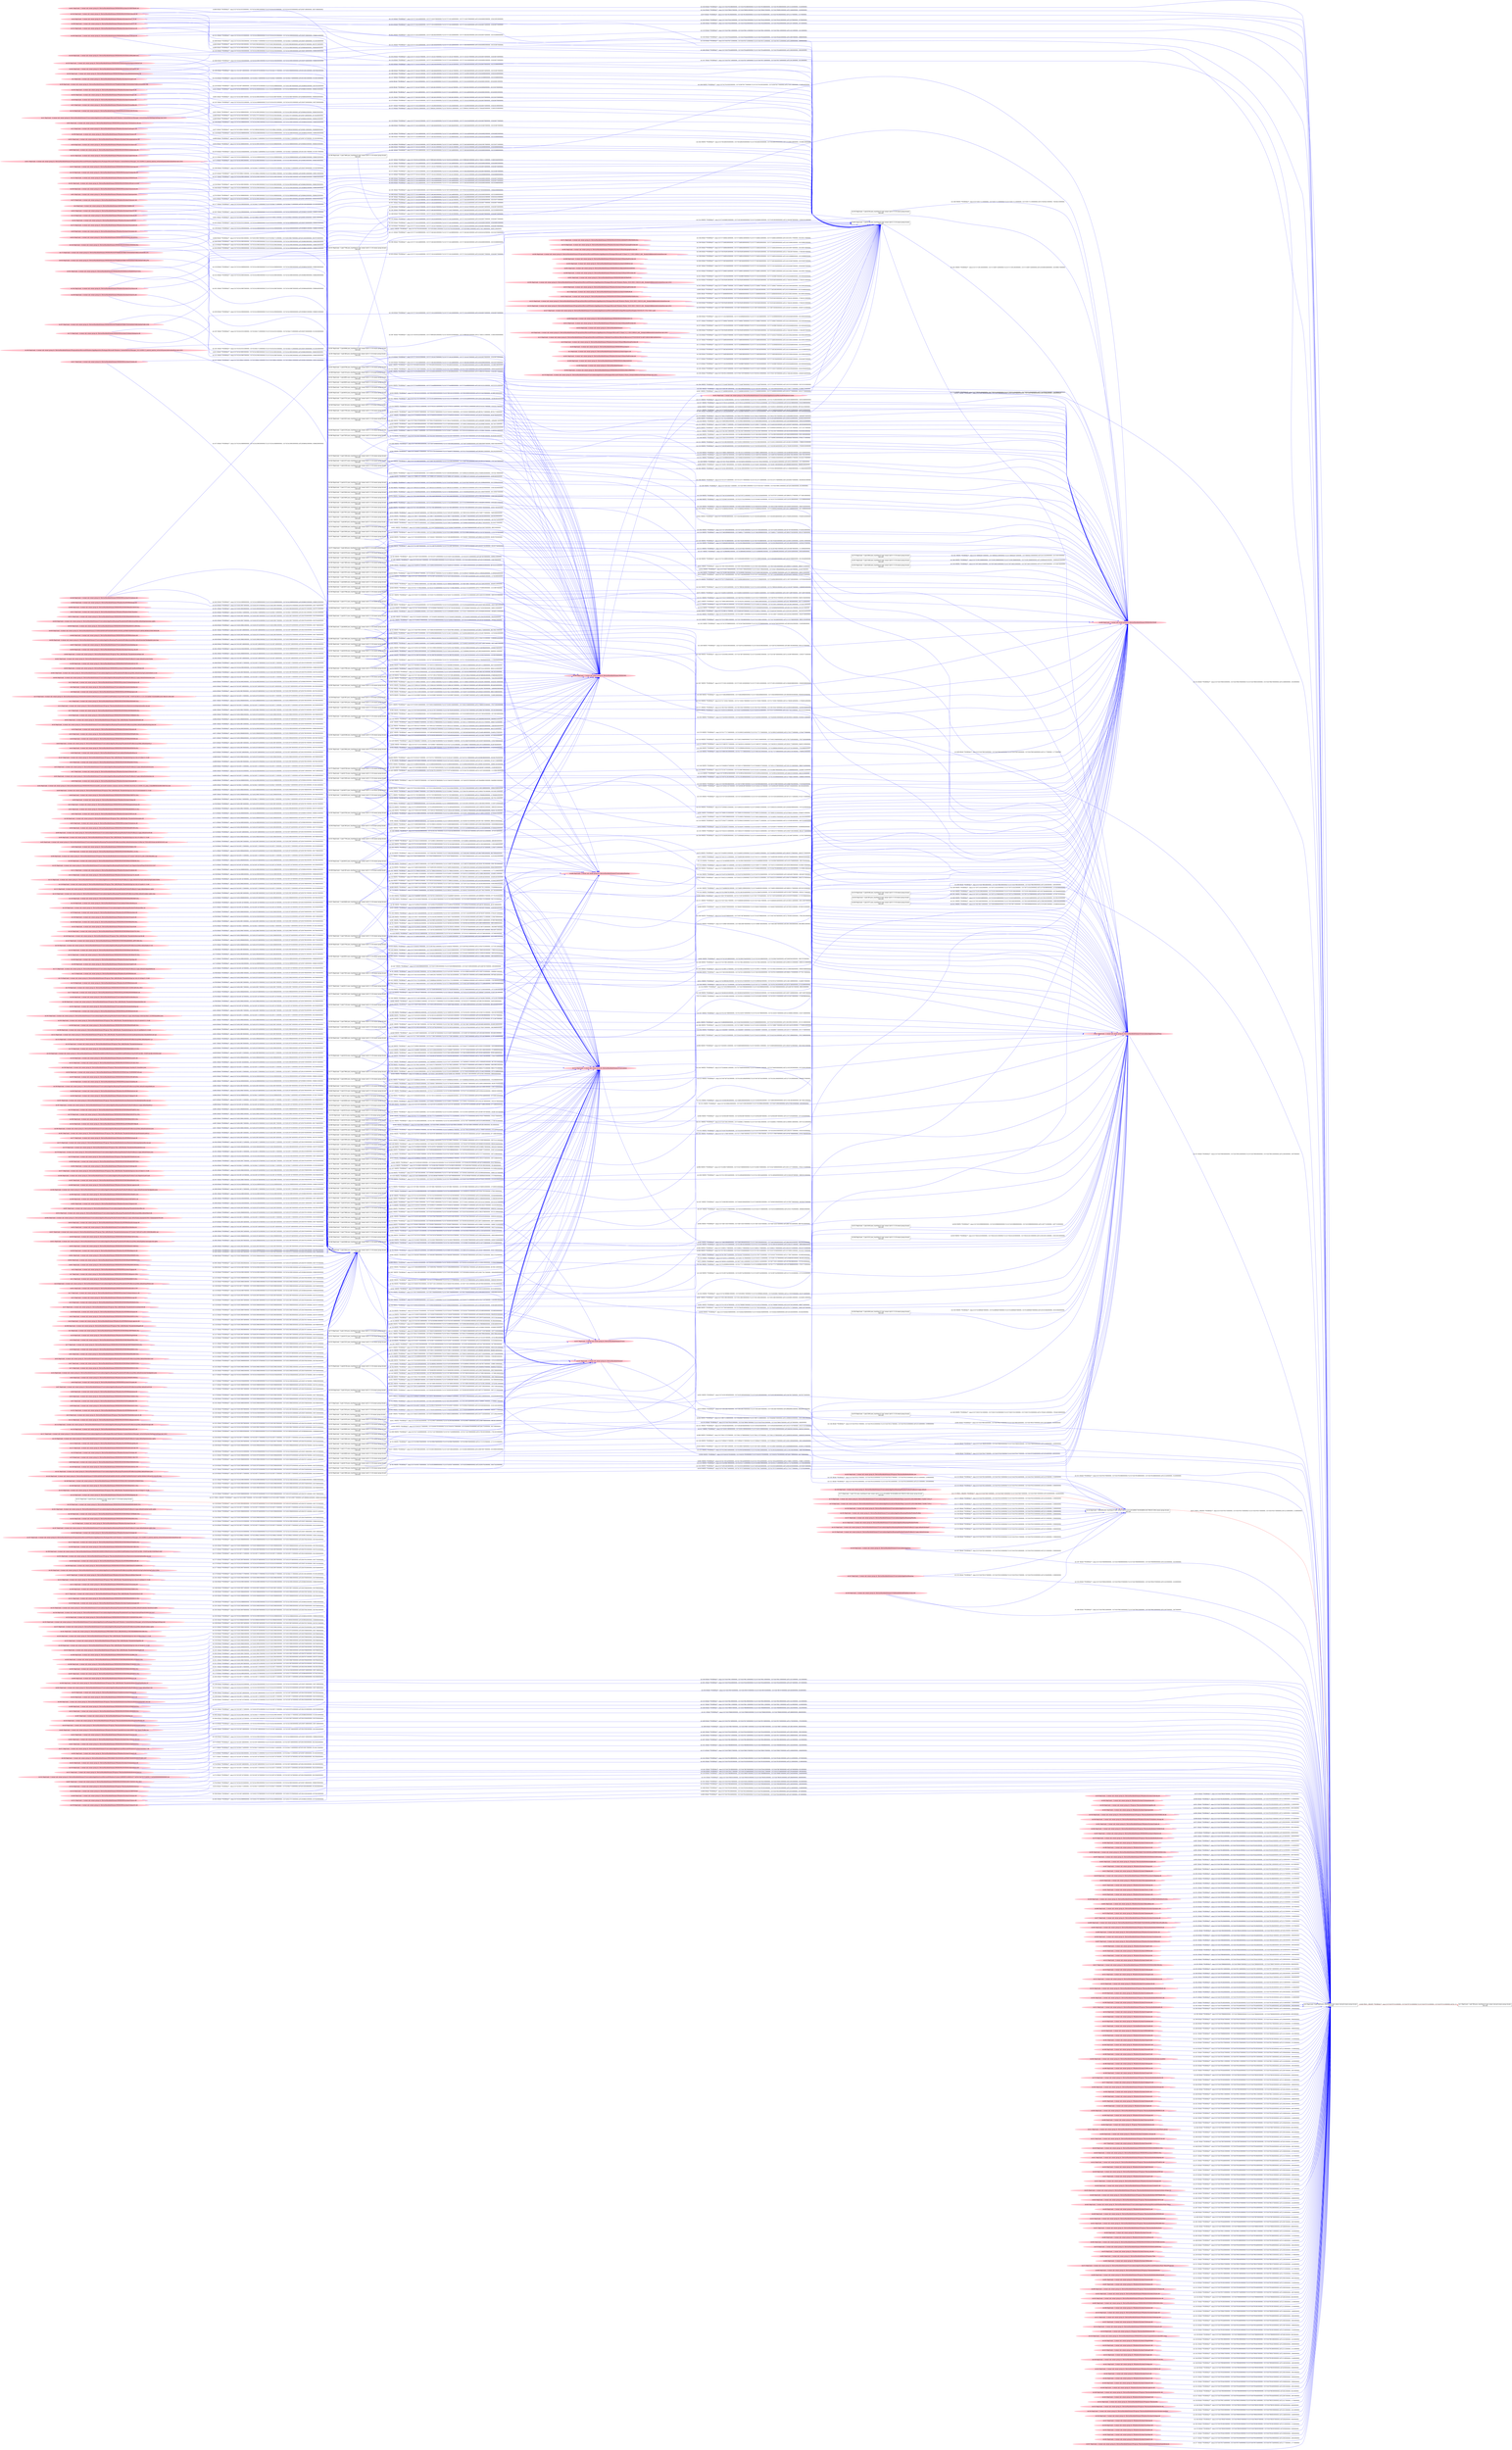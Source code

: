 digraph  {
rankdir=LR
"0"[color=black,label="id:0 HopCount: 0 pid:5648 proc_starttime:0 cmd: owner uid:null owner group id:null,\n null null", shape=box,style=solid];
"1"[color=black,label="id:1 HopCount: 1 pid:788 proc_starttime:0 cmd: owner uid:null owner group id:null,\n null null", shape=box,style=solid];
"0" -> "1" [id=649,__obj="PROC_CREATE"color=red,label="id:649 PROC_CREATE **NORMAL**  seqs:[1557434797531000000, 1557434797531000000] T:[1557434797531000000, 1557434797531000000] relT:[0, 0]",style=solid];
"21"[color=pink,label="id:21 HopCount: -4 owner uid: owner group id: /Device/HarddiskVolume2/WINDOWS/system32/wbem/fastprox.dll ", shape=oval,style=filled];
"484"[color=black,label="id:484 HopCount: -3 pid:2944 proc_starttime:0 cmd: owner uid:S-1-5-18 owner group id:null,\n null null", shape=box,style=solid];
"21" -> "484" [id=650,__obj="READ"color=blue,label="id:650 READ **NORMAL**  seqs:[1557425410902000000, 1557425410902000000] T:[1557425410902000000, 1557425410902000000] relT:[9386629000000, 9386629000000]",style=solid];
"4"[color=pink,label="id:4 HopCount: -4 owner uid: owner group id: /Device/HarddiskVolume2/$EXTEND/$USNJRNL:$J ", shape=oval,style=filled];
"4" -> "484" [id=651,__obj="READ"color=blue,label="id:651 READ **NORMAL**  seqs:[1557425398411000000, 1557425398411000000] T:[1557425398411000000, 1557425398411000000] relT:[9399120000000, 9399120000000]",style=solid];
"5"[color=pink,label="id:5 HopCount: -4 owner uid: owner group id: /Device/HarddiskVolume2/Windows/System32/crypt32.dll ", shape=oval,style=filled];
"5" -> "484" [id=652,__obj="READ"color=blue,label="id:652 READ **NORMAL**  seqs:[1557425410899000000, 1557425410899000000] T:[1557425410899000000, 1557425410899000000] relT:[9386632000000, 9386632000000]",style=solid];
"6"[color=pink,label="id:6 HopCount: -4 owner uid: owner group id: /Device/HarddiskVolume2/Users/admin/Documents/desktop.ini ", shape=oval,style=filled];
"6" -> "484" [id=653,__obj="READ"color=blue,label="id:653 READ **NORMAL**  seqs:[1557425387166000000, 1557425387166000000] T:[1557425387166000000, 1557425387166000000] relT:[9410365000000, 9410365000000]",style=solid];
"9"[color=pink,label="id:9 HopCount: -4 owner uid: owner group id: /Device/HarddiskVolume2/WINDOWS/SysWOW64/propsys.dll ", shape=oval,style=filled];
"9" -> "484" [id=654,__obj="READ"color=blue,label="id:654 READ **NORMAL**  seqs:[1557426229679000000, 1557426229748000000] T:[1557426229679000000, 1557426229679000000] relT:[8567852000000, 8567852000000]",style=solid];
"10"[color=pink,label="id:10 HopCount: -4 owner uid: owner group id: /Device/HarddiskVolume2/WINDOWS/SERVICEPROFILES/LOCALSERVICE/APPDATA/LOCAL/FONTCACHE/~FONTCACHE-S-1-5-21-231540947-922634896-4161786520-1004.DAT ", shape=oval,style=filled];
"10" -> "484" [id=655,__obj="READ"color=blue,label="id:655 READ **NORMAL**  seqs:[1557425387173000000, 1557426229702000000] T:[1557425387173000000, 1557426229702000000] relT:[9410358000000, 8567829000000]",style=solid];
"58"[color=pink,label="id:58 HopCount: -4 owner uid: owner group id: /Device/HarddiskVolume2/WINDOWS/SOFTWAREDISTRIBUTION/DATASTORE/LOGS/EDB.CHK ", shape=oval,style=filled];
"493"[color=black,label="id:493 HopCount: -3 pid:6136 proc_starttime:0 cmd: owner uid:S-1-5-18 owner group id:null,\n null null", shape=box,style=solid];
"58" -> "493" [id=656,__obj="READ"color=blue,label="id:656 READ **NORMAL**  seqs:[1557271341450000000, 1557271341450000000] T:[1557271341450000000, 1557271341450000000] relT:[163456081000000, 163456081000000]",style=solid];
"12"[color=pink,label="id:12 HopCount: -4 owner uid: owner group id: /Device/HarddiskVolume2/WINDOWS/SYSWOW64/SHLWAPI.DLL ", shape=oval,style=filled];
"12" -> "484" [id=657,__obj="READ"color=blue,label="id:657 READ **NORMAL**  seqs:[1557426229666000000, 1557426229666000000] T:[1557426229666000000, 1557426229666000000] relT:[8567865000000, 8567865000000]",style=solid];
"165"[color=pink,label="id:165 HopCount: -4 owner uid: owner group id: /Device/HarddiskVolume2/Windows/System32/rpcrt4.dll ", shape=oval,style=filled];
"165" -> "493" [id=658,__obj="READ"color=blue,label="id:658 READ **NORMAL**  seqs:[1557271341447000000, 1557272462461000000] T:[1557271341447000000, 1557272462461000000] relT:[163456084000000, 162335070000000]",style=solid];
"14"[color=pink,label="id:14 HopCount: -4 owner uid: owner group id: /Device/HarddiskVolume2/Program Files/mozilla/firefox/browser/features/aushelper@mozilla.org.xpi ", shape=oval,style=filled];
"14" -> "484" [id=659,__obj="READ"color=blue,label="id:659 READ **NORMAL**  seqs:[1557425387171000000, 1557425387171000000] T:[1557425387171000000, 1557425387171000000] relT:[9410360000000, 9410360000000]",style=solid];
"15"[color=pink,label="id:15 HopCount: -4 owner uid: owner group id: /Device/HarddiskVolume2/windows/system32/SAMLIB.dll ", shape=oval,style=filled];
"15" -> "493" [id=660,__obj="READ"color=blue,label="id:660 READ **NORMAL**  seqs:[1557272462465000000, 1557272462465000000] T:[1557272462465000000, 1557272462465000000] relT:[162335066000000, 162335066000000]",style=solid];
"17"[color=pink,label="id:17 HopCount: -4 owner uid: owner group id: /Device/HarddiskVolume2/WINDOWS/SYSTEM32/WOW64WIN.DLL ", shape=oval,style=filled];
"17" -> "484" [id=661,__obj="READ"color=blue,label="id:661 READ **NORMAL**  seqs:[1557426229657000000, 1557426229657000000] T:[1557426229657000000, 1557426229657000000] relT:[8567874000000, 8567874000000]",style=solid];
"18"[color=pink,label="id:18 HopCount: -4 owner uid: owner group id: /Device/HarddiskVolume2/WINDOWS/SYSWOW64/COMBASE.DLL ", shape=oval,style=filled];
"18" -> "484" [id=662,__obj="READ"color=blue,label="id:662 READ **NORMAL**  seqs:[1557426229662000000, 1557426229745000000] T:[1557426229662000000, 1557426229662000000] relT:[8567869000000, 8567869000000]",style=solid];
"202"[color=pink,label="id:202 HopCount: -4 owner uid: owner group id: /Device/HarddiskVolume2/Windows/System32/wups2.dll ", shape=oval,style=filled];
"202" -> "493" [id=663,__obj="READ"color=blue,label="id:663 READ **NORMAL**  seqs:[1557271341449000000, 1557271341456000000] T:[1557271341449000000, 1557271341449000000] relT:[163456082000000, 163456082000000]",style=solid];
"632"[color=pink,label="id:632 HopCount: -4 owner uid: owner group id: /Device/HarddiskVolume2/Program Files (x86)/Mozilla Thunderbird/freebl3.dll ", shape=oval,style=filled];
"632" -> "484" [id=664,__obj="READ"color=blue,label="id:664 READ **NORMAL**  seqs:[1557426229680000000, 1557426229748000000] T:[1557426229680000000, 1557426229748000000] relT:[8567851000000, 8567783000000]",style=solid];
"633"[color=pink,label="id:633 HopCount: -4 owner uid: owner group id: /Device/HarddiskVolume2/WINDOWS/SYSTEM32/DISM/WIMPROVIDER.DLL ", shape=oval,style=filled];
"633" -> "493" [id=665,__obj="READ"color=blue,label="id:665 READ **NORMAL**  seqs:[1557272468606000000, 1557272468606000000] T:[1557272468606000000, 1557272468606000000] relT:[162328925000000, 162328925000000]",style=solid];
"401"[color=pink,label="id:401 HopCount: -2 owner uid: owner group id: /Device/HarddiskVolume2/WINDOWS/system32/CRYPTBASE.dll ", shape=oval,style=filled];
"401" -> "484" [id=666,__obj="READ"color=blue,label="id:666 READ **NORMAL**  seqs:[1557425410333000000, 1557425410901000000] T:[1557425410333000000, 1557425410333000000] relT:[9387198000000, 9387198000000]",style=solid];
"50"[color=pink,label="id:50 HopCount: -4 owner uid: owner group id: /Device/HarddiskVolume2/Users/admin/AppData/Roaming/Thunderbird/Profiles/xxsq346m.default/addonStartup.json.lz4 ", shape=oval,style=filled];
"50" -> "484" [id=667,__obj="READ"color=blue,label="id:667 READ **NORMAL**  seqs:[1557426229675000000, 1557426229701000000] T:[1557426229675000000, 1557426229701000000] relT:[8567856000000, 8567830000000]",style=solid];
"28"[color=pink,label="id:28 HopCount: -4 owner uid: owner group id: /Device/HarddiskVolume2/Windows/System32/sechost.dll ", shape=oval,style=filled];
"28" -> "484" [id=668,__obj="READ"color=blue,label="id:668 READ **NORMAL**  seqs:[1557425410362000000, 1557426227072000000] T:[1557425410362000000, 1557426227072000000] relT:[9387169000000, 8570459000000]",style=solid];
"31"[color=pink,label="id:31 HopCount: -4 owner uid: owner group id: /Device/HarddiskVolume2/Windows/System32/rasadhlp.dll ", shape=oval,style=filled];
"31" -> "484" [id=669,__obj="READ"color=blue,label="id:669 READ **NORMAL**  seqs:[1557425410889000000, 1557425410903000000] T:[1557425410889000000, 1557425410889000000] relT:[9386642000000, 9386642000000]",style=solid];
"30"[color=pink,label="id:30 HopCount: -4 owner uid: owner group id: /Device/HarddiskVolume2/Windows/System32/dssenh.dll ", shape=oval,style=filled];
"30" -> "484" [id=670,__obj="READ"color=blue,label="id:670 READ **NORMAL**  seqs:[1557425410903000000, 1557425410903000000] T:[1557425410903000000, 1557425410903000000] relT:[9386628000000, 9386628000000]",style=solid];
"35"[color=pink,label="id:35 HopCount: -4 owner uid: owner group id: /Device/HarddiskVolume2/WINDOWS/SYSWOW64/DWMAPI.DLL ", shape=oval,style=filled];
"35" -> "484" [id=671,__obj="READ"color=blue,label="id:671 READ **NORMAL**  seqs:[1557426229668000000, 1557426229668000000] T:[1557426229668000000, 1557426229668000000] relT:[8567863000000, 8567863000000]",style=solid];
"36"[color=pink,label="id:36 HopCount: -4 owner uid: owner group id: /Device/HarddiskVolume2/WINDOWS/SysWOW64/WINMM.dll ", shape=oval,style=filled];
"36" -> "484" [id=672,__obj="READ"color=blue,label="id:672 READ **NORMAL**  seqs:[1557426229664000000, 1557426229745000000] T:[1557426229664000000, 1557426229664000000] relT:[8567867000000, 8567867000000]",style=solid];
"34"[color=black,label="id:34 HopCount: -2 pid:844 proc_starttime:0 cmd: owner uid:S-1-5-21-231540947-922634896-4161786520-1004 owner group id:null,\n null null", shape=box,style=solid];
"34" -> "0" [id=673,__obj="PROC_CREATE"color=red,label="id:673 PROC_CREATE **NORMAL**  seqs:[1557434795373000000, 1557434795373000000] T:[1557434795373000000, 1557434795373000000] relT:[2158000000, 2158000000]",style=solid];
"40"[color=pink,label="id:40 HopCount: -4 owner uid: owner group id: /Device/HarddiskVolume2/Users/admin/AppData/Roaming/Thunderbird/Profiles/xxsq346m.default/prefs.js ", shape=oval,style=filled];
"40" -> "484" [id=674,__obj="READ"color=blue,label="id:674 READ **NORMAL**  seqs:[1557426229673000000, 1557426229701000000] T:[1557426229674000000, 1557426229701000000] relT:[8567857000000, 8567830000000]",style=solid];
"41"[color=pink,label="id:41 HopCount: -4 owner uid: owner group id: /Device/HarddiskVolume2/Users/admin/AppData/Local/Packages/Microsoft.Windows.ContentDeliveryManager_cw5n1h2txyewy/Settings/settings.dat.LOG1 ", shape=oval,style=filled];
"41" -> "484" [id=675,__obj="READ"color=blue,label="id:675 READ **NORMAL**  seqs:[1557425398412000000, 1557425398562000000] T:[1557425398412000000, 1557425398562000000] relT:[9399119000000, 9398969000000]",style=solid];
"39"[color=pink,label="id:39 HopCount: -2 owner uid: owner group id: /Device/HarddiskVolume2/Windows/System32/devobj.dll ", shape=oval,style=filled];
"39" -> "0" [id=676,__obj="READ"color=blue,label="id:676 READ **NORMAL**  seqs:[1557434796587000000, 1557434796588000000] T:[1557434796587000000, 1557434796588000000] relT:[944000000, 943000000]",style=solid];
"45"[color=pink,label="id:45 HopCount: -4 owner uid: owner group id: /Device/HarddiskVolume2/WINDOWS/SYSWOW64/WINSTA.DLL ", shape=oval,style=filled];
"45" -> "484" [id=677,__obj="READ"color=blue,label="id:677 READ **NORMAL**  seqs:[1557426229679000000, 1557426229748000000] T:[1557426229679000000, 1557426229679000000] relT:[8567852000000, 8567852000000]",style=solid];
"46"[color=pink,label="id:46 HopCount: -4 owner uid: owner group id: /Device/HarddiskVolume2/Users/admin/Desktop/desktop.ini ", shape=oval,style=filled];
"46" -> "484" [id=678,__obj="READ"color=blue,label="id:678 READ **NORMAL**  seqs:[1557425387166000000, 1557425387166000000] T:[1557425387166000000, 1557425387166000000] relT:[9410365000000, 9410365000000]",style=solid];
"44"[color=pink,label="id:44 HopCount: -2 owner uid: owner group id: /Device/HarddiskVolume2/Windows/System32/ws2_32.dll ", shape=oval,style=filled];
"44" -> "0" [id=679,__obj="READ"color=blue,label="id:679 READ **NORMAL**  seqs:[1557434795394000000, 1557434795394000000] T:[1557434795394000000, 1557434795394000000] relT:[2137000000, 2137000000]",style=solid];
"328"[color=black,label="id:328 HopCount: -3 pid:316 proc_starttime:0 cmd: owner uid:S-1-5-18 owner group id:null,\n null null", shape=box,style=solid];
"347"[color=pink,label="id:347 HopCount: -2 owner uid: owner group id: /Device/HarddiskVolume2 ", shape=oval,style=filled];
"328" -> "347" [id=680,__obj="WRITE"color=blue,label="id:680 WRITE **NORMAL**  seqs:[1557265081802000000, 1557265081802000000] T:[1557265081802000000, 1557265081802000000] relT:[169715729000000, 169715729000000]",style=solid];
"430"[color=black,label="id:430 HopCount: -3 pid:5704 proc_starttime:0 cmd: owner uid:S-1-5-18 owner group id:null,\n null null", shape=box,style=solid];
"430" -> "347" [id=681,__obj="WRITE"color=blue,label="id:681 WRITE **NORMAL**  seqs:[1557342748275000000, 1557342748275000000] T:[1557342748275000000, 1557342748275000000] relT:[92049256000000, 92049256000000]",style=solid];
"271"[color=black,label="id:271 HopCount: -3 pid:7964 proc_starttime:0 cmd: owner uid:S-1-5-18 owner group id:null,\n null null", shape=box,style=solid];
"271" -> "347" [id=682,__obj="WRITE"color=blue,label="id:682 WRITE **NORMAL**  seqs:[1557322991146000000, 1557322991146000000] T:[1557322991146000000, 1557322991146000000] relT:[111806385000000, 111806385000000]",style=solid];
"413"[color=black,label="id:413 HopCount: -3 pid:8096 proc_starttime:0 cmd: owner uid:S-1-5-18 owner group id:null,\n null null", shape=box,style=solid];
"413" -> "347" [id=683,__obj="WRITE"color=blue,label="id:683 WRITE **NORMAL**  seqs:[1557411113708000000, 1557411113708000000] T:[1557411113708000000, 1557411113708000000] relT:[23683823000000, 23683823000000]",style=solid];
"48"[color=black,label="id:48 HopCount: -3 pid:2336 proc_starttime:0 cmd: owner uid:S-1-5-18 owner group id:null,\n null null", shape=box,style=solid];
"48" -> "347" [id=684,__obj="WRITE"color=blue,label="id:684 WRITE **NORMAL**  seqs:[1557270430356000000, 1557270430356000000] T:[1557270430356000000, 1557270430356000000] relT:[164367175000000, 164367175000000]",style=solid];
"166"[color=black,label="id:166 HopCount: -3 pid:6388 proc_starttime:0 cmd: owner uid:S-1-5-18 owner group id:null,\n null null", shape=box,style=solid];
"166" -> "347" [id=685,__obj="WRITE"color=blue,label="id:685 WRITE **NORMAL**  seqs:[1557404859925000000, 1557404859925000000] T:[1557404859925000000, 1557404859925000000] relT:[29937606000000, 29937606000000]",style=solid];
"215"[color=black,label="id:215 HopCount: -3 pid:6516 proc_starttime:0 cmd: owner uid:S-1-5-18 owner group id:null,\n null null", shape=box,style=solid];
"215" -> "347" [id=686,__obj="WRITE"color=blue,label="id:686 WRITE **NORMAL**  seqs:[1557316806565000000, 1557330942865000000] T:[1557316806565000000, 1557330942865000000] relT:[117990966000000, 103854666000000]",style=solid];
"51"[color=black,label="id:51 HopCount: -3 pid:760 proc_starttime:0 cmd: owner uid:S-1-5-18 owner group id:null,\n null null", shape=box,style=solid];
"51" -> "347" [id=687,__obj="WRITE"color=blue,label="id:687 WRITE **NORMAL**  seqs:[1557284025268000000, 1557287678089000000] T:[1557284025268000000, 1557287678089000000] relT:[150772263000000, 147119442000000]",style=solid];
"247"[color=pink,label="id:247 HopCount: -4 owner uid: owner group id: /Device/HarddiskVolume2/Program Files (x86)/Mozilla Thunderbird/api-ms-win-crt-stdio-l1-1-0.dll ", shape=oval,style=filled];
"247" -> "484" [id=688,__obj="READ"color=blue,label="id:688 READ **NORMAL**  seqs:[1557426229662000000, 1557426229745000000] T:[1557426229662000000, 1557426229662000000] relT:[8567869000000, 8567869000000]",style=solid];
"53"[color=pink,label="id:53 HopCount: -4 owner uid: owner group id: /Device/HarddiskVolume2/WINDOWS/SYSWOW64/MSCTF.DLL ", shape=oval,style=filled];
"53" -> "484" [id=689,__obj="READ"color=blue,label="id:689 READ **NORMAL**  seqs:[1557426229670000000, 1557426229747000000] T:[1557426229670000000, 1557426229670000000] relT:[8567861000000, 8567861000000]",style=solid];
"55"[color=pink,label="id:55 HopCount: -4 owner uid: owner group id: /Device/HarddiskVolume2/Users/admin/AppData/Roaming/Mozilla/Firefox/Profiles/j1y1apqs.default/xulstore.json ", shape=oval,style=filled];
"55" -> "484" [id=690,__obj="READ"color=blue,label="id:690 READ **NORMAL**  seqs:[1557425387172000000, 1557425387172000000] T:[1557425387172000000, 1557425387172000000] relT:[9410359000000, 9410359000000]",style=solid];
"58" -> "484" [id=691,__obj="READ"color=blue,label="id:691 READ **NORMAL**  seqs:[1557425410887000000, 1557425410892000000] T:[1557425410887000000, 1557425410887000000] relT:[9386644000000, 9386644000000]",style=solid];
"57"[color=pink,label="id:57 HopCount: -4 owner uid: owner group id: /Device/HarddiskVolume2/Windows/System32/Secur32.dll ", shape=oval,style=filled];
"57" -> "484" [id=692,__obj="READ"color=blue,label="id:692 READ **NORMAL**  seqs:[1557425410332000000, 1557425410363000000] T:[1557425410332000000, 1557425410332000000] relT:[9387199000000, 9387199000000]",style=solid];
"62"[color=pink,label="id:62 HopCount: -4 owner uid: owner group id: /Device/HarddiskVolume2/Users/admin/AppData/Roaming/Mozilla/Firefox/Profiles/j1y1apqs.default/extensions.ini ", shape=oval,style=filled];
"62" -> "484" [id=693,__obj="READ"color=blue,label="id:693 READ **NORMAL**  seqs:[1557425387171000000, 1557425387171000000] T:[1557425387171000000, 1557425387171000000] relT:[9410360000000, 9410360000000]",style=solid];
"60"[color=pink,label="id:60 HopCount: -4 owner uid: owner group id: /Device/HarddiskVolume2/Windows/System32/msxml6.dll ", shape=oval,style=filled];
"60" -> "484" [id=694,__obj="READ"color=blue,label="id:694 READ **NORMAL**  seqs:[1557425410888000000, 1557425410902000000] T:[1557425410888000000, 1557425410902000000] relT:[9386643000000, 9386629000000]",style=solid];
"64"[color=pink,label="id:64 HopCount: -4 owner uid: owner group id: /Device/HarddiskVolume2/WINDOWS/WinSxS/amd64_microsoft.windows.common-controls_6595b64144ccf1df_6.0.16299.125_none_15cbcf8893620c09/COMCTL32.dll ", shape=oval,style=filled];
"64" -> "484" [id=695,__obj="READ"color=blue,label="id:695 READ **NORMAL**  seqs:[1557425641715000000, 1557425641716000000] T:[1557425641716000000, 1557425641716000000] relT:[9155815000000, 9155815000000]",style=solid];
"66"[color=pink,label="id:66 HopCount: -4 owner uid: owner group id: /Device/HarddiskVolume2/Program Files (x86)/Mozilla Thunderbird/api-ms-win-crt-environment-l1-1-0.dll ", shape=oval,style=filled];
"66" -> "484" [id=696,__obj="READ"color=blue,label="id:696 READ **NORMAL**  seqs:[1557426229663000000, 1557426229664000000] T:[1557426229663000000, 1557426229663000000] relT:[8567868000000, 8567868000000]",style=solid];
"68"[color=pink,label="id:68 HopCount: -4 owner uid: owner group id: /Device/HarddiskVolume2/WINDOWS/SYSWOW64/CRYPT32.DLL ", shape=oval,style=filled];
"68" -> "484" [id=697,__obj="READ"color=blue,label="id:697 READ **NORMAL**  seqs:[1557426229666000000, 1557426229667000000] T:[1557426229666000000, 1557426229666000000] relT:[8567865000000, 8567865000000]",style=solid];
"69"[color=pink,label="id:69 HopCount: -4 owner uid: owner group id: /Device/HarddiskVolume2/Windows/System32/dxgi.dll ", shape=oval,style=filled];
"69" -> "484" [id=698,__obj="READ"color=blue,label="id:698 READ **NORMAL**  seqs:[1557425641716000000, 1557425641717000000] T:[1557425641716000000, 1557425641716000000] relT:[9155815000000, 9155815000000]",style=solid];
"23"[color=pink,label="id:23 HopCount: -4 owner uid: owner group id: /Device/HarddiskVolume2/Windows/System32/advapi32.dll ", shape=oval,style=filled];
"23" -> "484" [id=699,__obj="READ"color=blue,label="id:699 READ **NORMAL**  seqs:[1557425410364000000, 1557425641713000000] T:[1557425410364000000, 1557425641713000000] relT:[9387167000000, 9155818000000]",style=solid];
"25"[color=pink,label="id:25 HopCount: -4 owner uid: owner group id: /Device/HarddiskVolume2/WINDOWS/SysWOW64/explorerframe.dll ", shape=oval,style=filled];
"25" -> "484" [id=700,__obj="READ"color=blue,label="id:700 READ **NORMAL**  seqs:[1557426229674000000, 1557426229701000000] T:[1557426229674000000, 1557426229674000000] relT:[8567857000000, 8567857000000]",style=solid];
"326"[color=black,label="id:326 HopCount: -3 pid:5968 proc_starttime:0 cmd: owner uid:S-1-5-18 owner group id:null,\n null null", shape=box,style=solid];
"326" -> "347" [id=701,__obj="WRITE"color=blue,label="id:701 WRITE **NORMAL**  seqs:[1557256688442000000, 1557256688442000000] T:[1557256688442000000, 1557256688442000000] relT:[178109089000000, 178109089000000]",style=solid];
"72"[color=black,label="id:72 HopCount: -3 pid:7228 proc_starttime:0 cmd: owner uid:S-1-5-18 owner group id:null,\n null null", shape=box,style=solid];
"72" -> "347" [id=702,__obj="WRITE"color=blue,label="id:702 WRITE **NORMAL**  seqs:[1557262100554000000, 1557262100554000000] T:[1557262100554000000, 1557262100554000000] relT:[172696977000000, 172696977000000]",style=solid];
"350"[color=black,label="id:350 HopCount: -3 pid:420 proc_starttime:0 cmd: owner uid:S-1-5-18 owner group id:null,\n null null", shape=box,style=solid];
"350" -> "347" [id=703,__obj="WRITE"color=blue,label="id:703 WRITE **NORMAL**  seqs:[1557295739469000000, 1557295739469000000] T:[1557295739469000000, 1557295739469000000] relT:[139058062000000, 139058062000000]",style=solid];
"394"[color=black,label="id:394 HopCount: -3 pid:7968 proc_starttime:0 cmd: owner uid:S-1-5-18 owner group id:null,\n null null", shape=box,style=solid];
"394" -> "347" [id=704,__obj="WRITE"color=blue,label="id:704 WRITE **NORMAL**  seqs:[1557408389364000000, 1557408389364000000] T:[1557408389364000000, 1557408389364000000] relT:[26408167000000, 26408167000000]",style=solid];
"410"[color=black,label="id:410 HopCount: -3 pid:416 proc_starttime:0 cmd: owner uid:S-1-5-18 owner group id:null,\n null null", shape=box,style=solid];
"410" -> "347" [id=705,__obj="WRITE"color=blue,label="id:705 WRITE **NORMAL**  seqs:[1557335498804000000, 1557417103839000000] T:[1557335498804000000, 1557417103839000000] relT:[99298727000000, 17693692000000]",style=solid];
"236"[color=black,label="id:236 HopCount: -3 pid:592 proc_starttime:0 cmd: owner uid:S-1-5-18 owner group id:null,\n null null", shape=box,style=solid];
"236" -> "347" [id=706,__obj="WRITE"color=blue,label="id:706 WRITE **NORMAL**  seqs:[1557272968101000000, 1557282353282000000] T:[1557272968101000000, 1557282353282000000] relT:[161829430000000, 152444249000000]",style=solid];
"75"[color=black,label="id:75 HopCount: -3 pid:1100 proc_starttime:0 cmd: owner uid:S-1-5-18 owner group id:null,\n null null", shape=box,style=solid];
"357"[color=pink,label="id:357 HopCount: -2 owner uid: owner group id: /Device/HarddiskVolume2/Users ", shape=oval,style=filled];
"75" -> "357" [id=707,__obj="WRITE"color=blue,label="id:707 WRITE **NORMAL**  seqs:[1557284025266000000, 1557284025266000000] T:[1557284025266000000, 1557284025266000000] relT:[150772265000000, 150772265000000]",style=solid];
"356"[color=black,label="id:356 HopCount: -3 pid:852 proc_starttime:0 cmd: owner uid:S-1-5-18 owner group id:null,\n null null", shape=box,style=solid];
"356" -> "357" [id=708,__obj="WRITE"color=blue,label="id:708 WRITE **NORMAL**  seqs:[1557330942839000000, 1557330942839000000] T:[1557330942839000000, 1557330942839000000] relT:[103854692000000, 103854692000000]",style=solid];
"81"[color=pink,label="id:81 HopCount: -4 owner uid: owner group id: /Device/HarddiskVolume2/WINDOWS/SYSWOW64/KERNEL32.DLL ", shape=oval,style=filled];
"81" -> "484" [id=709,__obj="READ"color=blue,label="id:709 READ **NORMAL**  seqs:[1557426229657000000, 1557426229658000000] T:[1557426229658000000, 1557426229658000000] relT:[8567873000000, 8567873000000]",style=solid];
"82"[color=pink,label="id:82 HopCount: -4 owner uid: owner group id: /Device/HarddiskVolume2/Windows/System32/SHCore.dll ", shape=oval,style=filled];
"82" -> "484" [id=710,__obj="READ"color=blue,label="id:710 READ **NORMAL**  seqs:[1557425410900000000, 1557425410900000000] T:[1557425410900000000, 1557425410900000000] relT:[9386631000000, 9386631000000]",style=solid];
"108"[color=pink,label="id:108 HopCount: -4 owner uid: owner group id: /Device/HarddiskVolume2/Program Files (x86)/Mozilla Thunderbird/mozglue.dll ", shape=oval,style=filled];
"108" -> "484" [id=711,__obj="READ"color=blue,label="id:711 READ **NORMAL**  seqs:[1557426229660000000, 1557426229660000000] T:[1557426229660000000, 1557426229660000000] relT:[8567871000000, 8567871000000]",style=solid];
"85"[color=pink,label="id:85 HopCount: -4 owner uid: owner group id: /Device/HarddiskVolume2/WINDOWS/system32/winnlsres.dll ", shape=oval,style=filled];
"85" -> "484" [id=712,__obj="READ"color=blue,label="id:712 READ **NORMAL**  seqs:[1557425410893000000, 1557425410893000000] T:[1557425410893000000, 1557425410893000000] relT:[9386638000000, 9386638000000]",style=solid];
"86"[color=pink,label="id:86 HopCount: -4 owner uid: owner group id: /Device/HarddiskVolume2/WINDOWS/SYSTEM32/wbemcomn.dll ", shape=oval,style=filled];
"86" -> "484" [id=713,__obj="READ"color=blue,label="id:713 READ **NORMAL**  seqs:[1557425410902000000, 1557425410902000000] T:[1557425410902000000, 1557425410902000000] relT:[9386629000000, 9386629000000]",style=solid];
"536"[color=pink,label="id:536 HopCount: -2 owner uid: owner group id: /Device/HarddiskVolume2/PROGRAM FILES/MOZILLA/FIREFOX/DEPENDENTLIBS.LIST ", shape=oval,style=filled];
"536" -> "484" [id=714,__obj="READ"color=blue,label="id:714 READ **NORMAL**  seqs:[1557425387166000000, 1557425387166000000] T:[1557425387166000000, 1557425387166000000] relT:[9410365000000, 9410365000000]",style=solid];
"94"[color=pink,label="id:94 HopCount: -4 owner uid: owner group id: /Device/HarddiskVolume2/WINDOWS/SYSWOW64/RPCRT4.DLL ", shape=oval,style=filled];
"94" -> "484" [id=715,__obj="READ"color=blue,label="id:715 READ **NORMAL**  seqs:[1557426229659000000, 1557426229744000000] T:[1557426229659000000, 1557426229744000000] relT:[8567872000000, 8567787000000]",style=solid];
"88"[color=pink,label="id:88 HopCount: -4 owner uid: owner group id: /Device/HarddiskVolume2/Users/admin/AppData/Roaming/Mozilla/Firefox/Profiles/j1y1apqs.default/cert8.db ", shape=oval,style=filled];
"88" -> "484" [id=716,__obj="READ"color=blue,label="id:716 READ **NORMAL**  seqs:[1557425387168000000, 1557425387168000000] T:[1557425387168000000, 1557425387168000000] relT:[9410363000000, 9410363000000]",style=solid];
"425"[color=pink,label="id:425 HopCount: -2 owner uid: owner group id: /Device/HarddiskVolume2/Windows/System32/winmmbase.dll ", shape=oval,style=filled];
"425" -> "484" [id=717,__obj="READ"color=blue,label="id:717 READ **NORMAL**  seqs:[1557425641714000000, 1557425641714000000] T:[1557425641714000000, 1557425641714000000] relT:[9155817000000, 9155817000000]",style=solid];
"90"[color=pink,label="id:90 HopCount: -4 owner uid: owner group id: /Device/HarddiskVolume2/Program Files (x86)/Mozilla Thunderbird/api-ms-win-crt-utility-l1-1-0.dll ", shape=oval,style=filled];
"90" -> "484" [id=718,__obj="READ"color=blue,label="id:718 READ **NORMAL**  seqs:[1557426229663000000, 1557426229663000000] T:[1557426229663000000, 1557426229663000000] relT:[8567868000000, 8567868000000]",style=solid];
"92"[color=pink,label="id:92 HopCount: -4 owner uid: owner group id: /Device/HarddiskVolume2/Users/admin/AppData/Roaming/Thunderbird/Profiles/xxsq346m.default/extensions/{e2fda1a4-762b-4020-b5ad-a41df1933103}.xpi ", shape=oval,style=filled];
"92" -> "484" [id=719,__obj="READ"color=blue,label="id:719 READ **NORMAL**  seqs:[1557426229675000000, 1557426229675000000] T:[1557426229675000000, 1557426229675000000] relT:[8567856000000, 8567856000000]",style=solid];
"95"[color=pink,label="id:95 HopCount: -4 owner uid: owner group id: /Device/HarddiskVolume2/WINDOWS/FONTS/TIMES.TTF ", shape=oval,style=filled];
"95" -> "484" [id=720,__obj="READ"color=blue,label="id:720 READ **NORMAL**  seqs:[1557425387173000000, 1557425387173000000] T:[1557425387173000000, 1557425387173000000] relT:[9410358000000, 9410358000000]",style=solid];
"96"[color=pink,label="id:96 HopCount: -4 owner uid: owner group id: /Device/HarddiskVolume2/WINDOWS/SYSWOW64/WS2_32.DLL ", shape=oval,style=filled];
"96" -> "484" [id=721,__obj="READ"color=blue,label="id:721 READ **NORMAL**  seqs:[1557426229664000000, 1557426229745000000] T:[1557426229664000000, 1557426229745000000] relT:[8567867000000, 8567786000000]",style=solid];
"98"[color=pink,label="id:98 HopCount: -4 owner uid: owner group id: /Device/HarddiskVolume2/Program Files/mozilla/firefox/browser/extensions/{972ce4c6-7e08-4474-a285-3208198ce6fd}.xpi ", shape=oval,style=filled];
"98" -> "484" [id=722,__obj="READ"color=blue,label="id:722 READ **NORMAL**  seqs:[1557425387171000000, 1557425387171000000] T:[1557425387171000000, 1557425387171000000] relT:[9410360000000, 9410360000000]",style=solid];
"100"[color=pink,label="id:100 HopCount: -4 owner uid: owner group id: /Device/HarddiskVolume2/WINDOWS/SYSWOW64/UXTHEME.DLL ", shape=oval,style=filled];
"100" -> "484" [id=723,__obj="READ"color=blue,label="id:723 READ **NORMAL**  seqs:[1557426229669000000, 1557426229746000000] T:[1557426229669000000, 1557426229669000000] relT:[8567862000000, 8567862000000]",style=solid];
"378"[color=pink,label="id:378 HopCount: -2 owner uid: owner group id: /Device/HarddiskVolume2/WINDOWS/SYSTEM32/kernelbase.dll ", shape=oval,style=filled];
"378" -> "484" [id=724,__obj="READ"color=blue,label="id:724 READ **NORMAL**  seqs:[1557425410362000000, 1557425641711000000] T:[1557425410362000000, 1557425641711000000] relT:[9387169000000, 9155820000000]",style=solid];
"102"[color=pink,label="id:102 HopCount: -4 owner uid: owner group id: /Device/HarddiskVolume2/Users/admin/AppData/Roaming/Mozilla/Firefox/Crash Reports/InstallTime20181023212207 ", shape=oval,style=filled];
"102" -> "484" [id=725,__obj="READ"color=blue,label="id:725 READ **NORMAL**  seqs:[1557425387167000000, 1557425387167000000] T:[1557425387167000000, 1557425387167000000] relT:[9410364000000, 9410364000000]",style=solid];
"296"[color=black,label="id:296 HopCount: -3 pid:5324 proc_starttime:0 cmd: owner uid:S-1-5-18 owner group id:null,\n null null", shape=box,style=solid];
"296" -> "357" [id=726,__obj="WRITE"color=blue,label="id:726 WRITE **NORMAL**  seqs:[1557424547705000000, 1557424547705000000] T:[1557424547705000000, 1557424547705000000] relT:[10249826000000, 10249826000000]",style=solid];
"537"[color=pink,label="id:537 HopCount: -2 owner uid: owner group id: /Device/HarddiskVolume2/Program Files/mozilla/firefox/browser/omni.ja ", shape=oval,style=filled];
"537" -> "484" [id=727,__obj="READ"color=blue,label="id:727 READ **NORMAL**  seqs:[1557425387167000000, 1557425387167000000] T:[1557425387167000000, 1557425387167000000] relT:[9410364000000, 9410364000000]",style=solid];
"455"[color=black,label="id:455 HopCount: -3 pid:4468 proc_starttime:0 cmd: owner uid:S-1-5-18 owner group id:null,\n null null", shape=box,style=solid];
"455" -> "357" [id=728,__obj="WRITE"color=blue,label="id:728 WRITE **NORMAL**  seqs:[1557424206909000000, 1557424206909000000] T:[1557424206909000000, 1557424206909000000] relT:[10590622000000, 10590622000000]",style=solid];
"272"[color=black,label="id:272 HopCount: -3 pid:4072 proc_starttime:0 cmd: owner uid:S-1-5-18 owner group id:null,\n null null", shape=box,style=solid];
"272" -> "357" [id=729,__obj="WRITE"color=blue,label="id:729 WRITE **NORMAL**  seqs:[1557419477165000000, 1557419477165000000] T:[1557419477165000000, 1557419477165000000] relT:[15320366000000, 15320366000000]",style=solid];
"103"[color=black,label="id:103 HopCount: -3 pid:32 proc_starttime:0 cmd: owner uid:S-1-5-18 owner group id:null,\n null null", shape=box,style=solid];
"103" -> "357" [id=730,__obj="WRITE"color=blue,label="id:730 WRITE **NORMAL**  seqs:[1557265081843000000, 1557265081843000000] T:[1557265081843000000, 1557265081843000000] relT:[169715688000000, 169715688000000]",style=solid];
"362"[color=black,label="id:362 HopCount: -3 pid:828 proc_starttime:0 cmd: owner uid:S-1-5-18 owner group id:null,\n null null", shape=box,style=solid];
"362" -> "357" [id=731,__obj="WRITE"color=blue,label="id:731 WRITE **NORMAL**  seqs:[1557338111383000000, 1557338111383000000] T:[1557338111383000000, 1557338111383000000] relT:[96686148000000, 96686148000000]",style=solid];
"295"[color=black,label="id:295 HopCount: -3 pid:7404 proc_starttime:0 cmd: owner uid:S-1-5-18 owner group id:null,\n null null", shape=box,style=solid];
"375"[color=pink,label="id:375 HopCount: -2 owner uid: owner group id: /Device/HarddiskVolume2/Users/admin ", shape=oval,style=filled];
"295" -> "375" [id=732,__obj="WRITE"color=blue,label="id:732 WRITE **NORMAL**  seqs:[1557345679951000000, 1557348418504000000] T:[1557345679951000000, 1557348418504000000] relT:[89117580000000, 86379027000000]",style=solid];
"484" -> "375" [id=733,__obj="WRITE"color=blue,label="id:733 WRITE **NORMAL**  seqs:[1557425202168000000, 1557425639081000000] T:[1557425202168000000, 1557425639081000000] relT:[9595363000000, 9158450000000]",style=solid];
"273"[color=black,label="id:273 HopCount: -3 pid:3360 proc_starttime:0 cmd: owner uid:S-1-5-18 owner group id:null,\n null null", shape=box,style=solid];
"273" -> "375" [id=734,__obj="WRITE"color=blue,label="id:734 WRITE **NORMAL**  seqs:[1557417420027000000, 1557417822235000000] T:[1557417420027000000, 1557417822235000000] relT:[17377504000000, 16975296000000]",style=solid];
"481"[color=black,label="id:481 HopCount: -3 pid:8176 proc_starttime:0 cmd: owner uid:S-1-5-18 owner group id:null,\n null null", shape=box,style=solid];
"481" -> "375" [id=735,__obj="WRITE"color=blue,label="id:735 WRITE **NORMAL**  seqs:[1557423084784000000, 1557423084784000000] T:[1557423084784000000, 1557423084784000000] relT:[11712747000000, 11712747000000]",style=solid];
"306"[color=black,label="id:306 HopCount: -3 pid:7828 proc_starttime:0 cmd: owner uid:S-1-5-18 owner group id:null,\n null null", shape=box,style=solid];
"306" -> "375" [id=736,__obj="WRITE"color=blue,label="id:736 WRITE **NORMAL**  seqs:[1557338420626000000, 1557338420627000000] T:[1557338420626000000, 1557338420627000000] relT:[96376905000000, 96376904000000]",style=solid];
"111"[color=pink,label="id:111 HopCount: -4 owner uid: owner group id: /Device/HarddiskVolume2/Windows/System32/cabinet.dll ", shape=oval,style=filled];
"111" -> "484" [id=737,__obj="READ"color=blue,label="id:737 READ **NORMAL**  seqs:[1557425410888000000, 1557425410902000000] T:[1557425410888000000, 1557425410888000000] relT:[9386643000000, 9386643000000]",style=solid];
"113"[color=pink,label="id:113 HopCount: -4 owner uid: owner group id: /Device/HarddiskVolume2/Windows/System32/msvcp110_win.dll ", shape=oval,style=filled];
"113" -> "484" [id=738,__obj="READ"color=blue,label="id:738 READ **NORMAL**  seqs:[1557425410885000000, 1557425410900000000] T:[1557425410885000000, 1557425410885000000] relT:[9386646000000, 9386646000000]",style=solid];
"115"[color=pink,label="id:115 HopCount: -4 owner uid: owner group id: /Device/HarddiskVolume2/Users/admin/AppData/Local/Mozilla/Firefox/Profiles/j1y1apqs.default/startupCache/startupCache.8.little ", shape=oval,style=filled];
"115" -> "484" [id=739,__obj="READ"color=blue,label="id:739 READ **NORMAL**  seqs:[1557425387167000000, 1557425387167000000] T:[1557425387167000000, 1557425387167000000] relT:[9410364000000, 9410364000000]",style=solid];
"120"[color=pink,label="id:120 HopCount: -4 owner uid: owner group id: /Device/HarddiskVolume2/WINDOWS/System32/netprofm.dll ", shape=oval,style=filled];
"120" -> "484" [id=740,__obj="READ"color=blue,label="id:740 READ **NORMAL**  seqs:[1557425410902000000, 1557425410902000000] T:[1557425410902000000, 1557425410902000000] relT:[9386629000000, 9386629000000]",style=solid];
"118"[color=pink,label="id:118 HopCount: -4 owner uid: owner group id: /Device/HarddiskVolume2/Program Files (x86)/Mozilla Thunderbird/api-ms-win-crt-math-l1-1-0.dll ", shape=oval,style=filled];
"118" -> "484" [id=741,__obj="READ"color=blue,label="id:741 READ **NORMAL**  seqs:[1557426229663000000, 1557426229745000000] T:[1557426229663000000, 1557426229663000000] relT:[8567868000000, 8567868000000]",style=solid];
"121"[color=pink,label="id:121 HopCount: -4 owner uid: owner group id: /Device/HarddiskVolume2/Users/admin/AppData/Roaming/Mozilla/Firefox/Profiles/j1y1apqs.default/places.sqlite ", shape=oval,style=filled];
"121" -> "484" [id=742,__obj="READ"color=blue,label="id:742 READ **NORMAL**  seqs:[1557425387172000000, 1557425387172000000] T:[1557425387172000000, 1557425387172000000] relT:[9410359000000, 9410359000000]",style=solid];
"123"[color=pink,label="id:123 HopCount: -4 owner uid: owner group id: /Device/HarddiskVolume2/Users/admin/AppData/Roaming/Thunderbird/Profiles/xxsq346m.default/cookies.sqlite-shm ", shape=oval,style=filled];
"123" -> "484" [id=743,__obj="READ"color=blue,label="id:743 READ **NORMAL**  seqs:[1557426229674000000, 1557426229674000000] T:[1557426229674000000, 1557426229674000000] relT:[8567857000000, 8567857000000]",style=solid];
"552"[color=pink,label="id:552 HopCount: -2 owner uid: owner group id: /Device/HarddiskVolume2/Users/admin/AppData/Local/Microsoft/Windows/Caches/{AFBF9F1A-8EE8-4C77-AF34-C647E37CA0D9}.1.ver0x0000000000000005.db ", shape=oval,style=filled];
"552" -> "484" [id=744,__obj="READ"color=blue,label="id:744 READ **NORMAL**  seqs:[1557425387166000000, 1557425387166000000] T:[1557425387166000000, 1557425387166000000] relT:[9410365000000, 9410365000000]",style=solid];
"126"[color=pink,label="id:126 HopCount: -4 owner uid: owner group id: /Device/HarddiskVolume2/WINDOWS/SYSWOW64/PROFAPI.DLL ", shape=oval,style=filled];
"126" -> "484" [id=745,__obj="READ"color=blue,label="id:745 READ **NORMAL**  seqs:[1557426229666000000, 1557426229746000000] T:[1557426229666000000, 1557426229666000000] relT:[8567865000000, 8567865000000]",style=solid];
"128"[color=pink,label="id:128 HopCount: -4 owner uid: owner group id: /Device/HarddiskVolume2/Users/admin/Videos/desktop.ini ", shape=oval,style=filled];
"128" -> "484" [id=746,__obj="READ"color=blue,label="id:746 READ **NORMAL**  seqs:[1557425387167000000, 1557425387167000000] T:[1557425387167000000, 1557425387167000000] relT:[9410364000000, 9410364000000]",style=solid];
"130"[color=pink,label="id:130 HopCount: -4 owner uid: owner group id: /Device/HarddiskVolume2/Users/admin/AppData/Roaming/Mozilla/Firefox/profiles.ini ", shape=oval,style=filled];
"130" -> "484" [id=747,__obj="READ"color=blue,label="id:747 READ **NORMAL**  seqs:[1557425387167000000, 1557425387167000000] T:[1557425387167000000, 1557425387167000000] relT:[9410364000000, 9410364000000]",style=solid];
"464"[color=black,label="id:464 HopCount: -3 pid:3132 proc_starttime:0 cmd: owner uid:S-1-5-18 owner group id:null,\n null null", shape=box,style=solid];
"464" -> "375" [id=748,__obj="WRITE"color=blue,label="id:748 WRITE **NORMAL**  seqs:[1557326846085000000, 1557327291515000000] T:[1557326846085000000, 1557327291515000000] relT:[107951446000000, 107506016000000]",style=solid];
"276"[color=black,label="id:276 HopCount: -3 pid:4524 proc_starttime:0 cmd: owner uid:S-1-5-18 owner group id:null,\n null null", shape=box,style=solid];
"276" -> "375" [id=749,__obj="WRITE"color=blue,label="id:749 WRITE **NORMAL**  seqs:[1557325766214000000, 1557328237578000000] T:[1557325766214000000, 1557328237578000000] relT:[109031317000000, 106559953000000]",style=solid];
"78"[color=pink,label="id:78 HopCount: -4 owner uid: owner group id: /Device/HarddiskVolume2/Windows/SysWOW64/rmclient.dll ", shape=oval,style=filled];
"78" -> "484" [id=750,__obj="READ"color=blue,label="id:750 READ **NORMAL**  seqs:[1557426229683000000, 1557426229748000000] T:[1557426229683000000, 1557426229748000000] relT:[8567848000000, 8567783000000]",style=solid];
"467"[color=pink,label="id:467 HopCount: -2 owner uid: owner group id: /Device/HarddiskVolume2/WINDOWS/SYSTEM32/EN-US/D2D1.DLL.MUI ", shape=oval,style=filled];
"467" -> "484" [id=751,__obj="READ"color=blue,label="id:751 READ **NORMAL**  seqs:[1557425387172000000, 1557425387172000000] T:[1557425387172000000, 1557425387172000000] relT:[9410359000000, 9410359000000]",style=solid];
"554"[color=pink,label="id:554 HopCount: -2 owner uid: owner group id: /Device/HarddiskVolume2/Program Files/mozilla/firefox/omni.ja ", shape=oval,style=filled];
"554" -> "484" [id=752,__obj="READ"color=blue,label="id:752 READ **NORMAL**  seqs:[1557425387167000000, 1557425387167000000] T:[1557425387167000000, 1557425387167000000] relT:[9410364000000, 9410364000000]",style=solid];
"307"[color=black,label="id:307 HopCount: -3 pid:7404 proc_starttime:0 cmd: owner uid:S-1-5-18 owner group id:null,\n null null", shape=box,style=solid];
"307" -> "375" [id=753,__obj="WRITE"color=blue,label="id:753 WRITE **NORMAL**  seqs:[1557331439271000000, 1557332981676000000] T:[1557331439271000000, 1557332981676000000] relT:[103358260000000, 101815855000000]",style=solid];
"324"[color=black,label="id:324 HopCount: -3 pid:7116 proc_starttime:0 cmd: owner uid:S-1-5-18 owner group id:null,\n null null", shape=box,style=solid];
"324" -> "375" [id=754,__obj="WRITE"color=blue,label="id:754 WRITE **NORMAL**  seqs:[1557317726074000000, 1557317726075000000] T:[1557317726074000000, 1557317726075000000] relT:[117071457000000, 117071456000000]",style=solid];
"381"[color=black,label="id:381 HopCount: -3 pid:3932 proc_starttime:0 cmd: owner uid:S-1-5-18 owner group id:null,\n null null", shape=box,style=solid];
"381" -> "375" [id=755,__obj="WRITE"color=blue,label="id:755 WRITE **NORMAL**  seqs:[1557292879088000000, 1557292879088000000] T:[1557292879088000000, 1557292879088000000] relT:[141918443000000, 141918443000000]",style=solid];
"355"[color=black,label="id:355 HopCount: -3 pid:5400 proc_starttime:0 cmd: owner uid:S-1-5-18 owner group id:null,\n null null", shape=box,style=solid];
"355" -> "375" [id=756,__obj="WRITE"color=blue,label="id:756 WRITE **NORMAL**  seqs:[1557340953946000000, 1557340953951000000] T:[1557340953946000000, 1557340953951000000] relT:[93843585000000, 93843580000000]",style=solid];
"265"[color=black,label="id:265 HopCount: -3 pid:6188 proc_starttime:0 cmd: owner uid:S-1-5-18 owner group id:null,\n null null", shape=box,style=solid];
"265" -> "375" [id=757,__obj="WRITE"color=blue,label="id:757 WRITE **NORMAL**  seqs:[1557418911335000000, 1557420251520000000] T:[1557418911335000000, 1557420251520000000] relT:[15886196000000, 14546011000000]",style=solid];
"134"[color=black,label="id:134 HopCount: -3 pid:5984 proc_starttime:0 cmd: owner uid:S-1-5-18 owner group id:null,\n null null", shape=box,style=solid];
"134" -> "375" [id=758,__obj="WRITE"color=blue,label="id:758 WRITE **NORMAL**  seqs:[1557271807491000000, 1557285945194000000] T:[1557271807491000000, 1557285945194000000] relT:[162990040000000, 148852337000000]",style=solid];
"261"[color=black,label="id:261 HopCount: -3 pid:2084 proc_starttime:0 cmd: owner uid:S-1-5-18 owner group id:null,\n null null", shape=box,style=solid];
"261" -> "375" [id=759,__obj="WRITE"color=blue,label="id:759 WRITE **NORMAL**  seqs:[1557269102128000000, 1557269102128000000] T:[1557269102128000000, 1557269102128000000] relT:[165695403000000, 165695403000000]",style=solid];
"138"[color=pink,label="id:138 HopCount: -4 owner uid: owner group id: /Device/HarddiskVolume2/Windows/System32/samcli.dll ", shape=oval,style=filled];
"138" -> "484" [id=760,__obj="READ"color=blue,label="id:760 READ **NORMAL**  seqs:[1557425410332000000, 1557425410363000000] T:[1557425410332000000, 1557425410332000000] relT:[9387199000000, 9387199000000]",style=solid];
"140"[color=pink,label="id:140 HopCount: -4 owner uid: owner group id: /Device/HarddiskVolume2/WINDOWS/SYSWOW64/NSI.DLL ", shape=oval,style=filled];
"140" -> "484" [id=761,__obj="READ"color=blue,label="id:761 READ **NORMAL**  seqs:[1557426229672000000, 1557426229672000000] T:[1557426229672000000, 1557426229672000000] relT:[8567859000000, 8567859000000]",style=solid];
"142"[color=pink,label="id:142 HopCount: -4 owner uid: owner group id: /Device/HarddiskVolume2/Windows/System32/msctf.dll ", shape=oval,style=filled];
"142" -> "484" [id=762,__obj="READ"color=blue,label="id:762 READ **NORMAL**  seqs:[1557425641718000000, 1557425641718000000] T:[1557425641718000000, 1557425641718000000] relT:[9155813000000, 9155813000000]",style=solid];
"143"[color=pink,label="id:143 HopCount: -4 owner uid: owner group id: /Device/HarddiskVolume2/WINDOWS/SYSWOW64/OLEAUT32.DLL ", shape=oval,style=filled];
"143" -> "484" [id=763,__obj="READ"color=blue,label="id:763 READ **NORMAL**  seqs:[1557426229667000000, 1557426229667000000] T:[1557426229667000000, 1557426229667000000] relT:[8567864000000, 8567864000000]",style=solid];
"516"[color=pink,label="id:516 HopCount: -2 owner uid: owner group id: /Device/HarddiskVolume2/WINDOWS/system32/CRYPTSP.dll ", shape=oval,style=filled];
"516" -> "484" [id=764,__obj="READ"color=blue,label="id:764 READ **NORMAL**  seqs:[1557425410333000000, 1557425410902000000] T:[1557425410333000000, 1557425410902000000] relT:[9387198000000, 9386629000000]",style=solid];
"149"[color=pink,label="id:149 HopCount: -4 owner uid: owner group id: /Device/HarddiskVolume2/Program Files (x86)/Mozilla Thunderbird/msvcp140.dll ", shape=oval,style=filled];
"149" -> "484" [id=765,__obj="READ"color=blue,label="id:765 READ **NORMAL**  seqs:[1557426229660000000, 1557426229744000000] T:[1557426229660000000, 1557426229744000000] relT:[8567871000000, 8567787000000]",style=solid];
"147"[color=pink,label="id:147 HopCount: -4 owner uid: owner group id: /Device/HarddiskVolume2/WINDOWS/SYSWOW64/KERNEL.APPCORE.DLL ", shape=oval,style=filled];
"147" -> "484" [id=766,__obj="READ"color=blue,label="id:766 READ **NORMAL**  seqs:[1557426229666000000, 1557426229746000000] T:[1557426229666000000, 1557426229746000000] relT:[8567865000000, 8567785000000]",style=solid];
"150"[color=pink,label="id:150 HopCount: -4 owner uid: owner group id: /Device/HarddiskVolume2/Users/admin/AppData/Roaming/Thunderbird/Profiles/xxsq346m.default/pkcs11.txt ", shape=oval,style=filled];
"150" -> "484" [id=767,__obj="READ"color=blue,label="id:767 READ **NORMAL**  seqs:[1557426229680000000, 1557426229702000000] T:[1557426229680000000, 1557426229702000000] relT:[8567851000000, 8567829000000]",style=solid];
"153"[color=pink,label="id:153 HopCount: -4 owner uid: owner group id: /Device/HarddiskVolume2/WINDOWS/SYSWOW64/CLBCATQ.DLL ", shape=oval,style=filled];
"153" -> "484" [id=768,__obj="READ"color=blue,label="id:768 READ **NORMAL**  seqs:[1557426229676000000, 1557426229747000000] T:[1557426229676000000, 1557426229676000000] relT:[8567855000000, 8567855000000]",style=solid];
"226"[color=black,label="id:226 HopCount: -3 pid:4928 proc_starttime:0 cmd: owner uid:S-1-5-18 owner group id:null,\n null null", shape=box,style=solid];
"226" -> "375" [id=769,__obj="WRITE"color=blue,label="id:769 WRITE **NORMAL**  seqs:[1557413208010000000, 1557416011090000000] T:[1557413208010000000, 1557416011090000000] relT:[21589521000000, 18786441000000]",style=solid];
"155"[color=pink,label="id:155 HopCount: -4 owner uid: owner group id: /Device/HarddiskVolume2/WINDOWS/SYSTEM32/WOW64CPU.DLL ", shape=oval,style=filled];
"155" -> "484" [id=770,__obj="READ"color=blue,label="id:770 READ **NORMAL**  seqs:[1557426229658000000, 1557426229658000000] T:[1557426229658000000, 1557426229658000000] relT:[8567873000000, 8567873000000]",style=solid];
"498"[color=black,label="id:498 HopCount: -3 pid:1940 proc_starttime:0 cmd: owner uid:S-1-5-18 owner group id:null,\n null null", shape=box,style=solid];
"498" -> "375" [id=771,__obj="WRITE"color=blue,label="id:771 WRITE **NORMAL**  seqs:[1557317192586000000, 1557317192586000000] T:[1557317192586000000, 1557317192586000000] relT:[117604945000000, 117604945000000]",style=solid];
"160"[color=pink,label="id:160 HopCount: -4 owner uid: owner group id: /Device/HarddiskVolume2/Windows/System32/profapi.dll ", shape=oval,style=filled];
"160" -> "484" [id=772,__obj="READ"color=blue,label="id:772 READ **NORMAL**  seqs:[1557425410885000000, 1557425410900000000] T:[1557425410885000000, 1557425410885000000] relT:[9386646000000, 9386646000000]",style=solid];
"469"[color=pink,label="id:469 HopCount: -2 owner uid: owner group id: /Device/HarddiskVolume2/WINDOWS ", shape=oval,style=filled];
"410" -> "469" [id=773,__obj="WRITE"color=blue,label="id:773 WRITE **NORMAL**  seqs:[1557252633274000000, 1557430655712000000] T:[1557252633274000000, 1557430655712000000] relT:[182164257000000, 4141819000000]",style=solid];
"109"[color=pink,label="id:109 HopCount: -4 owner uid: owner group id: /Device/HarddiskVolume2/Windows/System32/gdi32.dll ", shape=oval,style=filled];
"109" -> "484" [id=774,__obj="READ"color=blue,label="id:774 READ **NORMAL**  seqs:[1557425410362000000, 1557425410899000000] T:[1557425410362000000, 1557425410899000000] relT:[9387169000000, 9386632000000]",style=solid];
"157"[color=black,label="id:157 HopCount: -3 pid:8068 proc_starttime:0 cmd: owner uid:S-1-5-18 owner group id:null,\n null null", shape=box,style=solid];
"157" -> "375" [id=775,__obj="WRITE"color=blue,label="id:775 WRITE **NORMAL**  seqs:[1557297388176000000, 1557297388176000000] T:[1557297388176000000, 1557297388176000000] relT:[137409355000000, 137409355000000]",style=solid];
"162"[color=black,label="id:162 HopCount: -3 pid:5052 proc_starttime:0 cmd: owner uid:S-1-5-18 owner group id:null,\n null null", shape=box,style=solid];
"162" -> "469" [id=776,__obj="WRITE"color=blue,label="id:776 WRITE **NORMAL**  seqs:[1557341504730000000, 1557341504730000000] T:[1557341504730000000, 1557341504730000000] relT:[93292801000000, 93292801000000]",style=solid];
"227"[color=black,label="id:227 HopCount: -3 pid:8112 proc_starttime:0 cmd: owner uid:S-1-5-18 owner group id:null,\n null null", shape=box,style=solid];
"227" -> "375" [id=777,__obj="WRITE"color=blue,label="id:777 WRITE **NORMAL**  seqs:[1557412002459000000, 1557415167842000000] T:[1557412002459000000, 1557415167842000000] relT:[22795072000000, 19629689000000]",style=solid];
"251"[color=black,label="id:251 HopCount: -3 pid:6176 proc_starttime:0 cmd: owner uid:S-1-5-18 owner group id:null,\n null null", shape=box,style=solid];
"251" -> "375" [id=778,__obj="WRITE"color=blue,label="id:778 WRITE **NORMAL**  seqs:[1557405027504000000, 1557405027505000000] T:[1557405027504000000, 1557405027505000000] relT:[29770027000000, 29770026000000]",style=solid];
"164"[color=black,label="id:164 HopCount: -3 pid:4152 proc_starttime:0 cmd: owner uid:S-1-5-18 owner group id:null,\n null null", shape=box,style=solid];
"164" -> "469" [id=779,__obj="WRITE"color=blue,label="id:779 WRITE **NORMAL**  seqs:[1557253476567000000, 1557253476567000000] T:[1557253476567000000, 1557253476567000000] relT:[181320964000000, 181320964000000]",style=solid];
"240"[color=black,label="id:240 HopCount: -3 pid:5360 proc_starttime:0 cmd: owner uid:S-1-5-18 owner group id:null,\n null null", shape=box,style=solid];
"240" -> "375" [id=780,__obj="WRITE"color=blue,label="id:780 WRITE **NORMAL**  seqs:[1557429918792000000, 1557429918792000000] T:[1557429918792000000, 1557429918792000000] relT:[4878739000000, 4878739000000]",style=solid];
"368"[color=black,label="id:368 HopCount: -3 pid:3276 proc_starttime:0 cmd: owner uid:S-1-5-18 owner group id:null,\n null null", shape=box,style=solid];
"368" -> "469" [id=781,__obj="WRITE"color=blue,label="id:781 WRITE **NORMAL**  seqs:[1557419190276000000, 1557421098624000000] T:[1557419190276000000, 1557421098624000000] relT:[15607255000000, 13698907000000]",style=solid];
"192"[color=black,label="id:192 HopCount: -3 pid:6628 proc_starttime:0 cmd: owner uid:S-1-5-18 owner group id:null,\n null null", shape=box,style=solid];
"192" -> "375" [id=782,__obj="WRITE"color=blue,label="id:782 WRITE **NORMAL**  seqs:[1557405942442000000, 1557405942442000000] T:[1557405942442000000, 1557405942442000000] relT:[28855089000000, 28855089000000]",style=solid];
"304"[color=black,label="id:304 HopCount: -3 pid:3300 proc_starttime:0 cmd: owner uid:S-1-5-18 owner group id:null,\n null null", shape=box,style=solid];
"304" -> "375" [id=783,__obj="WRITE"color=blue,label="id:783 WRITE **NORMAL**  seqs:[1557430723453000000, 1557432207120000000] T:[1557430723453000000, 1557432207120000000] relT:[4074078000000, 2590411000000]",style=solid];
"166" -> "469" [id=784,__obj="WRITE"color=blue,label="id:784 WRITE **NORMAL**  seqs:[1557404037001000000, 1557407718212000000] T:[1557404037001000000, 1557407718212000000] relT:[30760530000000, 27079319000000]",style=solid];
"310"[color=black,label="id:310 HopCount: -3 pid:1080 proc_starttime:0 cmd: owner uid:S-1-5-18 owner group id:null,\n null null", shape=box,style=solid];
"310" -> "375" [id=785,__obj="WRITE"color=blue,label="id:785 WRITE **NORMAL**  seqs:[1557416501740000000, 1557418359989000000] T:[1557416501740000000, 1557418359989000000] relT:[18295791000000, 16437542000000]",style=solid];
"168"[color=black,label="id:168 HopCount: -3 pid:1572 proc_starttime:0 cmd: owner uid:S-1-5-18 owner group id:null,\n null null", shape=box,style=solid];
"168" -> "469" [id=786,__obj="WRITE"color=blue,label="id:786 WRITE **NORMAL**  seqs:[1557299183101000000, 1557299183101000000] T:[1557299183101000000, 1557299183101000000] relT:[135614430000000, 135614430000000]",style=solid];
"171"[color=pink,label="id:171 HopCount: -4 owner uid: owner group id: /Device/HarddiskVolume2/Users/admin/AppData/Roaming/Mozilla/Firefox/Profiles/j1y1apqs.default/compatibility.ini ", shape=oval,style=filled];
"171" -> "484" [id=787,__obj="READ"color=blue,label="id:787 READ **NORMAL**  seqs:[1557425387167000000, 1557425387167000000] T:[1557425387167000000, 1557425387167000000] relT:[9410364000000, 9410364000000]",style=solid];
"173"[color=pink,label="id:173 HopCount: -4 owner uid: owner group id: /Device/HarddiskVolume2/Windows/SysWOW64/hid.dll ", shape=oval,style=filled];
"173" -> "484" [id=788,__obj="READ"color=blue,label="id:788 READ **NORMAL**  seqs:[1557426229667000000, 1557426229746000000] T:[1557426229667000000, 1557426229746000000] relT:[8567864000000, 8567785000000]",style=solid];
"174"[color=pink,label="id:174 HopCount: -4 owner uid: owner group id: /Device/HarddiskVolume2/Program Files (x86)/Mozilla Thunderbird/api-ms-win-crt-string-l1-1-0.dll ", shape=oval,style=filled];
"174" -> "484" [id=789,__obj="READ"color=blue,label="id:789 READ **NORMAL**  seqs:[1557426229662000000, 1557426229745000000] T:[1557426229662000000, 1557426229662000000] relT:[8567869000000, 8567869000000]",style=solid];
"176"[color=pink,label="id:176 HopCount: -4 owner uid: owner group id: /Device/HarddiskVolume2/Windows/SysWOW64/winrnr.dll ", shape=oval,style=filled];
"176" -> "484" [id=790,__obj="READ"color=blue,label="id:790 READ **NORMAL**  seqs:[1557426229673000000, 1557426229747000000] T:[1557426229673000000, 1557426229747000000] relT:[8567858000000, 8567784000000]",style=solid];
"178"[color=pink,label="id:178 HopCount: -4 owner uid: owner group id: /Device/HarddiskVolume2/WINDOWS/SYSTEM32/EN-US/WSCAPI.DLL.MUI ", shape=oval,style=filled];
"178" -> "484" [id=791,__obj="READ"color=blue,label="id:791 READ **NORMAL**  seqs:[1557426229677000000, 1557426229677000000] T:[1557426229677000000, 1557426229677000000] relT:[8567854000000, 8567854000000]",style=solid];
"177"[color=pink,label="id:177 HopCount: -4 owner uid: owner group id: /Device/HarddiskVolume2/WINDOWS/SysWOW64/WINMMBASE.dll ", shape=oval,style=filled];
"177" -> "484" [id=792,__obj="READ"color=blue,label="id:792 READ **NORMAL**  seqs:[1557426229664000000, 1557426229746000000] T:[1557426229664000000, 1557426229664000000] relT:[8567867000000, 8567867000000]",style=solid];
"181"[color=pink,label="id:181 HopCount: -4 owner uid: owner group id: /Device/HarddiskVolume2/WINDOWS/SYSTEM32/WUAUCLT.EXE ", shape=oval,style=filled];
"181" -> "484" [id=793,__obj="READ"color=blue,label="id:793 READ **NORMAL**  seqs:[1557425410888000000, 1557425410893000000] T:[1557425410888000000, 1557425410888000000] relT:[9386643000000, 9386643000000]",style=solid];
"394" -> "375" [id=794,__obj="WRITE"color=blue,label="id:794 WRITE **NORMAL**  seqs:[1557408229742000000, 1557408229742000000] T:[1557408229742000000, 1557408229742000000] relT:[26567789000000, 26567789000000]",style=solid];
"184"[color=pink,label="id:184 HopCount: -4 owner uid: owner group id: /Device/HarddiskVolume2/Users/admin/OneDrive/desktop.ini ", shape=oval,style=filled];
"184" -> "484" [id=795,__obj="READ"color=blue,label="id:795 READ **NORMAL**  seqs:[1557425387167000000, 1557425387167000000] T:[1557425387167000000, 1557425387167000000] relT:[9410364000000, 9410364000000]",style=solid];
"186"[color=pink,label="id:186 HopCount: -4 owner uid: owner group id: /Device/HarddiskVolume2/Program Files (x86)/Mozilla Thunderbird/dependentlibs.list ", shape=oval,style=filled];
"186" -> "484" [id=796,__obj="READ"color=blue,label="id:796 READ **NORMAL**  seqs:[1557426229662000000, 1557426229662000000] T:[1557426229662000000, 1557426229662000000] relT:[8567869000000, 8567869000000]",style=solid];
"182"[color=black,label="id:182 HopCount: -3 pid:5164 proc_starttime:0 cmd: owner uid:S-1-5-18 owner group id:null,\n null null", shape=box,style=solid];
"182" -> "375" [id=797,__obj="WRITE"color=blue,label="id:797 WRITE **NORMAL**  seqs:[1557413142592000000, 1557413142593000000] T:[1557413142592000000, 1557413142593000000] relT:[21654939000000, 21654938000000]",style=solid];
"191"[color=pink,label="id:191 HopCount: -4 owner uid: owner group id: /Device/HarddiskVolume2/Users/admin/Downloads/desktop.ini ", shape=oval,style=filled];
"191" -> "484" [id=798,__obj="READ"color=blue,label="id:798 READ **NORMAL**  seqs:[1557425387167000000, 1557425387167000000] T:[1557425387167000000, 1557425387167000000] relT:[9410364000000, 9410364000000]",style=solid];
"185"[color=black,label="id:185 HopCount: -3 pid:4764 proc_starttime:0 cmd: owner uid:S-1-5-18 owner group id:null,\n null null", shape=box,style=solid];
"185" -> "469" [id=799,__obj="WRITE"color=blue,label="id:799 WRITE **NORMAL**  seqs:[1557337550357000000, 1557337550357000000] T:[1557337550357000000, 1557337550357000000] relT:[97247174000000, 97247174000000]",style=solid];
"399"[color=pink,label="id:399 HopCount: -2 owner uid: owner group id: /Device/HarddiskVolume2/Windows/System32/user32.dll ", shape=oval,style=filled];
"399" -> "484" [id=800,__obj="READ"color=blue,label="id:800 READ **NORMAL**  seqs:[1557425410362000000, 1557426229658000000] T:[1557426229658000000, 1557426229658000000] relT:[8567873000000, 8567873000000]",style=solid];
"304" -> "469" [id=801,__obj="WRITE"color=blue,label="id:801 WRITE **NORMAL**  seqs:[1557430647056000000, 1557434700606000000] T:[1557430647056000000, 1557434700606000000] relT:[4150475000000, 96925000000]",style=solid];
"188"[color=black,label="id:188 HopCount: -3 pid:2892 proc_starttime:0 cmd: owner uid:S-1-5-18 owner group id:null,\n null null", shape=box,style=solid];
"188" -> "375" [id=802,__obj="WRITE"color=blue,label="id:802 WRITE **NORMAL**  seqs:[1557271656110000000, 1557271656110000000] T:[1557271656110000000, 1557271656110000000] relT:[163141421000000, 163141421000000]",style=solid];
"455" -> "375" [id=803,__obj="WRITE"color=blue,label="id:803 WRITE **NORMAL**  seqs:[1557423471191000000, 1557433392678000000] T:[1557423471191000000, 1557433392678000000] relT:[11326340000000, 1404853000000]",style=solid];
"192" -> "469" [id=804,__obj="WRITE"color=blue,label="id:804 WRITE **NORMAL**  seqs:[1557405909587000000, 1557407476967000000] T:[1557405909587000000, 1557407476967000000] relT:[28887944000000, 27320564000000]",style=solid];
"459"[color=black,label="id:459 HopCount: -3 pid:3712 proc_starttime:0 cmd: owner uid:S-1-5-18 owner group id:null,\n null null", shape=box,style=solid];
"459" -> "375" [id=805,__obj="WRITE"color=blue,label="id:805 WRITE **NORMAL**  seqs:[1557427122322000000, 1557428647736000000] T:[1557427122322000000, 1557428647736000000] relT:[7675209000000, 6149795000000]",style=solid];
"295" -> "469" [id=806,__obj="WRITE"color=blue,label="id:806 WRITE **NORMAL**  seqs:[1557344901672000000, 1557348052000000000] T:[1557344901672000000, 1557348052000000000] relT:[89895859000000, 86745531000000]",style=solid];
"244"[color=black,label="id:244 HopCount: -3 pid:3788 proc_starttime:0 cmd: owner uid:S-1-5-18 owner group id:null,\n null null", shape=box,style=solid];
"244" -> "375" [id=807,__obj="WRITE"color=blue,label="id:807 WRITE **NORMAL**  seqs:[1557322646975000000, 1557337233088000000] T:[1557322646975000000, 1557337233088000000] relT:[112150556000000, 97564443000000]",style=solid];
"313"[color=black,label="id:313 HopCount: -3 pid:4160 proc_starttime:0 cmd: owner uid:S-1-5-18 owner group id:null,\n null null", shape=box,style=solid];
"313" -> "469" [id=808,__obj="WRITE"color=blue,label="id:808 WRITE **NORMAL**  seqs:[1557388811871000000, 1557388811871000000] T:[1557388811871000000, 1557388811871000000] relT:[45985660000000, 45985660000000]",style=solid];
"252"[color=black,label="id:252 HopCount: -3 pid:7700 proc_starttime:0 cmd: owner uid:S-1-5-18 owner group id:null,\n null null", shape=box,style=solid];
"252" -> "375" [id=809,__obj="WRITE"color=blue,label="id:809 WRITE **NORMAL**  seqs:[1557323457920000000, 1557326632842000000] T:[1557323457920000000, 1557326632842000000] relT:[111339611000000, 108164689000000]",style=solid];
"296" -> "469" [id=810,__obj="WRITE"color=blue,label="id:810 WRITE **NORMAL**  seqs:[1557420966457000000, 1557424722143000000] T:[1557420966457000000, 1557424722143000000] relT:[13831074000000, 10075388000000]",style=solid];
"250"[color=black,label="id:250 HopCount: -3 pid:1172 proc_starttime:0 cmd: owner uid:S-1-5-18 owner group id:null,\n null null", shape=box,style=solid];
"250" -> "375" [id=811,__obj="WRITE"color=blue,label="id:811 WRITE **NORMAL**  seqs:[1557423910443000000, 1557425993718000000] T:[1557423910443000000, 1557425993718000000] relT:[10887088000000, 8803813000000]",style=solid];
"196"[color=black,label="id:196 HopCount: -3 pid:7468 proc_starttime:0 cmd: owner uid:S-1-5-18 owner group id:null,\n null null", shape=box,style=solid];
"196" -> "469" [id=812,__obj="WRITE"color=blue,label="id:812 WRITE **NORMAL**  seqs:[1557427616393000000, 1557429188412000000] T:[1557427616393000000, 1557429188412000000] relT:[7181138000000, 5609119000000]",style=solid];
"199"[color=pink,label="id:199 HopCount: -4 owner uid: owner group id: /Device/HarddiskVolume2/WINDOWS/SysWOW64/iertutil.dll ", shape=oval,style=filled];
"199" -> "484" [id=813,__obj="READ"color=blue,label="id:813 READ **NORMAL**  seqs:[1557426229677000000, 1557426229677000000] T:[1557426229677000000, 1557426229677000000] relT:[8567854000000, 8567854000000]",style=solid];
"200"[color=pink,label="id:200 HopCount: -4 owner uid: owner group id: /Device/HarddiskVolume2/WINDOWS/system32/mswsock.dll ", shape=oval,style=filled];
"200" -> "484" [id=814,__obj="READ"color=blue,label="id:814 READ **NORMAL**  seqs:[1557425410332000000, 1557425410901000000] T:[1557425410332000000, 1557425410901000000] relT:[9387199000000, 9386630000000]",style=solid];
"202" -> "484" [id=815,__obj="READ"color=blue,label="id:815 READ **NORMAL**  seqs:[1557425410886000000, 1557425410901000000] T:[1557425410886000000, 1557425410901000000] relT:[9386645000000, 9386630000000]",style=solid];
"203"[color=pink,label="id:203 HopCount: -4 owner uid: owner group id: /Device/HarddiskVolume2/Users/admin/AppData/Roaming/Mozilla/Firefox/Profiles/j1y1apqs.default/gmp-widevinecdm/1.4.8.903/manifest.json ", shape=oval,style=filled];
"203" -> "484" [id=816,__obj="READ"color=blue,label="id:816 READ **NORMAL**  seqs:[1557425387171000000, 1557425387171000000] T:[1557425387171000000, 1557425387171000000] relT:[9410360000000, 9410360000000]",style=solid];
"205"[color=pink,label="id:205 HopCount: -4 owner uid: owner group id: /Device/HarddiskVolume2/Program Files (x86)/Mozilla Thunderbird/api-ms-win-crt-convert-l1-1-0.dll ", shape=oval,style=filled];
"205" -> "484" [id=817,__obj="READ"color=blue,label="id:817 READ **NORMAL**  seqs:[1557426229663000000, 1557426229663000000] T:[1557426229663000000, 1557426229663000000] relT:[8567868000000, 8567868000000]",style=solid];
"208"[color=pink,label="id:208 HopCount: -4 owner uid: owner group id: /Device/HarddiskVolume2/WINDOWS/SYSWOW64/DNSAPI.DLL ", shape=oval,style=filled];
"208" -> "484" [id=818,__obj="READ"color=blue,label="id:818 READ **NORMAL**  seqs:[1557426229672000000, 1557426229747000000] T:[1557426229672000000, 1557426229672000000] relT:[8567859000000, 8567859000000]",style=solid];
"206"[color=pink,label="id:206 HopCount: -4 owner uid: owner group id: /Device/HarddiskVolume2/Program Files (x86)/Mozilla Thunderbird/api-ms-win-crt-multibyte-l1-1-0.dll ", shape=oval,style=filled];
"206" -> "484" [id=819,__obj="READ"color=blue,label="id:819 READ **NORMAL**  seqs:[1557426229664000000, 1557426229745000000] T:[1557426229664000000, 1557426229664000000] relT:[8567867000000, 8567867000000]",style=solid];
"246"[color=black,label="id:246 HopCount: -3 pid:4360 proc_starttime:0 cmd: owner uid:S-1-5-18 owner group id:null,\n null null", shape=box,style=solid];
"246" -> "375" [id=820,__obj="WRITE"color=blue,label="id:820 WRITE **NORMAL**  seqs:[1557430613411000000, 1557434111491000000] T:[1557430613411000000, 1557434111491000000] relT:[4184120000000, 686040000000]",style=solid];
"426"[color=black,label="id:426 HopCount: -3 pid:5400 proc_starttime:0 cmd: owner uid:S-1-5-18 owner group id:null,\n null null", shape=box,style=solid];
"426" -> "375" [id=821,__obj="WRITE"color=blue,label="id:821 WRITE **NORMAL**  seqs:[1557404236085000000, 1557404236085000000] T:[1557404236085000000, 1557404236085000000] relT:[30561446000000, 30561446000000]",style=solid];
"212"[color=pink,label="id:212 HopCount: -4 owner uid: owner group id: /Device/HarddiskVolume2/Program Files (x86)/Mozilla Thunderbird/features/wetransfer@extensions.thunderbird.net.xpi ", shape=oval,style=filled];
"212" -> "484" [id=822,__obj="READ"color=blue,label="id:822 READ **NORMAL**  seqs:[1557426229676000000, 1557426229676000000] T:[1557426229676000000, 1557426229676000000] relT:[8567855000000, 8567855000000]",style=solid];
"385"[color=black,label="id:385 HopCount: -3 pid:7144 proc_starttime:0 cmd: owner uid:S-1-5-18 owner group id:null,\n null null", shape=box,style=solid];
"385" -> "375" [id=823,__obj="WRITE"color=blue,label="id:823 WRITE **NORMAL**  seqs:[1557295525446000000, 1557295525446000000] T:[1557295525446000000, 1557295525446000000] relT:[139272085000000, 139272085000000]",style=solid];
"214"[color=pink,label="id:214 HopCount: -4 owner uid: owner group id: /Device/HarddiskVolume2/Users/admin/AppData/Roaming/Thunderbird/Profiles/xxsq346m.default/prefs-1.js ", shape=oval,style=filled];
"214" -> "484" [id=824,__obj="READ"color=blue,label="id:824 READ **NORMAL**  seqs:[1557426229684000000, 1557426229684000000] T:[1557426229684000000, 1557426229684000000] relT:[8567847000000, 8567847000000]",style=solid];
"210"[color=black,label="id:210 HopCount: -3 pid:6568 proc_starttime:0 cmd: owner uid:S-1-5-18 owner group id:null,\n null null", shape=box,style=solid];
"210" -> "469" [id=825,__obj="WRITE"color=blue,label="id:825 WRITE **NORMAL**  seqs:[1557336570146000000, 1557339463204000000] T:[1557336570146000000, 1557339463204000000] relT:[98227385000000, 95334327000000]",style=solid];
"365"[color=black,label="id:365 HopCount: -3 pid:6132 proc_starttime:0 cmd: owner uid:S-1-5-18 owner group id:null,\n null null", shape=box,style=solid];
"365" -> "375" [id=826,__obj="WRITE"color=blue,label="id:826 WRITE **NORMAL**  seqs:[1557331458291000000, 1557335518018000000] T:[1557331458291000000, 1557335518018000000] relT:[103339240000000, 99279513000000]",style=solid];
"218"[color=pink,label="id:218 HopCount: -4 owner uid: owner group id: /Device/HarddiskVolume2/Program Files (x86)/Mozilla Thunderbird/omni.ja ", shape=oval,style=filled];
"218" -> "484" [id=827,__obj="READ"color=blue,label="id:827 READ **NORMAL**  seqs:[1557426229670000000, 1557426229701000000] T:[1557426229670000000, 1557426229701000000] relT:[8567861000000, 8567830000000]",style=solid];
"337"[color=black,label="id:337 HopCount: -3 pid:6952 proc_starttime:0 cmd: owner uid:S-1-5-18 owner group id:null,\n null null", shape=box,style=solid];
"337" -> "375" [id=828,__obj="WRITE"color=blue,label="id:828 WRITE **NORMAL**  seqs:[1557322891877000000, 1557322891877000000] T:[1557322891877000000, 1557322891877000000] relT:[111905654000000, 111905654000000]",style=solid];
"170"[color=pink,label="id:170 HopCount: -4 owner uid: owner group id: /Device/HarddiskVolume2/WINDOWS/SYSWOW64/SHELL32.DLL ", shape=oval,style=filled];
"170" -> "484" [id=829,__obj="READ"color=blue,label="id:829 READ **NORMAL**  seqs:[1557426229665000000, 1557426229746000000] T:[1557426229665000000, 1557426229665000000] relT:[8567866000000, 8567866000000]",style=solid];
"216"[color=black,label="id:216 HopCount: -3 pid:5944 proc_starttime:0 cmd: owner uid:S-1-5-18 owner group id:null,\n null null", shape=box,style=solid];
"216" -> "469" [id=830,__obj="WRITE"color=blue,label="id:830 WRITE **NORMAL**  seqs:[1557273658944000000, 1557273658944000000] T:[1557273658944000000, 1557273658944000000] relT:[161138587000000, 161138587000000]",style=solid];
"290"[color=black,label="id:290 HopCount: -3 pid:7480 proc_starttime:0 cmd: owner uid:S-1-5-18 owner group id:null,\n null null", shape=box,style=solid];
"290" -> "375" [id=831,__obj="WRITE"color=blue,label="id:831 WRITE **NORMAL**  seqs:[1557419313547000000, 1557422190652000000] T:[1557419313547000000, 1557422190652000000] relT:[15483984000000, 12606879000000]",style=solid];
"292"[color=black,label="id:292 HopCount: -3 pid:6952 proc_starttime:0 cmd: owner uid:S-1-5-18 owner group id:null,\n null null", shape=box,style=solid];
"292" -> "469" [id=832,__obj="WRITE"color=blue,label="id:832 WRITE **NORMAL**  seqs:[1557418742594000000, 1557420404438000000] T:[1557418742594000000, 1557420404438000000] relT:[16054937000000, 14393093000000]",style=solid];
"220"[color=black,label="id:220 HopCount: -3 pid:5632 proc_starttime:0 cmd: owner uid:S-1-5-18 owner group id:null,\n null null", shape=box,style=solid];
"220" -> "375" [id=833,__obj="WRITE"color=blue,label="id:833 WRITE **NORMAL**  seqs:[1557262897893000000, 1557267971418000000] T:[1557262897893000000, 1557267971418000000] relT:[171899638000000, 166826113000000]",style=solid];
"222"[color=black,label="id:222 HopCount: -3 pid:3400 proc_starttime:0 cmd: owner uid:S-1-5-18 owner group id:null,\n null null", shape=box,style=solid];
"222" -> "469" [id=834,__obj="WRITE"color=blue,label="id:834 WRITE **NORMAL**  seqs:[1557305164929000000, 1557305164929000000] T:[1557305164929000000, 1557305164929000000] relT:[129632602000000, 129632602000000]",style=solid];
"430" -> "375" [id=835,__obj="WRITE"color=blue,label="id:835 WRITE **NORMAL**  seqs:[1557340970481000000, 1557346553893000000] T:[1557340970481000000, 1557346553893000000] relT:[93827050000000, 88243638000000]",style=solid];
"408"[color=black,label="id:408 HopCount: -3 pid:312 proc_starttime:0 cmd: owner uid:S-1-5-18 owner group id:null,\n null null", shape=box,style=solid];
"408" -> "375" [id=836,__obj="WRITE"color=blue,label="id:836 WRITE **NORMAL**  seqs:[1557251814571000000, 1557253751739000000] T:[1557251814571000000, 1557253751739000000] relT:[182982960000000, 181045792000000]",style=solid];
"225"[color=black,label="id:225 HopCount: -3 pid:7768 proc_starttime:0 cmd: owner uid:S-1-5-18 owner group id:null,\n null null", shape=box,style=solid];
"225" -> "469" [id=837,__obj="WRITE"color=blue,label="id:837 WRITE **NORMAL**  seqs:[1557302408293000000, 1557302408293000000] T:[1557302408293000000, 1557302408293000000] relT:[132389238000000, 132389238000000]",style=solid];
"501"[color=black,label="id:501 HopCount: -3 pid:6328 proc_starttime:0 cmd: owner uid:S-1-5-18 owner group id:null,\n null null", shape=box,style=solid];
"501" -> "469" [id=838,__obj="WRITE"color=blue,label="id:838 WRITE **NORMAL**  seqs:[1557336241065000000, 1557339996620000000] T:[1557336241065000000, 1557339996620000000] relT:[98556466000000, 94800911000000]",style=solid];
"228"[color=pink,label="id:228 HopCount: -4 owner uid: owner group id: /Device/HarddiskVolume2/WINDOWS/SERVICEPROFILES/LOCALSERVICE/APPDATA/LOCAL/FONTCACHE/~FONTCACHE-SYSTEM.DAT ", shape=oval,style=filled];
"228" -> "484" [id=839,__obj="READ"color=blue,label="id:839 READ **NORMAL**  seqs:[1557425387172000000, 1557426229678000000] T:[1557425387172000000, 1557426229678000000] relT:[9410359000000, 8567853000000]",style=solid];
"230"[color=pink,label="id:230 HopCount: -4 owner uid: owner group id: /Device/HarddiskVolume2/Windows/SysWOW64/wsock32.dll ", shape=oval,style=filled];
"230" -> "484" [id=840,__obj="READ"color=blue,label="id:840 READ **NORMAL**  seqs:[1557426229664000000, 1557426229664000000] T:[1557426229664000000, 1557426229664000000] relT:[8567867000000, 8567867000000]",style=solid];
"232"[color=pink,label="id:232 HopCount: -4 owner uid: owner group id: /Device/HarddiskVolume2/WINDOWS/SYSTEM32/LOCALE.NLS ", shape=oval,style=filled];
"232" -> "484" [id=841,__obj="READ"color=blue,label="id:841 READ **NORMAL**  seqs:[1557425387165000000, 1557426229701000000] T:[1557425410331000000, 1557426229658000000] relT:[9387200000000, 8567873000000]",style=solid];
"238"[color=pink,label="id:238 HopCount: -4 owner uid: owner group id: /Device/HarddiskVolume2/Program Files/mozilla/firefox/gmp-clearkey/0.1/manifest.json ", shape=oval,style=filled];
"238" -> "484" [id=842,__obj="READ"color=blue,label="id:842 READ **NORMAL**  seqs:[1557425387171000000, 1557425387171000000] T:[1557425387171000000, 1557425387171000000] relT:[9410360000000, 9410360000000]",style=solid];
"398"[color=black,label="id:398 HopCount: -3 pid:4216 proc_starttime:0 cmd: owner uid:S-1-5-18 owner group id:null,\n null null", shape=box,style=solid];
"398" -> "375" [id=843,__obj="WRITE"color=blue,label="id:843 WRITE **NORMAL**  seqs:[1557347078728000000, 1557347078728000000] T:[1557347078728000000, 1557347078728000000] relT:[87718803000000, 87718803000000]",style=solid];
"334"[color=black,label="id:334 HopCount: -3 pid:4668 proc_starttime:0 cmd: owner uid:S-1-5-18 owner group id:null,\n null null", shape=box,style=solid];
"334" -> "375" [id=844,__obj="WRITE"color=blue,label="id:844 WRITE **NORMAL**  seqs:[1557434355776000000, 1557434404792000000] T:[1557434355776000000, 1557434404792000000] relT:[441755000000, 392739000000]",style=solid];
"318"[color=black,label="id:318 HopCount: -3 pid:5612 proc_starttime:0 cmd: owner uid:S-1-5-18 owner group id:null,\n null null", shape=box,style=solid];
"318" -> "375" [id=845,__obj="WRITE"color=blue,label="id:845 WRITE **NORMAL**  seqs:[1557433824023000000, 1557434441952000000] T:[1557433824023000000, 1557434441952000000] relT:[973508000000, 355579000000]",style=solid];
"236" -> "469" [id=846,__obj="WRITE"color=blue,label="id:846 WRITE **NORMAL**  seqs:[1557271369421000000, 1557271369421000000] T:[1557271369421000000, 1557271369421000000] relT:[163428110000000, 163428110000000]",style=solid];
"329"[color=black,label="id:329 HopCount: -3 pid:8032 proc_starttime:0 cmd: owner uid:S-1-5-18 owner group id:null,\n null null", shape=box,style=solid];
"329" -> "375" [id=847,__obj="WRITE"color=blue,label="id:847 WRITE **NORMAL**  seqs:[1557334134245000000, 1557336032917000000] T:[1557334134245000000, 1557336032917000000] relT:[100663286000000, 98764614000000]",style=solid];
"242"[color=pink,label="id:242 HopCount: -4 owner uid: owner group id: /Device/HarddiskVolume2/Windows/System32/ntdll.dll ", shape=oval,style=filled];
"242" -> "484" [id=848,__obj="READ"color=blue,label="id:848 READ **NORMAL**  seqs:[1557425410361000000, 1557426229657000000] T:[1557425641711000000, 1557426229657000000] relT:[9155820000000, 8567874000000]",style=solid];
"373"[color=black,label="id:373 HopCount: -3 pid:3932 proc_starttime:0 cmd: owner uid:S-1-5-18 owner group id:null,\n null null", shape=box,style=solid];
"373" -> "375" [id=849,__obj="WRITE"color=blue,label="id:849 WRITE **NORMAL**  seqs:[1557430973069000000, 1557430973070000000] T:[1557430973069000000, 1557430973070000000] relT:[3824462000000, 3824461000000]",style=solid];
"243"[color=pink,label="id:243 HopCount: -4 owner uid: owner group id: /Device/HarddiskVolume2/WINDOWS/SYSTEM32/en-US/WININET.dll.mui ", shape=oval,style=filled];
"243" -> "484" [id=850,__obj="READ"color=blue,label="id:850 READ **NORMAL**  seqs:[1557425387173000000, 1557425387173000000] T:[1557425387173000000, 1557425387173000000] relT:[9410358000000, 9410358000000]",style=solid];
"240" -> "469" [id=851,__obj="WRITE"color=blue,label="id:851 WRITE **NORMAL**  seqs:[1557429954207000000, 1557429954207000000] T:[1557429954207000000, 1557429954207000000] relT:[4843324000000, 4843324000000]",style=solid];
"495"[color=black,label="id:495 HopCount: -3 pid:6800 proc_starttime:0 cmd: owner uid:S-1-5-18 owner group id:null,\n null null", shape=box,style=solid];
"495" -> "375" [id=852,__obj="WRITE"color=blue,label="id:852 WRITE **NORMAL**  seqs:[1557329995987000000, 1557330007832000000] T:[1557329995987000000, 1557330007832000000] relT:[104801544000000, 104789699000000]",style=solid];
"197"[color=pink,label="id:197 HopCount: -4 owner uid: owner group id: /Device/HarddiskVolume2/WINDOWS/SYSTEM32/WUAPI.DLL ", shape=oval,style=filled];
"197" -> "484" [id=853,__obj="READ"color=blue,label="id:853 READ **NORMAL**  seqs:[1557425410900000000, 1557425410900000000] T:[1557425410900000000, 1557425410900000000] relT:[9386631000000, 9386631000000]",style=solid];
"264"[color=black,label="id:264 HopCount: -3 pid:4012 proc_starttime:0 cmd: owner uid:S-1-5-18 owner group id:null,\n null null", shape=box,style=solid];
"264" -> "469" [id=854,__obj="WRITE"color=blue,label="id:854 WRITE **NORMAL**  seqs:[1557380642588000000, 1557404748017000000] T:[1557380642588000000, 1557404748017000000] relT:[54154943000000, 30049514000000]",style=solid];
"356" -> "375" [id=855,__obj="WRITE"color=blue,label="id:855 WRITE **NORMAL**  seqs:[1557316186765000000, 1557333476262000000] T:[1557316186765000000, 1557333476262000000] relT:[118610766000000, 101321269000000]",style=solid];
"239"[color=black,label="id:239 HopCount: -3 pid:3788 proc_starttime:0 cmd: owner uid:S-1-5-18 owner group id:null,\n null null", shape=box,style=solid];
"239" -> "469" [id=856,__obj="WRITE"color=blue,label="id:856 WRITE **NORMAL**  seqs:[1557417737681000000, 1557422573534000000] T:[1557417737681000000, 1557422573534000000] relT:[17059850000000, 12223997000000]",style=solid];
"264" -> "375" [id=857,__obj="WRITE"color=blue,label="id:857 WRITE **NORMAL**  seqs:[1557409348383000000, 1557409348384000000] T:[1557409348383000000, 1557409348384000000] relT:[25449148000000, 25449147000000]",style=solid];
"269"[color=black,label="id:269 HopCount: -3 pid:392 proc_starttime:0 cmd: owner uid:S-1-5-18 owner group id:null,\n null null", shape=box,style=solid];
"269" -> "469" [id=858,__obj="WRITE"color=blue,label="id:858 WRITE **NORMAL**  seqs:[1557299980890000000, 1557319230015000000] T:[1557299980890000000, 1557319230015000000] relT:[134816641000000, 115567516000000]",style=solid];
"210" -> "375" [id=859,__obj="WRITE"color=blue,label="id:859 WRITE **NORMAL**  seqs:[1557338166099000000, 1557340401739000000] T:[1557338166099000000, 1557340401739000000] relT:[96631432000000, 94395792000000]",style=solid];
"248"[color=black,label="id:248 HopCount: -3 pid:4548 proc_starttime:0 cmd: owner uid:S-1-5-18 owner group id:null,\n null null", shape=box,style=solid];
"248" -> "469" [id=860,__obj="WRITE"color=blue,label="id:860 WRITE **NORMAL**  seqs:[1557275352900000000, 1557275352900000000] T:[1557275352900000000, 1557275352900000000] relT:[159444631000000, 159444631000000]",style=solid];
"256"[color=pink,label="id:256 HopCount: -4 owner uid: owner group id: /Device/HarddiskVolume2/WINDOWS/system32/winhttp.dll ", shape=oval,style=filled];
"256" -> "484" [id=861,__obj="READ"color=blue,label="id:861 READ **NORMAL**  seqs:[1557425410900000000, 1557425410900000000] T:[1557425410900000000, 1557425410900000000] relT:[9386631000000, 9386631000000]",style=solid];
"258"[color=pink,label="id:258 HopCount: -4 owner uid: owner group id: /Device/HarddiskVolume2/Users/admin/AppData/Roaming/Thunderbird/Profiles/xxsq346m.default/compatibility.ini ", shape=oval,style=filled];
"258" -> "484" [id=862,__obj="READ"color=blue,label="id:862 READ **NORMAL**  seqs:[1557426229670000000, 1557426229670000000] T:[1557426229670000000, 1557426229670000000] relT:[8567861000000, 8567861000000]",style=solid];
"260"[color=pink,label="id:260 HopCount: -4 owner uid: owner group id: /Device/HarddiskVolume2/Windows/SysWOW64/wintrust.dll ", shape=oval,style=filled];
"260" -> "484" [id=863,__obj="READ"color=blue,label="id:863 READ **NORMAL**  seqs:[1557426229667000000, 1557426229746000000] T:[1557426229667000000, 1557426229746000000] relT:[8567864000000, 8567785000000]",style=solid];
"263"[color=pink,label="id:263 HopCount: -4 owner uid: owner group id: /Device/HarddiskVolume2/Windows/System32/cfgmgr32.dll ", shape=oval,style=filled];
"263" -> "484" [id=864,__obj="READ"color=blue,label="id:864 READ **NORMAL**  seqs:[1557425410888000000, 1557425641714000000] T:[1557425410888000000, 1557425641714000000] relT:[9386643000000, 9155817000000]",style=solid];
"249"[color=black,label="id:249 HopCount: -3 pid:2700 proc_starttime:0 cmd: owner uid:S-1-5-18 owner group id:null,\n null null", shape=box,style=solid];
"249" -> "375" [id=865,__obj="WRITE"color=blue,label="id:865 WRITE **NORMAL**  seqs:[1557404383789000000, 1557404383789000000] T:[1557404383789000000, 1557404383789000000] relT:[30413742000000, 30413742000000]",style=solid];
"376"[color=black,label="id:376 HopCount: -3 pid:5548 proc_starttime:0 cmd: owner uid:S-1-5-18 owner group id:null,\n null null", shape=box,style=solid];
"376" -> "375" [id=866,__obj="WRITE"color=blue,label="id:866 WRITE **NORMAL**  seqs:[1557330109806000000, 1557330926496000000] T:[1557330109806000000, 1557330926496000000] relT:[104687725000000, 103871035000000]",style=solid];
"251" -> "469" [id=867,__obj="WRITE"color=blue,label="id:867 WRITE **NORMAL**  seqs:[1557404665374000000, 1557405113789000000] T:[1557404665374000000, 1557405113789000000] relT:[30132157000000, 29683742000000]",style=solid];
"504"[color=black,label="id:504 HopCount: -3 pid:260 proc_starttime:0 cmd: owner uid:S-1-5-18 owner group id:null,\n null null", shape=box,style=solid];
"504" -> "375" [id=868,__obj="WRITE"color=blue,label="id:868 WRITE **NORMAL**  seqs:[1557252480638000000, 1557252480639000000] T:[1557252480638000000, 1557252480639000000] relT:[182316893000000, 182316892000000]",style=solid];
"266"[color=black,label="id:266 HopCount: -3 pid:6836 proc_starttime:0 cmd: owner uid:S-1-5-18 owner group id:null,\n null null", shape=box,style=solid];
"266" -> "375" [id=869,__obj="WRITE"color=blue,label="id:869 WRITE **NORMAL**  seqs:[1557324145642000000, 1557325153943000000] T:[1557324145642000000, 1557325153943000000] relT:[110651889000000, 109643588000000]",style=solid];
"417"[color=pink,label="id:417 HopCount: -2 owner uid: owner group id: /Device/HarddiskVolume2/Users/admin/AppData/Local/Temp ", shape=oval,style=filled];
"504" -> "417" [id=870,__obj="WRITE"color=blue,label="id:870 WRITE **NORMAL**  seqs:[1557254490252000000, 1557254490252000000] T:[1557254490252000000, 1557254490252000000] relT:[180307279000000, 180307279000000]",style=solid];
"261" -> "469" [id=871,__obj="WRITE"color=blue,label="id:871 WRITE **NORMAL**  seqs:[1557255931340000000, 1557256521946000000] T:[1557255931340000000, 1557256521946000000] relT:[178866191000000, 178275585000000]",style=solid];
"262"[color=black,label="id:262 HopCount: -3 pid:2496 proc_starttime:0 cmd: owner uid:S-1-5-18 owner group id:null,\n null null", shape=box,style=solid];
"262" -> "375" [id=872,__obj="WRITE"color=blue,label="id:872 WRITE **NORMAL**  seqs:[1557328644722000000, 1557329757963000000] T:[1557328644722000000, 1557329757963000000] relT:[106152809000000, 105039568000000]",style=solid];
"274"[color=black,label="id:274 HopCount: -3 pid:6136 proc_starttime:0 cmd: owner uid:S-1-5-18 owner group id:null,\n null null", shape=box,style=solid];
"274" -> "375" [id=873,__obj="WRITE"color=blue,label="id:873 WRITE **NORMAL**  seqs:[1557327862134000000, 1557328475580000000] T:[1557327862134000000, 1557328475580000000] relT:[106935397000000, 106321951000000]",style=solid];
"267"[color=pink,label="id:267 HopCount: -4 owner uid: owner group id: /Device/HarddiskVolume2/Program Files/mozilla/firefox/browser/features/e10srollout@mozilla.org.xpi ", shape=oval,style=filled];
"267" -> "484" [id=874,__obj="READ"color=blue,label="id:874 READ **NORMAL**  seqs:[1557425387171000000, 1557425387171000000] T:[1557425387171000000, 1557425387171000000] relT:[9410360000000, 9410360000000]",style=solid];
"264" -> "417" [id=875,__obj="WRITE"color=blue,label="id:875 WRITE **NORMAL**  seqs:[1557380618695000000, 1557410420312000000] T:[1557380618695000000, 1557410420312000000] relT:[54178836000000, 24377219000000]",style=solid];
"265" -> "469" [id=876,__obj="WRITE"color=blue,label="id:876 WRITE **NORMAL**  seqs:[1557419298973000000, 1557419298973000000] T:[1557419298973000000, 1557419298973000000] relT:[15498558000000, 15498558000000]",style=solid];
"473"[color=black,label="id:473 HopCount: -3 pid:1704 proc_starttime:0 cmd: owner uid:S-1-5-18 owner group id:null,\n null null", shape=box,style=solid];
"473" -> "375" [id=877,__obj="WRITE"color=blue,label="id:877 WRITE **NORMAL**  seqs:[1557328726654000000, 1557333492598000000] T:[1557328726654000000, 1557333492598000000] relT:[106070877000000, 101304933000000]",style=solid];
"244" -> "469" [id=878,__obj="WRITE"color=blue,label="id:878 WRITE **NORMAL**  seqs:[1557335052117000000, 1557336756115000000] T:[1557335052117000000, 1557336756115000000] relT:[99745414000000, 98041416000000]",style=solid];
"286"[color=black,label="id:286 HopCount: -3 pid:3476 proc_starttime:0 cmd: owner uid:S-1-5-18 owner group id:null,\n null null", shape=box,style=solid];
"286" -> "375" [id=879,__obj="WRITE"color=blue,label="id:879 WRITE **NORMAL**  seqs:[1557418318958000000, 1557418809413000000] T:[1557418318958000000, 1557418809413000000] relT:[16478573000000, 15988118000000]",style=solid];
"269" -> "417" [id=880,__obj="WRITE"color=blue,label="id:880 WRITE **NORMAL**  seqs:[1557303778764000000, 1557317226745000000] T:[1557303778764000000, 1557317226745000000] relT:[131018767000000, 117570786000000]",style=solid];
"498" -> "469" [id=881,__obj="WRITE"color=blue,label="id:881 WRITE **NORMAL**  seqs:[1557315356000000000, 1557317990581000000] T:[1557315356000000000, 1557317990581000000] relT:[119441531000000, 116806950000000]",style=solid];
"352"[color=black,label="id:352 HopCount: -3 pid:7436 proc_starttime:0 cmd: owner uid:S-1-5-18 owner group id:null,\n null null", shape=box,style=solid];
"352" -> "375" [id=882,__obj="WRITE"color=blue,label="id:882 WRITE **NORMAL**  seqs:[1557425984521000000, 1557432357173000000] T:[1557425984521000000, 1557432357173000000] relT:[8813010000000, 2440358000000]",style=solid];
"318" -> "469" [id=883,__obj="WRITE"color=blue,label="id:883 WRITE **NORMAL**  seqs:[1557434789012000000, 1557434789012000000] T:[1557434789012000000, 1557434789012000000] relT:[8519000000, 8519000000]",style=solid];
"272" -> "375" [id=884,__obj="WRITE"color=blue,label="id:884 WRITE **NORMAL**  seqs:[1557413340292000000, 1557428082205000000] T:[1557413340292000000, 1557428082205000000] relT:[21457239000000, 6715326000000]",style=solid];
"272" -> "417" [id=885,__obj="WRITE"color=blue,label="id:885 WRITE **NORMAL**  seqs:[1557411822479000000, 1557427908807000000] T:[1557411822479000000, 1557427908807000000] relT:[22975052000000, 6888724000000]",style=solid];
"275"[color=black,label="id:275 HopCount: -3 pid:6748 proc_starttime:0 cmd: owner uid:S-1-5-18 owner group id:null,\n null null", shape=box,style=solid];
"275" -> "469" [id=886,__obj="WRITE"color=blue,label="id:886 WRITE **NORMAL**  seqs:[1557407950034000000, 1557415579272000000] T:[1557407950034000000, 1557415579272000000] relT:[26847497000000, 19218259000000]",style=solid];
"475"[color=black,label="id:475 HopCount: -3 pid:7932 proc_starttime:0 cmd: owner uid:S-1-5-18 owner group id:null,\n null null", shape=box,style=solid];
"475" -> "469" [id=887,__obj="WRITE"color=blue,label="id:887 WRITE **NORMAL**  seqs:[1557344866363000000, 1557347698745000000] T:[1557344866363000000, 1557347698745000000] relT:[89931168000000, 87098786000000]",style=solid];
"274" -> "417" [id=888,__obj="WRITE"color=blue,label="id:888 WRITE **NORMAL**  seqs:[1557327780358000000, 1557327845924000000] T:[1557327780358000000, 1557327845924000000] relT:[107017173000000, 106951607000000]",style=solid];
"287"[color=pink,label="id:287 HopCount: -4 owner uid: owner group id: /Device/HarddiskVolume2/Users/admin/AppData/Roaming/Mozilla/Firefox/Profiles/j1y1apqs.default/prefs.js ", shape=oval,style=filled];
"287" -> "484" [id=889,__obj="READ"color=blue,label="id:889 READ **NORMAL**  seqs:[1557425387167000000, 1557425387167000000] T:[1557425387167000000, 1557425387167000000] relT:[9410364000000, 9410364000000]",style=solid];
"323"[color=pink,label="id:323 HopCount: -2 owner uid: owner group id: /Device/HarddiskVolume2/Windows/System32/wintrust.dll ", shape=oval,style=filled];
"323" -> "484" [id=890,__obj="READ"color=blue,label="id:890 READ **NORMAL**  seqs:[1557425410885000000, 1557425410900000000] T:[1557425410885000000, 1557425410885000000] relT:[9386646000000, 9386646000000]",style=solid];
"278"[color=pink,label="id:278 HopCount: -4 owner uid: owner group id: /Device/HarddiskVolume2/WINDOWS/SYSWOW64/WTSAPI32.DLL ", shape=oval,style=filled];
"278" -> "484" [id=891,__obj="READ"color=blue,label="id:891 READ **NORMAL**  seqs:[1557426229669000000, 1557426229669000000] T:[1557426229669000000, 1557426229669000000] relT:[8567862000000, 8567862000000]",style=solid];
"279"[color=pink,label="id:279 HopCount: -4 owner uid: owner group id: /Device/HarddiskVolume2/WINDOWS/SYSWOW64/GDI32FULL.DLL ", shape=oval,style=filled];
"279" -> "484" [id=892,__obj="READ"color=blue,label="id:892 READ **NORMAL**  seqs:[1557426229661000000, 1557426229661000000] T:[1557426229661000000, 1557426229661000000] relT:[8567870000000, 8567870000000]",style=solid];
"280"[color=pink,label="id:280 HopCount: -4 owner uid: owner group id: /Device/HarddiskVolume2/WINDOWS/SYSWOW64/GDI32.DLL ", shape=oval,style=filled];
"280" -> "484" [id=893,__obj="READ"color=blue,label="id:893 READ **NORMAL**  seqs:[1557426229661000000, 1557426229745000000] T:[1557426229661000000, 1557426229745000000] relT:[8567870000000, 8567786000000]",style=solid];
"156"[color=black,label="id:156 HopCount: -3 pid:1324 proc_starttime:0 cmd: owner uid:S-1-5-18 owner group id:null,\n null null", shape=box,style=solid];
"156" -> "375" [id=894,__obj="WRITE"color=blue,label="id:894 WRITE **NORMAL**  seqs:[1557404086193000000, 1557405522268000000] T:[1557404086193000000, 1557405522268000000] relT:[30711338000000, 29275263000000]",style=solid];
"475" -> "375" [id=895,__obj="WRITE"color=blue,label="id:895 WRITE **NORMAL**  seqs:[1557343249934000000, 1557347666064000000] T:[1557343249934000000, 1557347666064000000] relT:[91547597000000, 87131467000000]",style=solid];
"292" -> "375" [id=896,__obj="WRITE"color=blue,label="id:896 WRITE **NORMAL**  seqs:[1557418559323000000, 1557423622414000000] T:[1557418559323000000, 1557423622414000000] relT:[16238208000000, 11175117000000]",style=solid];
"282"[color=black,label="id:282 HopCount: -3 pid:6096 proc_starttime:0 cmd: owner uid:S-1-5-18 owner group id:null,\n null null", shape=box,style=solid];
"282" -> "469" [id=897,__obj="WRITE"color=blue,label="id:897 WRITE **NORMAL**  seqs:[1557315954984000000, 1557316366654000000] T:[1557315954984000000, 1557316366654000000] relT:[118842547000000, 118430877000000]",style=solid];
"276" -> "417" [id=898,__obj="WRITE"color=blue,label="id:898 WRITE **NORMAL**  seqs:[1557326590112000000, 1557326693690000000] T:[1557326590112000000, 1557326693690000000] relT:[108207419000000, 108103841000000]",style=solid];
"283"[color=black,label="id:283 HopCount: -3 pid:4508 proc_starttime:0 cmd: owner uid:S-1-5-18 owner group id:null,\n null null", shape=box,style=solid];
"283" -> "375" [id=899,__obj="WRITE"color=blue,label="id:899 WRITE **NORMAL**  seqs:[1557302953192000000, 1557302953192000000] T:[1557302953192000000, 1557302953192000000] relT:[131844339000000, 131844339000000]",style=solid];
"285"[color=black,label="id:285 HopCount: -3 pid:3828 proc_starttime:0 cmd: owner uid:S-1-5-20 owner group id:null,\n null null", shape=box,style=solid];
"285" -> "469" [id=900,__obj="WRITE"color=blue,label="id:900 WRITE **NORMAL**  seqs:[1557251740148000000, 1557251740148000000] T:[1557251740148000000, 1557251740148000000] relT:[183057383000000, 183057383000000]",style=solid];
"296" -> "375" [id=901,__obj="WRITE"color=blue,label="id:901 WRITE **NORMAL**  seqs:[1557416555481000000, 1557424704478000000] T:[1557416555481000000, 1557424704478000000] relT:[18242050000000, 10093053000000]",style=solid];
"286" -> "417" [id=902,__obj="WRITE"color=blue,label="id:902 WRITE **NORMAL**  seqs:[1557418318956000000, 1557418318956000000] T:[1557418318956000000, 1557418318956000000] relT:[16478575000000, 16478575000000]",style=solid];
"266" -> "469" [id=903,__obj="WRITE"color=blue,label="id:903 WRITE **NORMAL**  seqs:[1557315657253000000, 1557324094588000000] T:[1557315657253000000, 1557324094588000000] relT:[119140278000000, 110702943000000]",style=solid];
"239" -> "375" [id=904,__obj="WRITE"color=blue,label="id:904 WRITE **NORMAL**  seqs:[1557416438594000000, 1557424058249000000] T:[1557416438594000000, 1557424058249000000] relT:[18358937000000, 10739282000000]",style=solid];
"273" -> "469" [id=905,__obj="WRITE"color=blue,label="id:905 WRITE **NORMAL**  seqs:[1557417771755000000, 1557417771755000000] T:[1557417771755000000, 1557417771755000000] relT:[17025776000000, 17025776000000]",style=solid];
"185" -> "375" [id=906,__obj="WRITE"color=blue,label="id:906 WRITE **NORMAL**  seqs:[1557339782560000000, 1557339782560000000] T:[1557339782560000000, 1557339782560000000] relT:[95014971000000, 95014971000000]",style=solid];
"254"[color=pink,label="id:254 HopCount: -4 owner uid: owner group id: /Device/HarddiskVolume2/WINDOWS/SysWOW64/DEVOBJ.dll ", shape=oval,style=filled];
"254" -> "484" [id=907,__obj="READ"color=blue,label="id:907 READ **NORMAL**  seqs:[1557426229677000000, 1557426229747000000] T:[1557426229677000000, 1557426229747000000] relT:[8567854000000, 8567784000000]",style=solid];
"288"[color=black,label="id:288 HopCount: -3 pid:316 proc_starttime:0 cmd: owner uid:S-1-5-18 owner group id:null,\n null null", shape=box,style=solid];
"288" -> "417" [id=908,__obj="WRITE"color=blue,label="id:908 WRITE **NORMAL**  seqs:[1557251742103000000, 1557251814493000000] T:[1557251742103000000, 1557251814493000000] relT:[183055428000000, 182983038000000]",style=solid];
"275" -> "375" [id=909,__obj="WRITE"color=blue,label="id:909 WRITE **NORMAL**  seqs:[1557406627420000000, 1557417338533000000] T:[1557406627420000000, 1557417338533000000] relT:[28170111000000, 17458998000000]",style=solid];
"291"[color=black,label="id:291 HopCount: -3 pid:368 proc_starttime:0 cmd: owner uid:S-1-5-18 owner group id:null,\n null null", shape=box,style=solid];
"291" -> "469" [id=910,__obj="WRITE"color=blue,label="id:910 WRITE **NORMAL**  seqs:[1557272544980000000, 1557272544980000000] T:[1557272544980000000, 1557272544980000000] relT:[162252551000000, 162252551000000]",style=solid];
"321"[color=black,label="id:321 HopCount: -3 pid:6132 proc_starttime:0 cmd: owner uid:S-1-5-18 owner group id:null,\n null null", shape=box,style=solid];
"321" -> "375" [id=911,__obj="WRITE"color=blue,label="id:911 WRITE **NORMAL**  seqs:[1557265217629000000, 1557265217629000000] T:[1557265217629000000, 1557265217629000000] relT:[169579902000000, 169579902000000]",style=solid];
"292" -> "417" [id=912,__obj="WRITE"color=blue,label="id:912 WRITE **NORMAL**  seqs:[1557419985842000000, 1557423351474000000] T:[1557419985842000000, 1557423351474000000] relT:[14811689000000, 11446057000000]",style=solid];
"294"[color=black,label="id:294 HopCount: -3 pid:7652 proc_starttime:0 cmd: owner uid:S-1-5-18 owner group id:null,\n null null", shape=box,style=solid];
"294" -> "469" [id=913,__obj="WRITE"color=blue,label="id:913 WRITE **NORMAL**  seqs:[1557359109756000000, 1557360102451000000] T:[1557359109756000000, 1557360102451000000] relT:[75687775000000, 74695080000000]",style=solid];
"295" -> "417" [id=914,__obj="WRITE"color=blue,label="id:914 WRITE **NORMAL**  seqs:[1557347154456000000, 1557347154456000000] T:[1557347154456000000, 1557347154456000000] relT:[87643075000000, 87643075000000]",style=solid];
"297"[color=pink,label="id:297 HopCount: -4 owner uid: owner group id: /Device/HarddiskVolume2/WINDOWS/SOFTWAREDISTRIBUTION/DATASTORE/DATASTORE.EDB ", shape=oval,style=filled];
"297" -> "484" [id=915,__obj="READ"color=blue,label="id:915 READ **NORMAL**  seqs:[1557425410892000000, 1557425410892000000] T:[1557425410892000000, 1557425410892000000] relT:[9386639000000, 9386639000000]",style=solid];
"299"[color=pink,label="id:299 HopCount: -4 owner uid: owner group id: /Device/HarddiskVolume2/Windows/System32/esent.dll ", shape=oval,style=filled];
"299" -> "484" [id=916,__obj="READ"color=blue,label="id:916 READ **NORMAL**  seqs:[1557425410886000000, 1557425410901000000] T:[1557425410886000000, 1557425410886000000] relT:[9386645000000, 9386645000000]",style=solid];
"300"[color=pink,label="id:300 HopCount: -4 owner uid: owner group id: /Device/HarddiskVolume2/Users/admin/AppData/Roaming/Thunderbird/Profiles/xxsq346m.default/xulstore.json ", shape=oval,style=filled];
"300" -> "484" [id=917,__obj="READ"color=blue,label="id:917 READ **NORMAL**  seqs:[1557426229681000000, 1557426229702000000] T:[1557426229681000000, 1557426229702000000] relT:[8567850000000, 8567829000000]",style=solid];
"446"[color=pink,label="id:446 HopCount: -2 owner uid: owner group id: /Device/HarddiskVolume2/Windows/System32/winmm.dll ", shape=oval,style=filled];
"446" -> "484" [id=918,__obj="READ"color=blue,label="id:918 READ **NORMAL**  seqs:[1557425641713000000, 1557425641714000000] T:[1557425641713000000, 1557425641713000000] relT:[9155818000000, 9155818000000]",style=solid];
"301"[color=pink,label="id:301 HopCount: -4 owner uid: owner group id: /Device/HarddiskVolume2/Program Files (x86)/Mozilla Thunderbird/defaults/pref/channel-prefs.js ", shape=oval,style=filled];
"301" -> "484" [id=919,__obj="READ"color=blue,label="id:919 READ **NORMAL**  seqs:[1557426229672000000, 1557426229701000000] T:[1557426229672000000, 1557426229701000000] relT:[8567859000000, 8567830000000]",style=solid];
"302"[color=black,label="id:302 HopCount: -3 pid:6796 proc_starttime:0 cmd: owner uid:S-1-5-18 owner group id:null,\n null null", shape=box,style=solid];
"302" -> "469" [id=920,__obj="WRITE"color=blue,label="id:920 WRITE **NORMAL**  seqs:[1557382243102000000, 1557393209005000000] T:[1557382243102000000, 1557393209005000000] relT:[52554429000000, 41588526000000]",style=solid];
"296" -> "417" [id=921,__obj="WRITE"color=blue,label="id:921 WRITE **NORMAL**  seqs:[1557417007755000000, 1557424547705000000] T:[1557417007755000000, 1557424547705000000] relT:[17789776000000, 10249826000000]",style=solid];
"362" -> "469" [id=922,__obj="WRITE"color=blue,label="id:922 WRITE **NORMAL**  seqs:[1557338436969000000, 1557340029417000000] T:[1557338436969000000, 1557340029417000000] relT:[96360562000000, 94768114000000]",style=solid];
"344"[color=black,label="id:344 HopCount: -3 pid:1672 proc_starttime:0 cmd: owner uid:S-1-5-18 owner group id:null,\n null null", shape=box,style=solid];
"344" -> "469" [id=923,__obj="WRITE"color=blue,label="id:923 WRITE **NORMAL**  seqs:[1557256208346000000, 1557258043352000000] T:[1557256208346000000, 1557258043352000000] relT:[178589185000000, 176754179000000]",style=solid];
"304" -> "417" [id=924,__obj="WRITE"color=blue,label="id:924 WRITE **NORMAL**  seqs:[1557434273964000000, 1557434273964000000] T:[1557434273964000000, 1557434273964000000] relT:[523567000000, 523567000000]",style=solid];
"306" -> "469" [id=925,__obj="WRITE"color=blue,label="id:925 WRITE **NORMAL**  seqs:[1557338453475000000, 1557338453475000000] T:[1557338453475000000, 1557338453475000000] relT:[96344056000000, 96344056000000]",style=solid];
"307" -> "417" [id=926,__obj="WRITE"color=blue,label="id:926 WRITE **NORMAL**  seqs:[1557330730671000000, 1557331406374000000] T:[1557330730671000000, 1557331406374000000] relT:[104066860000000, 103391157000000]",style=solid];
"277"[color=pink,label="id:277 HopCount: -4 owner uid: owner group id: /Device/HarddiskVolume2/Windows/SysWOW64/twinapi.dll ", shape=oval,style=filled];
"277" -> "484" [id=927,__obj="READ"color=blue,label="id:927 READ **NORMAL**  seqs:[1557426229674000000, 1557426229674000000] T:[1557426229674000000, 1557426229674000000] relT:[8567857000000, 8567857000000]",style=solid];
"309"[color=black,label="id:309 HopCount: -3 pid:1848 proc_starttime:0 cmd: owner uid:S-1-5-18 owner group id:null,\n null null", shape=box,style=solid];
"309" -> "469" [id=928,__obj="WRITE"color=blue,label="id:928 WRITE **NORMAL**  seqs:[1557295805789000000, 1557295805789000000] T:[1557295805789000000, 1557295805789000000] relT:[138991742000000, 138991742000000]",style=solid];
"310" -> "417" [id=929,__obj="WRITE"color=blue,label="id:929 WRITE **NORMAL**  seqs:[1557417041754000000, 1557417073750000000] T:[1557417041754000000, 1557417073750000000] relT:[17755777000000, 17723781000000]",style=solid];
"312"[color=black,label="id:312 HopCount: -3 pid:8092 proc_starttime:0 cmd: owner uid:S-1-5-18 owner group id:null,\n null null", shape=box,style=solid];
"312" -> "469" [id=930,__obj="WRITE"color=blue,label="id:930 WRITE **NORMAL**  seqs:[1557335035758000000, 1557335035758000000] T:[1557335035758000000, 1557335035758000000] relT:[99761773000000, 99761773000000]",style=solid];
"313" -> "417" [id=931,__obj="WRITE"color=blue,label="id:931 WRITE **NORMAL**  seqs:[1557395703810000000, 1557395703810000000] T:[1557395703810000000, 1557395703810000000] relT:[39093721000000, 39093721000000]",style=solid];
"356" -> "469" [id=932,__obj="WRITE"color=blue,label="id:932 WRITE **NORMAL**  seqs:[1557322588273000000, 1557334066118000000] T:[1557322588273000000, 1557334066118000000] relT:[112209258000000, 100731413000000]",style=solid];
"315"[color=black,label="id:315 HopCount: -3 pid:8072 proc_starttime:0 cmd: owner uid:S-1-5-18 owner group id:null,\n null null", shape=box,style=solid];
"315" -> "417" [id=933,__obj="WRITE"color=blue,label="id:933 WRITE **NORMAL**  seqs:[1557410436727000000, 1557410436727000000] T:[1557410436727000000, 1557410436727000000] relT:[24360804000000, 24360804000000]",style=solid];
"317"[color=black,label="id:317 HopCount: -3 pid:3188 proc_starttime:0 cmd: owner uid:S-1-5-18 owner group id:null,\n null null", shape=box,style=solid];
"317" -> "469" [id=934,__obj="WRITE"color=blue,label="id:934 WRITE **NORMAL**  seqs:[1557380777492000000, 1557380777492000000] T:[1557380777492000000, 1557380777492000000] relT:[54020039000000, 54020039000000]",style=solid];
"504" -> "469" [id=935,__obj="WRITE"color=blue,label="id:935 WRITE **NORMAL**  seqs:[1557253895939000000, 1557253895939000000] T:[1557253895939000000, 1557253895939000000] relT:[180901592000000, 180901592000000]",style=solid];
"318" -> "417" [id=936,__obj="WRITE"color=blue,label="id:936 WRITE **NORMAL**  seqs:[1557434441949000000, 1557434441949000000] T:[1557434441949000000, 1557434441949000000] relT:[355582000000, 355582000000]",style=solid];
"320"[color=black,label="id:320 HopCount: -3 pid:7028 proc_starttime:0 cmd: owner uid:S-1-5-18 owner group id:null,\n null null", shape=box,style=solid];
"320" -> "469" [id=937,__obj="WRITE"color=blue,label="id:937 WRITE **NORMAL**  seqs:[1557370409591000000, 1557370409591000000] T:[1557370409591000000, 1557370409591000000] relT:[64387940000000, 64387940000000]",style=solid];
"322"[color=black,label="id:322 HopCount: -3 pid:3456 proc_starttime:0 cmd: owner uid:S-1-5-18 owner group id:null,\n null null", shape=box,style=solid];
"322" -> "417" [id=938,__obj="WRITE"color=blue,label="id:938 WRITE **NORMAL**  seqs:[1557433299809000000, 1557433299809000000] T:[1557433299809000000, 1557433299809000000] relT:[1497722000000, 1497722000000]",style=solid];
"324" -> "469" [id=939,__obj="WRITE"color=blue,label="id:939 WRITE **NORMAL**  seqs:[1557316450279000000, 1557319078421000000] T:[1557316450279000000, 1557319078421000000] relT:[118347252000000, 115719110000000]",style=solid];
"326" -> "417" [id=940,__obj="WRITE"color=blue,label="id:940 WRITE **NORMAL**  seqs:[1557255425535000000, 1557255425541000000] T:[1557255425535000000, 1557255425541000000] relT:[179371996000000, 179371990000000]",style=solid];
"484" -> "469" [id=941,__obj="WRITE"color=blue,label="id:941 WRITE **NORMAL**  seqs:[1557426262271000000, 1557426262271000000] T:[1557426262271000000, 1557426262271000000] relT:[8535260000000, 8535260000000]",style=solid];
"226" -> "469" [id=942,__obj="WRITE"color=blue,label="id:942 WRITE **NORMAL**  seqs:[1557412867855000000, 1557412867855000000] T:[1557412867855000000, 1557412867855000000] relT:[21929676000000, 21929676000000]",style=solid];
"329" -> "417" [id=943,__obj="WRITE"color=blue,label="id:943 WRITE **NORMAL**  seqs:[1557334322152000000, 1557334322152000000] T:[1557334322152000000, 1557334322152000000] relT:[100475379000000, 100475379000000]",style=solid];
"329" -> "469" [id=944,__obj="WRITE"color=blue,label="id:944 WRITE **NORMAL**  seqs:[1557333964770000000, 1557339479518000000] T:[1557333964770000000, 1557339479518000000] relT:[100832761000000, 95318013000000]",style=solid];
"380"[color=black,label="id:380 HopCount: -3 pid:7820 proc_starttime:0 cmd: owner uid:S-1-5-18 owner group id:null,\n null null", shape=box,style=solid];
"380" -> "469" [id=945,__obj="WRITE"color=blue,label="id:945 WRITE **NORMAL**  seqs:[1557344497378000000, 1557351378105000000] T:[1557344497378000000, 1557351378105000000] relT:[90300153000000, 83419426000000]",style=solid];
"332"[color=black,label="id:332 HopCount: -3 pid:8096 proc_starttime:0 cmd: owner uid:S-1-5-18 owner group id:null,\n null null", shape=box,style=solid];
"332" -> "417" [id=946,__obj="WRITE"color=blue,label="id:946 WRITE **NORMAL**  seqs:[1557296711268000000, 1557304484670000000] T:[1557296711268000000, 1557304484670000000] relT:[138086263000000, 130312861000000]",style=solid];
"493" -> "469" [id=947,__obj="WRITE"color=blue,label="id:947 WRITE **NORMAL**  seqs:[1557272469805000000, 1557272469805000000] T:[1557272469805000000, 1557272469805000000] relT:[162327726000000, 162327726000000]",style=solid];
"560"[color=pink,label="id:560 HopCount: -2 owner uid: owner group id: /Windows/System32/winmmbase.dll ", shape=oval,style=filled];
"560" -> "0" [id=948,__obj="READ"color=blue,label="id:948 READ **NORMAL**  seqs:[1557434795393000000, 1557434795393000000] T:[1557434795393000000, 1557434795393000000] relT:[2138000000, 2138000000]",style=solid];
"334" -> "417" [id=949,__obj="WRITE"color=blue,label="id:949 WRITE **NORMAL**  seqs:[1557434355792000000, 1557434355792000000] T:[1557434355792000000, 1557434355792000000] relT:[441739000000, 441739000000]",style=solid];
"335"[color=black,label="id:335 HopCount: -3 pid:3732 proc_starttime:0 cmd: owner uid:S-1-5-18 owner group id:null,\n null null", shape=box,style=solid];
"335" -> "469" [id=950,__obj="WRITE"color=blue,label="id:950 WRITE **NORMAL**  seqs:[1557408506644000000, 1557408523060000000] T:[1557408506644000000, 1557408523060000000] relT:[26290887000000, 26274471000000]",style=solid];
"338"[color=pink,label="id:338 HopCount: -2 owner uid: owner group id: /Program Files/mozilla/firefox/lgpllibs.dll ", shape=oval,style=filled];
"338" -> "0" [id=951,__obj="READ"color=blue,label="id:951 READ **NORMAL**  seqs:[1557434795395000000, 1557434795395000000] T:[1557434795395000000, 1557434795395000000] relT:[2136000000, 2136000000]",style=solid];
"339"[color=black,label="id:339 HopCount: -3 pid:7848 proc_starttime:0 cmd: owner uid:S-1-5-18 owner group id:null,\n null null", shape=box,style=solid];
"339" -> "417" [id=952,__obj="WRITE"color=blue,label="id:952 WRITE **NORMAL**  seqs:[1557328606906000000, 1557333476263000000] T:[1557328606906000000, 1557333476263000000] relT:[106190625000000, 101321268000000]",style=solid];
"340"[color=black,label="id:340 HopCount: -3 pid:244 proc_starttime:0 cmd: owner uid:S-1-5-18 owner group id:null,\n null null", shape=box,style=solid];
"340" -> "469" [id=953,__obj="WRITE"color=blue,label="id:953 WRITE **NORMAL**  seqs:[1557251474395000000, 1557254403581000000] T:[1557251474395000000, 1557254403581000000] relT:[183323136000000, 180393950000000]",style=solid];
"343"[color=pink,label="id:343 HopCount: -2 owner uid: owner group id: /Windows/System32/powrprof.dll ", shape=oval,style=filled];
"343" -> "0" [id=954,__obj="READ"color=blue,label="id:954 READ **NORMAL**  seqs:[1557434795440000000, 1557434795440000000] T:[1557434795440000000, 1557434795440000000] relT:[2091000000, 2091000000]",style=solid];
"344" -> "417" [id=955,__obj="WRITE"color=blue,label="id:955 WRITE **NORMAL**  seqs:[1557256208348000000, 1557256208348000000] T:[1557256208348000000, 1557256208348000000] relT:[178589183000000, 178589183000000]",style=solid];
"345"[color=black,label="id:345 HopCount: -3 pid:2700 proc_starttime:0 cmd: owner uid:S-1-5-18 owner group id:null,\n null null", shape=box,style=solid];
"345" -> "469" [id=956,__obj="WRITE"color=blue,label="id:956 WRITE **NORMAL**  seqs:[1557319437714000000, 1557320101918000000] T:[1557319437714000000, 1557320101918000000] relT:[115359817000000, 114695613000000]",style=solid];
"272" -> "469" [id=957,__obj="WRITE"color=blue,label="id:957 WRITE **NORMAL**  seqs:[1557414369599000000, 1557430003312000000] T:[1557414369599000000, 1557430003312000000] relT:[20427932000000, 4794219000000]",style=solid];
"347" -> "0" [id=958,__obj="READ"color=blue,label="id:958 READ **NORMAL**  seqs:[1557434795477000000, 1557434797047000000] T:[1557434795477000000, 1557434797046000000] relT:[2054000000, 485000000]",style=solid];
"348"[color=black,label="id:348 HopCount: -3 pid:3232 proc_starttime:0 cmd: owner uid:S-1-5-18 owner group id:null,\n null null", shape=box,style=solid];
"348" -> "417" [id=959,__obj="WRITE"color=blue,label="id:959 WRITE **NORMAL**  seqs:[1557304241620000000, 1557304241621000000] T:[1557304241620000000, 1557304241621000000] relT:[130555911000000, 130555910000000]",style=solid];
"351"[color=pink,label="id:351 HopCount: -2 owner uid: owner group id: /Device/HarddiskVolume2/WINDOWS/system32/rpcss.dll ", shape=oval,style=filled];
"351" -> "0" [id=960,__obj="READ"color=blue,label="id:960 READ **NORMAL**  seqs:[1557434795506000000, 1557434795559000000] T:[1557434795506000000, 1557434795559000000] relT:[2025000000, 1972000000]",style=solid];
"451"[color=black,label="id:451 HopCount: -3 pid:6060 proc_starttime:0 cmd: owner uid:S-1-5-18 owner group id:null,\n null null", shape=box,style=solid];
"451" -> "469" [id=961,__obj="WRITE"color=blue,label="id:961 WRITE **NORMAL**  seqs:[1557339039358000000, 1557345947431000000] T:[1557339039358000000, 1557345947431000000] relT:[95758173000000, 88850100000000]",style=solid];
"352" -> "417" [id=962,__obj="WRITE"color=blue,label="id:962 WRITE **NORMAL**  seqs:[1557425301886000000, 1557432804764000000] T:[1557425301886000000, 1557432804764000000] relT:[9495645000000, 1992767000000]",style=solid];
"355" -> "469" [id=963,__obj="WRITE"color=blue,label="id:963 WRITE **NORMAL**  seqs:[1557341155001000000, 1557345972245000000] T:[1557341155001000000, 1557345972245000000] relT:[93642530000000, 88825286000000]",style=solid];
"489"[color=pink,label="id:489 HopCount: -2 owner uid: owner group id: /Device/HarddiskVolume2/WINDOWS/TEMP ", shape=oval,style=filled];
"312" -> "489" [id=964,__obj="WRITE"color=blue,label="id:964 WRITE **NORMAL**  seqs:[1557335052118000000, 1557335052118000000] T:[1557335052118000000, 1557335052118000000] relT:[99745413000000, 99745413000000]",style=solid];
"354"[color=pink,label="id:354 HopCount: -2 owner uid: owner group id: /Device/HarddiskVolume2/Program Files/mozilla/firefox/VCRUNTIME140.dll ", shape=oval,style=filled];
"354" -> "0" [id=965,__obj="READ"color=blue,label="id:965 READ **NORMAL**  seqs:[1557434795383000000, 1557434795385000000] T:[1557434795383000000, 1557434795385000000] relT:[2148000000, 2146000000]",style=solid];
"356" -> "417" [id=966,__obj="WRITE"color=blue,label="id:966 WRITE **NORMAL**  seqs:[1557327291510000000, 1557333373356000000] T:[1557327291510000000, 1557333373356000000] relT:[107506021000000, 101424175000000]",style=solid];
"385" -> "489" [id=967,__obj="WRITE"color=blue,label="id:967 WRITE **NORMAL**  seqs:[1557293138619000000, 1557293138619000000] T:[1557293138619000000, 1557293138619000000] relT:[141658912000000, 141658912000000]",style=solid];
"426" -> "489" [id=968,__obj="WRITE"color=blue,label="id:968 WRITE **NORMAL**  seqs:[1557404037000000000, 1557404037000000000] T:[1557404037000000000, 1557404037000000000] relT:[30760531000000, 30760531000000]",style=solid];
"358"[color=pink,label="id:358 HopCount: -2 owner uid: owner group id: /Device/HarddiskVolume2/Windows/System32/windows.storage.dll ", shape=oval,style=filled];
"358" -> "0" [id=969,__obj="READ"color=blue,label="id:969 READ **NORMAL**  seqs:[1557434795456000000, 1557434795457000000] T:[1557434795456000000, 1557434795457000000] relT:[2075000000, 2074000000]",style=solid];
"359"[color=black,label="id:359 HopCount: -3 pid:6928 proc_starttime:0 cmd: owner uid:S-1-5-18 owner group id:null,\n null null", shape=box,style=solid];
"359" -> "417" [id=970,__obj="WRITE"color=blue,label="id:970 WRITE **NORMAL**  seqs:[1557426422167000000, 1557428381697000000] T:[1557426422167000000, 1557428381697000000] relT:[8375364000000, 6415834000000]",style=solid];
"451" -> "489" [id=971,__obj="WRITE"color=blue,label="id:971 WRITE **NORMAL**  seqs:[1557341521123000000, 1557344902681000000] T:[1557341521123000000, 1557344902681000000] relT:[93276408000000, 89894850000000]",style=solid];
"166" -> "489" [id=972,__obj="WRITE"color=blue,label="id:972 WRITE **NORMAL**  seqs:[1557405011243000000, 1557407718211000000] T:[1557405011243000000, 1557407718211000000] relT:[29786288000000, 27079320000000]",style=solid];
"361"[color=pink,label="id:361 HopCount: -2 owner uid: owner group id: /Device/HarddiskVolume2/Windows/System32/pdh.dll ", shape=oval,style=filled];
"361" -> "0" [id=973,__obj="READ"color=blue,label="id:973 READ **NORMAL**  seqs:[1557434795448000000, 1557434795449000000] T:[1557434795448000000, 1557434795449000000] relT:[2083000000, 2082000000]",style=solid];
"362" -> "417" [id=974,__obj="WRITE"color=blue,label="id:974 WRITE **NORMAL**  seqs:[1557338148470000000, 1557338148470000000] T:[1557338148470000000, 1557338148470000000] relT:[96649061000000, 96649061000000]",style=solid];
"365" -> "489" [id=975,__obj="WRITE"color=blue,label="id:975 WRITE **NORMAL**  seqs:[1557334082534000000, 1557334082534000000] T:[1557334082534000000, 1557334082534000000] relT:[100714997000000, 100714997000000]",style=solid];
"345" -> "489" [id=976,__obj="WRITE"color=blue,label="id:976 WRITE **NORMAL**  seqs:[1557320085614000000, 1557320085614000000] T:[1557320085614000000, 1557320085614000000] relT:[114711917000000, 114711917000000]",style=solid];
"364"[color=pink,label="id:364 HopCount: -2 owner uid: owner group id: /Device/HarddiskVolume2/Program Files/mozilla/firefox/USERENV.dll ", shape=oval,style=filled];
"364" -> "0" [id=977,__obj="READ"color=blue,label="id:977 READ **NORMAL**  seqs:[1557434795450000000, 1557434795450000000] T:[1557434795450000000, 1557434795450000000] relT:[2081000000, 2081000000]",style=solid];
"365" -> "417" [id=978,__obj="WRITE"color=blue,label="id:978 WRITE **NORMAL**  seqs:[1557332023310000000, 1557333272430000000] T:[1557332023310000000, 1557333272430000000] relT:[102774221000000, 101525101000000]",style=solid];
"367"[color=pink,label="id:367 HopCount: -2 owner uid: owner group id: /Device/HarddiskVolume2/WINDOWS/system32/XmlLite.dll ", shape=oval,style=filled];
"367" -> "0" [id=979,__obj="READ"color=blue,label="id:979 READ **NORMAL**  seqs:[1557434796591000000, 1557434796592000000] T:[1557434796591000000, 1557434796592000000] relT:[940000000, 939000000]",style=solid];
"368" -> "417" [id=980,__obj="WRITE"color=blue,label="id:980 WRITE **NORMAL**  seqs:[1557420045897000000, 1557420045897000000] T:[1557420045897000000, 1557420045897000000] relT:[14751634000000, 14751634000000]",style=solid];
"370"[color=pink,label="id:370 HopCount: -2 owner uid: owner group id: /Device/HarddiskVolume2/Program Files/mozilla/firefox/browser ", shape=oval,style=filled];
"370" -> "0" [id=981,__obj="READ"color=blue,label="id:981 READ **NORMAL**  seqs:[1557434795553000000, 1557434795725000000] T:[1557434795553000000, 1557434795725000000] relT:[1978000000, 1806000000]",style=solid];
"372"[color=black,label="id:372 HopCount: -3 pid:2760 proc_starttime:0 cmd: owner uid:S-1-5-18 owner group id:null,\n null null", shape=box,style=solid];
"372" -> "417" [id=982,__obj="WRITE"color=blue,label="id:982 WRITE **NORMAL**  seqs:[1557417301420000000, 1557417301420000000] T:[1557417301420000000, 1557417301420000000] relT:[17496111000000, 17496111000000]",style=solid];
"375" -> "0" [id=983,__obj="READ"color=blue,label="id:983 READ **NORMAL**  seqs:[1557434796034000000, 1557434796107000000] T:[1557434796034000000, 1557434796107000000] relT:[1497000000, 1424000000]",style=solid];
"376" -> "417" [id=984,__obj="WRITE"color=blue,label="id:984 WRITE **NORMAL**  seqs:[1557330651779000000, 1557330651779000000] T:[1557330651779000000, 1557330651779000000] relT:[104145752000000, 104145752000000]",style=solid];
"379"[color=pink,label="id:379 HopCount: -2 owner uid: owner group id: /Device/HarddiskVolume2/WINDOWS/system32/oleaut32.dll ", shape=oval,style=filled];
"379" -> "0" [id=985,__obj="READ"color=blue,label="id:985 READ **NORMAL**  seqs:[1557434795458000000, 1557434795458000000] T:[1557434795458000000, 1557434795458000000] relT:[2073000000, 2073000000]",style=solid];
"380" -> "417" [id=986,__obj="WRITE"color=blue,label="id:986 WRITE **NORMAL**  seqs:[1557343917495000000, 1557343917495000000] T:[1557343917495000000, 1557343917495000000] relT:[90880036000000, 90880036000000]",style=solid];
"384"[color=pink,label="id:384 HopCount: -2 owner uid: owner group id: /Windows/System32/wintrust.dll ", shape=oval,style=filled];
"384" -> "0" [id=987,__obj="READ"color=blue,label="id:987 READ **NORMAL**  seqs:[1557434795442000000, 1557434795442000000] T:[1557434795442000000, 1557434795442000000] relT:[2089000000, 2089000000]",style=solid];
"385" -> "417" [id=988,__obj="WRITE"color=blue,label="id:988 WRITE **NORMAL**  seqs:[1557294113707000000, 1557294113708000000] T:[1557294113707000000, 1557294113708000000] relT:[140683824000000, 140683823000000]",style=solid];
"388"[color=pink,label="id:388 HopCount: -2 owner uid: owner group id: /Windows/System32/msvcrt.dll ", shape=oval,style=filled];
"388" -> "0" [id=989,__obj="READ"color=blue,label="id:989 READ **NORMAL**  seqs:[1557434795381000000, 1557434795381000000] T:[1557434795381000000, 1557434795381000000] relT:[2150000000, 2150000000]",style=solid];
"389"[color=black,label="id:389 HopCount: -3 pid:2860 proc_starttime:0 cmd: owner uid:S-1-5-18 owner group id:null,\n null null", shape=box,style=solid];
"389" -> "417" [id=990,__obj="WRITE"color=blue,label="id:990 WRITE **NORMAL**  seqs:[1557346358949000000, 1557346358949000000] T:[1557346358949000000, 1557346358949000000] relT:[88438582000000, 88438582000000]",style=solid];
"392"[color=pink,label="id:392 HopCount: -2 owner uid: owner group id: /Device/HarddiskVolume2/PROGRAM FILES/MOZILLA/FIREFOX/NSS3.DLL ", shape=oval,style=filled];
"392" -> "0" [id=991,__obj="READ"color=blue,label="id:991 READ **NORMAL**  seqs:[1557434795389000000, 1557434795391000000] T:[1557434795389000000, 1557434795391000000] relT:[2142000000, 2140000000]",style=solid];
"395"[color=black,label="id:395 HopCount: -3 pid:5344 proc_starttime:0 cmd: owner uid:S-1-5-18 owner group id:null,\n null null", shape=box,style=solid];
"395" -> "417" [id=992,__obj="WRITE"color=blue,label="id:992 WRITE **NORMAL**  seqs:[1557366913520000000, 1557366913520000000] T:[1557366913520000000, 1557366913520000000] relT:[67884011000000, 67884011000000]",style=solid];
"397"[color=pink,label="id:397 HopCount: -2 owner uid: owner group id: /Device/HarddiskVolume2/WINDOWS/SYSTEM32/USP10.DLL ", shape=oval,style=filled];
"397" -> "0" [id=993,__obj="READ"color=blue,label="id:993 READ **NORMAL**  seqs:[1557434795443000000, 1557434795444000000] T:[1557434795443000000, 1557434795444000000] relT:[2088000000, 2087000000]",style=solid];
"398" -> "417" [id=994,__obj="WRITE"color=blue,label="id:994 WRITE **NORMAL**  seqs:[1557346718207000000, 1557346718207000000] T:[1557346718207000000, 1557346718207000000] relT:[88079324000000, 88079324000000]",style=solid];
"402"[color=pink,label="id:402 HopCount: -2 owner uid: owner group id: /Program Files/mozilla/firefox/mozglue.dll ", shape=oval,style=filled];
"402" -> "0" [id=995,__obj="READ"color=blue,label="id:995 READ **NORMAL**  seqs:[1557434795382000000, 1557434795382000000] T:[1557434795382000000, 1557434795382000000] relT:[2149000000, 2149000000]",style=solid];
"403"[color=black,label="id:403 HopCount: -3 pid:32 proc_starttime:0 cmd: owner uid:S-1-5-18 owner group id:null,\n null null", shape=box,style=solid];
"403" -> "417" [id=996,__obj="WRITE"color=blue,label="id:996 WRITE **NORMAL**  seqs:[1557252683759000000, 1557255475806000000] T:[1557252683759000000, 1557255475806000000] relT:[182113772000000, 179321725000000]",style=solid];
"407"[color=pink,label="id:407 HopCount: -2 owner uid: owner group id: /Windows/System32/nlaapi.dll ", shape=oval,style=filled];
"407" -> "0" [id=997,__obj="READ"color=blue,label="id:997 READ **NORMAL**  seqs:[1557434796110000000, 1557434796110000000] T:[1557434796110000000, 1557434796110000000] relT:[1421000000, 1421000000]",style=solid];
"408" -> "417" [id=998,__obj="WRITE"color=blue,label="id:998 WRITE **NORMAL**  seqs:[1557251881517000000, 1557254403597000000] T:[1557251881517000000, 1557254403597000000] relT:[182916014000000, 180393934000000]",style=solid];
"412"[color=pink,label="id:412 HopCount: -2 owner uid: owner group id: /Windows/System32/dbghelp.dll ", shape=oval,style=filled];
"412" -> "0" [id=999,__obj="READ"color=blue,label="id:999 READ **NORMAL**  seqs:[1557434795384000000, 1557434795384000000] T:[1557434795384000000, 1557434795384000000] relT:[2147000000, 2147000000]",style=solid];
"413" -> "417" [id=1000,__obj="WRITE"color=blue,label="id:1000 WRITE **NORMAL**  seqs:[1557412393244000000, 1557414904609000000] T:[1557412393244000000, 1557414904609000000] relT:[22404287000000, 19892922000000]",style=solid];
"416"[color=pink,label="id:416 HopCount: -2 owner uid: owner group id: /Device/HarddiskVolume2/WINDOWS/SYSTEM32/ole32.dll ", shape=oval,style=filled];
"416" -> "0" [id=1001,__obj="READ"color=blue,label="id:1001 READ **NORMAL**  seqs:[1557434795458000000, 1557434795459000000] T:[1557434795458000000, 1557434795459000000] relT:[2073000000, 2072000000]",style=solid];
"423"[color=black,label="id:423 HopCount: -3 pid:6792 proc_starttime:0 cmd: owner uid:S-1-5-18 owner group id:null,\n null null", shape=box,style=solid];
"423" -> "417" [id=1002,__obj="WRITE"color=blue,label="id:1002 WRITE **NORMAL**  seqs:[1557412155220000000, 1557415901833000000] T:[1557412155220000000, 1557415901833000000] relT:[22642311000000, 18895698000000]",style=solid];
"425" -> "0" [id=1003,__obj="READ"color=blue,label="id:1003 READ **NORMAL**  seqs:[1557434795392000000, 1557434795393000000] T:[1557434795392000000, 1557434795393000000] relT:[2139000000, 2138000000]",style=solid];
"426" -> "417" [id=1004,__obj="WRITE"color=blue,label="id:1004 WRITE **NORMAL**  seqs:[1557404069773000000, 1557404069773000000] T:[1557404069773000000, 1557404069773000000] relT:[30727758000000, 30727758000000]",style=solid];
"429"[color=pink,label="id:429 HopCount: -2 owner uid: owner group id: /Device/HarddiskVolume2/WINDOWS/system32/dbghelp.dll ", shape=oval,style=filled];
"429" -> "0" [id=1005,__obj="READ"color=blue,label="id:1005 READ **NORMAL**  seqs:[1557434795384000000, 1557434795384000000] T:[1557434795384000000, 1557434795384000000] relT:[2147000000, 2147000000]",style=solid];
"430" -> "417" [id=1006,__obj="WRITE"color=blue,label="id:1006 WRITE **NORMAL**  seqs:[1557340185828000000, 1557347021358000000] T:[1557340185828000000, 1557347021358000000] relT:[94611703000000, 87776173000000]",style=solid];
"433"[color=pink,label="id:433 HopCount: -2 owner uid: owner group id: /Windows/System32/bcryptprimitives.dll ", shape=oval,style=filled];
"433" -> "0" [id=1007,__obj="READ"color=blue,label="id:1007 READ **NORMAL**  seqs:[1557434795386000000, 1557434795386000000] T:[1557434795386000000, 1557434795386000000] relT:[2145000000, 2145000000]",style=solid];
"434"[color=black,label="id:434 HopCount: -3 pid:300 proc_starttime:0 cmd: owner uid:S-1-5-18 owner group id:null,\n null null", shape=box,style=solid];
"434" -> "417" [id=1008,__obj="WRITE"color=blue,label="id:1008 WRITE **NORMAL**  seqs:[1557253503348000000, 1557253503348000000] T:[1557253503348000000, 1557253503348000000] relT:[181294183000000, 181294183000000]",style=solid];
"437"[color=pink,label="id:437 HopCount: -2 owner uid: owner group id: /Windows/System32/shlwapi.dll ", shape=oval,style=filled];
"437" -> "0" [id=1009,__obj="READ"color=blue,label="id:1009 READ **NORMAL**  seqs:[1557434795440000000, 1557434795440000000] T:[1557434795440000000, 1557434795440000000] relT:[2091000000, 2091000000]",style=solid];
"438"[color=black,label="id:438 HopCount: -3 pid:5220 proc_starttime:0 cmd: owner uid:S-1-5-18 owner group id:null,\n null null", shape=box,style=solid];
"438" -> "417" [id=1010,__obj="WRITE"color=blue,label="id:1010 WRITE **NORMAL**  seqs:[1557340970470000000, 1557340970470000000] T:[1557340970470000000, 1557340970470000000] relT:[93827061000000, 93827061000000]",style=solid];
"441"[color=pink,label="id:441 HopCount: -2 owner uid: owner group id: /Windows/System32/ws2_32.dll ", shape=oval,style=filled];
"441" -> "0" [id=1011,__obj="READ"color=blue,label="id:1011 READ **NORMAL**  seqs:[1557434795392000000, 1557434795392000000] T:[1557434795392000000, 1557434795392000000] relT:[2139000000, 2139000000]",style=solid];
"448"[color=black,label="id:448 HopCount: -3 pid:2072 proc_starttime:0 cmd: owner uid:S-1-5-18 owner group id:null,\n null null", shape=box,style=solid];
"448" -> "417" [id=1012,__obj="WRITE"color=blue,label="id:1012 WRITE **NORMAL**  seqs:[1557303786710000000, 1557309308966000000] T:[1557303786710000000, 1557309308966000000] relT:[131010821000000, 125488565000000]",style=solid];
"450"[color=pink,label="id:450 HopCount: -2 owner uid: owner group id: /Device/HarddiskVolume2/Program Files/mozilla/firefox/firefox.exe ", shape=oval,style=filled];
"450" -> "0" [id=1013,__obj="READ"color=blue,label="id:1013 READ **NORMAL**  seqs:[1557434795378000000, 1557434795388000000] T:[1557434795388000000, 1557434795388000000] relT:[2143000000, 2143000000]",style=solid];
"451" -> "417" [id=1014,__obj="WRITE"color=blue,label="id:1014 WRITE **NORMAL**  seqs:[1557339667495000000, 1557346258870000000] T:[1557339667495000000, 1557346258870000000] relT:[95130036000000, 88538661000000]",style=solid];
"454"[color=pink,label="id:454 HopCount: -2 owner uid: owner group id: /Windows/System32/propsys.dll ", shape=oval,style=filled];
"454" -> "0" [id=1015,__obj="READ"color=blue,label="id:1015 READ **NORMAL**  seqs:[1557434796085000000, 1557434796085000000] T:[1557434796085000000, 1557434796085000000] relT:[1446000000, 1446000000]",style=solid];
"455" -> "417" [id=1016,__obj="WRITE"color=blue,label="id:1016 WRITE **NORMAL**  seqs:[1557422999661000000, 1557426280817000000] T:[1557422999661000000, 1557426280817000000] relT:[11797870000000, 8516714000000]",style=solid];
"458"[color=pink,label="id:458 HopCount: -2 owner uid: owner group id: /Device/HarddiskVolume2/PROGRAM FILES/MOZILLA/FIREFOX/MOZGLUE.DLL ", shape=oval,style=filled];
"458" -> "0" [id=1017,__obj="READ"color=blue,label="id:1017 READ **NORMAL**  seqs:[1557434795381000000, 1557434795389000000] T:[1557434795381000000, 1557434795389000000] relT:[2150000000, 2142000000]",style=solid];
"459" -> "417" [id=1018,__obj="WRITE"color=blue,label="id:1018 WRITE **NORMAL**  seqs:[1557428484004000000, 1557428484004000000] T:[1557428484004000000, 1557428484004000000] relT:[6313527000000, 6313527000000]",style=solid];
"462"[color=pink,label="id:462 HopCount: -2 owner uid: owner group id: /Windows/System32/KernelBase.dll ", shape=oval,style=filled];
"462" -> "0" [id=1019,__obj="READ"color=blue,label="id:1019 READ **NORMAL**  seqs:[1557434795379000000, 1557434795379000000] T:[1557434795379000000, 1557434795379000000] relT:[2152000000, 2152000000]",style=solid];
"466"[color=pink,label="id:466 HopCount: -2 owner uid: owner group id: /Device/HarddiskVolume2/Windows/System32/propsys.dll ", shape=oval,style=filled];
"466" -> "0" [id=1020,__obj="READ"color=blue,label="id:1020 READ **NORMAL**  seqs:[1557434796084000000, 1557434796085000000] T:[1557434796084000000, 1557434796084000000] relT:[1447000000, 1447000000]",style=solid];
"474"[color=pink,label="id:474 HopCount: -2 owner uid: owner group id: /Windows/System32/pnrpnsp.dll ", shape=oval,style=filled];
"474" -> "0" [id=1021,__obj="READ"color=blue,label="id:1021 READ **NORMAL**  seqs:[1557434796109000000, 1557434796109000000] T:[1557434796109000000, 1557434796109000000] relT:[1422000000, 1422000000]",style=solid];
"477"[color=pink,label="id:477 HopCount: -2 owner uid: owner group id: /Device/HarddiskVolume2/Windows/System32/version.dll ", shape=oval,style=filled];
"477" -> "0" [id=1022,__obj="READ"color=blue,label="id:1022 READ **NORMAL**  seqs:[1557434795384000000, 1557434795385000000] T:[1557434795384000000, 1557434795385000000] relT:[2147000000, 2146000000]",style=solid];
"480"[color=pink,label="id:480 HopCount: -2 owner uid: owner group id: /Device/HarddiskVolume2/PROGRAM FILES/MOZILLA/FIREFOX/LGPLLIBS.DLL ", shape=oval,style=filled];
"480" -> "0" [id=1023,__obj="READ"color=blue,label="id:1023 READ **NORMAL**  seqs:[1557434795394000000, 1557434795395000000] T:[1557434795394000000, 1557434795395000000] relT:[2137000000, 2136000000]",style=solid];
"483"[color=pink,label="id:483 HopCount: -2 owner uid: owner group id: /Device/HarddiskVolume2/Program Files/mozilla/firefox/VERSION.dll ", shape=oval,style=filled];
"483" -> "0" [id=1024,__obj="READ"color=blue,label="id:1024 READ **NORMAL**  seqs:[1557434795384000000, 1557434795384000000] T:[1557434795384000000, 1557434795384000000] relT:[2147000000, 2147000000]",style=solid];
"486"[color=pink,label="id:486 HopCount: -2 owner uid: owner group id: /Device/HarddiskVolume2/Windows/System32/d2d1.dll ", shape=oval,style=filled];
"486" -> "0" [id=1025,__obj="READ"color=blue,label="id:1025 READ **NORMAL**  seqs:[1557434796590000000, 1557434796591000000] T:[1557434796590000000, 1557434796591000000] relT:[941000000, 940000000]",style=solid];
"494"[color=pink,label="id:494 HopCount: -2 owner uid: owner group id: /Device/HarddiskVolume2/Windows/System32/uxtheme.dll ", shape=oval,style=filled];
"494" -> "0" [id=1026,__obj="READ"color=blue,label="id:1026 READ **NORMAL**  seqs:[1557434795446000000, 1557434795447000000] T:[1557434795446000000, 1557434795447000000] relT:[2085000000, 2084000000]",style=solid];
"497"[color=pink,label="id:497 HopCount: -2 owner uid: owner group id: /Device/HarddiskVolume2/Windows/System32/fltLib.dll ", shape=oval,style=filled];
"497" -> "0" [id=1027,__obj="READ"color=blue,label="id:1027 READ **NORMAL**  seqs:[1557434796046000000, 1557434796046000000] T:[1557434796046000000, 1557434796046000000] relT:[1485000000, 1485000000]",style=solid];
"500"[color=pink,label="id:500 HopCount: -2 owner uid: owner group id: /Windows/System32/gdi32.dll ", shape=oval,style=filled];
"500" -> "0" [id=1028,__obj="READ"color=blue,label="id:1028 READ **NORMAL**  seqs:[1557434795438000000, 1557434795438000000] T:[1557434795438000000, 1557434795438000000] relT:[2093000000, 2093000000]",style=solid];
"503"[color=pink,label="id:503 HopCount: -2 owner uid: owner group id: /Windows/System32/DWrite.dll ", shape=oval,style=filled];
"503" -> "0" [id=1029,__obj="READ"color=blue,label="id:1029 READ **NORMAL**  seqs:[1557434796593000000, 1557434796593000000] T:[1557434796593000000, 1557434796593000000] relT:[938000000, 938000000]",style=solid];
"506"[color=pink,label="id:506 HopCount: -2 owner uid: owner group id: /Device/HarddiskVolume2/Program Files/mozilla/firefox/browser/features/firefox@getpocket.com.xpi ", shape=oval,style=filled];
"506" -> "0" [id=1030,__obj="READ"color=blue,label="id:1030 READ **NORMAL**  seqs:[1557434796705000000, 1557434796707000000] T:[1557434796705000000, 1557434796707000000] relT:[826000000, 824000000]",style=solid];
"513"[color=pink,label="id:513 HopCount: -2 owner uid: owner group id: /Windows/System32/bcrypt.dll ", shape=oval,style=filled];
"513" -> "0" [id=1031,__obj="READ"color=blue,label="id:1031 READ **NORMAL**  seqs:[1557434796048000000, 1557434796048000000] T:[1557434796048000000, 1557434796048000000] relT:[1483000000, 1483000000]",style=solid];
"515"[color=pink,label="id:515 HopCount: -2 owner uid: owner group id: /Windows/System32/ole32.dll ", shape=oval,style=filled];
"515" -> "0" [id=1032,__obj="READ"color=blue,label="id:1032 READ **NORMAL**  seqs:[1557434795441000000, 1557434795441000000] T:[1557434795441000000, 1557434795441000000] relT:[2090000000, 2090000000]",style=solid];
"517"[color=pink,label="id:517 HopCount: -2 owner uid: owner group id: /Device/HarddiskVolume2/WINDOWS/SYSTEM32/MSCMS.DLL ", shape=oval,style=filled];
"517" -> "0" [id=1033,__obj="READ"color=blue,label="id:1033 READ **NORMAL**  seqs:[1557434796666000000, 1557434796667000000] T:[1557434796666000000, 1557434796667000000] relT:[865000000, 864000000]",style=solid];
"509"[color=pink,label="id:509 HopCount: -2 owner uid: owner group id: /Device/HarddiskVolume2/WINDOWS/System32/dnsapi.dll ", shape=oval,style=filled];
"509" -> "493" [id=1034,__obj="READ"color=blue,label="id:1034 READ **NORMAL**  seqs:[1557271341457000000, 1557271341457000000] T:[1557271341457000000, 1557271341457000000] relT:[163456074000000, 163456074000000]",style=solid];
"519"[color=pink,label="id:519 HopCount: -2 owner uid: owner group id: /Windows/System32/clbcatq.dll ", shape=oval,style=filled];
"519" -> "0" [id=1035,__obj="READ"color=blue,label="id:1035 READ **NORMAL**  seqs:[1557434795718000000, 1557434795718000000] T:[1557434795718000000, 1557434795718000000] relT:[1813000000, 1813000000]",style=solid];
"523"[color=pink,label="id:523 HopCount: -4 owner uid: owner group id: /Device/HarddiskVolume2/ProgramData/Microsoft/Windows/AppRepository/Packages/Microsoft.Windows.Photos_2019.19011.19410.0_x64__8wekyb3d8bbwe/ActivationStore.dat ", shape=oval,style=filled];
"523" -> "493" [id=1036,__obj="READ"color=blue,label="id:1036 READ **NORMAL**  seqs:[1557261954918000000, 1557261954918000000] T:[1557261954918000000, 1557261954918000000] relT:[172842613000000, 172842613000000]",style=solid];
"611"[color=pink,label="id:611 HopCount: -4 owner uid: owner group id: /Device/HarddiskVolume2/ProgramData/Microsoft/Windows/AppRepository/Packages/Microsoft.Windows.ContentDeliveryManager_10.0.16299.15_neutral_neutral_cw5n1h2txyewy/ActivationStore.dat.LOG2 ", shape=oval,style=filled];
"611" -> "493" [id=1037,__obj="READ"color=blue,label="id:1037 READ **NORMAL**  seqs:[1557261952420000000, 1557278995491000000] T:[1557261952420000000, 1557278995491000000] relT:[172845111000000, 155802040000000]",style=solid];
"525"[color=pink,label="id:525 HopCount: -4 owner uid: owner group id: /Device/HarddiskVolume2/ProgramData/Microsoft/Windows/AppRepository/Packages/Microsoft.Windows.Photos_2019.19011.19410.0_x64__8wekyb3d8bbwe/ActivationStore.dat.LOG1 ", shape=oval,style=filled];
"525" -> "493" [id=1038,__obj="READ"color=blue,label="id:1038 READ **NORMAL**  seqs:[1557261954918000000, 1557261954918000000] T:[1557261954918000000, 1557261954918000000] relT:[172842613000000, 172842613000000]",style=solid];
"527"[color=pink,label="id:527 HopCount: -4 owner uid: owner group id: /Device/HarddiskVolume2/Users/admin/AppData/Local/Microsoft/OneDrive/logs/Personal/SyncEngine-2019-05-07.1755.7236.1.aodl ", shape=oval,style=filled];
"527" -> "493" [id=1039,__obj="READ"color=blue,label="id:1039 READ **NORMAL**  seqs:[1557269730006000000, 1557269730006000000] T:[1557269730006000000, 1557269730006000000] relT:[165067525000000, 165067525000000]",style=solid];
"521"[color=pink,label="id:521 HopCount: -2 owner uid: owner group id: /Windows/System32/wtsapi32.dll ", shape=oval,style=filled];
"521" -> "0" [id=1040,__obj="READ"color=blue,label="id:1040 READ **NORMAL**  seqs:[1557434795448000000, 1557434795448000000] T:[1557434795448000000, 1557434795448000000] relT:[2083000000, 2083000000]",style=solid];
"531"[color=pink,label="id:531 HopCount: -2 owner uid: owner group id: /Device/HarddiskVolume2/Program Files/mozilla/firefox/xul.dll ", shape=oval,style=filled];
"531" -> "0" [id=1041,__obj="READ"color=blue,label="id:1041 READ **NORMAL**  seqs:[1557434795395000000, 1557434795476000000] T:[1557434795395000000, 1557434795437000000] relT:[2136000000, 2094000000]",style=solid];
"533"[color=pink,label="id:533 HopCount: -2 owner uid: owner group id: /Windows/System32/vcruntime140.dll ", shape=oval,style=filled];
"533" -> "0" [id=1042,__obj="READ"color=blue,label="id:1042 READ **NORMAL**  seqs:[1557434795383000000, 1557434795383000000] T:[1557434795383000000, 1557434795383000000] relT:[2148000000, 2148000000]",style=solid];
"535"[color=pink,label="id:535 HopCount: -2 owner uid: owner group id: /Device/HarddiskVolume2/Program Files/mozilla/firefox/WINMMBASE.dll ", shape=oval,style=filled];
"535" -> "0" [id=1043,__obj="READ"color=blue,label="id:1043 READ **NORMAL**  seqs:[1557434795392000000, 1557434795392000000] T:[1557434795392000000, 1557434795392000000] relT:[2139000000, 2139000000]",style=solid];
"537" -> "0" [id=1044,__obj="READ"color=blue,label="id:1044 READ **NORMAL**  seqs:[1557434795477000000, 1557434797046000000] T:[1557434795477000000, 1557434797046000000] relT:[2054000000, 485000000]",style=solid];
"572"[color=pink,label="id:572 HopCount: -4 owner uid: owner group id: /Device/HarddiskVolume2/Program Files/mozilla/firefox/browser/features/webcompat@mozilla.org.xpi ", shape=oval,style=filled];
"572" -> "484" [id=1045,__obj="READ"color=blue,label="id:1045 READ **NORMAL**  seqs:[1557425387171000000, 1557425387171000000] T:[1557425387171000000, 1557425387171000000] relT:[9410360000000, 9410360000000]",style=solid];
"125"[color=pink,label="id:125 HopCount: -4 owner uid: owner group id: /Device/HarddiskVolume2/Windows/System32/WINSTA.dll ", shape=oval,style=filled];
"125" -> "484" [id=1046,__obj="READ"color=blue,label="id:1046 READ **NORMAL**  seqs:[1557425410889000000, 1557425410903000000] T:[1557425410889000000, 1557425410903000000] relT:[9386642000000, 9386628000000]",style=solid];
"573"[color=pink,label="id:573 HopCount: -4 owner uid: owner group id: /Device/HarddiskVolume2/Windows/System32/msasn1.dll ", shape=oval,style=filled];
"573" -> "484" [id=1047,__obj="READ"color=blue,label="id:1047 READ **NORMAL**  seqs:[1557425410900000000, 1557425410900000000] T:[1557425410900000000, 1557425410900000000] relT:[9386631000000, 9386631000000]",style=solid];
"575"[color=pink,label="id:575 HopCount: -4 owner uid: owner group id: /Device/HarddiskVolume2/Windows/System32/msxml6r.dll ", shape=oval,style=filled];
"575" -> "484" [id=1048,__obj="READ"color=blue,label="id:1048 READ **NORMAL**  seqs:[1557425410893000000, 1557425410893000000] T:[1557425410893000000, 1557425410893000000] relT:[9386638000000, 9386638000000]",style=solid];
"351" -> "484" [id=1049,__obj="READ"color=blue,label="id:1049 READ **NORMAL**  seqs:[1557425387166000000, 1557426227078000000] T:[1557425387166000000, 1557426227078000000] relT:[9410365000000, 8570453000000]",style=solid];
"570"[color=pink,label="id:570 HopCount: -4 owner uid: owner group id: /Device/HarddiskVolume2/Program Files (x86)/Mozilla Thunderbird/thunderbird.exe ", shape=oval,style=filled];
"570" -> "484" [id=1050,__obj="READ"color=blue,label="id:1050 READ **NORMAL**  seqs:[1557426229658000000, 1557426229658000000] T:[1557426229658000000, 1557426229658000000] relT:[8567873000000, 8567873000000]",style=solid];
"578"[color=pink,label="id:578 HopCount: -4 owner uid: owner group id: /Device/HarddiskVolume2/Users/admin/AppData/Roaming/Mozilla/Firefox/Profiles/j1y1apqs.default/times.json ", shape=oval,style=filled];
"578" -> "484" [id=1051,__obj="READ"color=blue,label="id:1051 READ **NORMAL**  seqs:[1557425387173000000, 1557425387173000000] T:[1557425387173000000, 1557425387173000000] relT:[9410358000000, 9410358000000]",style=solid];
"579"[color=pink,label="id:579 HopCount: -4 owner uid: owner group id: /Device/HarddiskVolume2/Program Files/OpenSSH-Win64/ssh.exe ", shape=oval,style=filled];
"579" -> "484" [id=1052,__obj="READ"color=blue,label="id:1052 READ **NORMAL**  seqs:[1557425410362000000, 1557425410362000000] T:[1557425410362000000, 1557425410362000000] relT:[9387169000000, 9387169000000]",style=solid];
"580"[color=pink,label="id:580 HopCount: -4 owner uid: owner group id: /Device/HarddiskVolume2/WINDOWS/SYSWOW64/BCRYPT.DLL ", shape=oval,style=filled];
"580" -> "484" [id=1053,__obj="READ"color=blue,label="id:1053 READ **NORMAL**  seqs:[1557426229677000000, 1557426229747000000] T:[1557426229677000000, 1557426229677000000] relT:[8567854000000, 8567854000000]",style=solid];
"581"[color=pink,label="id:581 HopCount: -4 owner uid: owner group id: /Device/HarddiskVolume2/Windows/System32/shlwapi.dll ", shape=oval,style=filled];
"581" -> "484" [id=1054,__obj="READ"color=blue,label="id:1054 READ **NORMAL**  seqs:[1557425641715000000, 1557425641715000000] T:[1557425641715000000, 1557425641715000000] relT:[9155816000000, 9155816000000]",style=solid];
"577"[color=pink,label="id:577 HopCount: -4 owner uid: owner group id: /Device/HarddiskVolume2/Program Files (x86)/Mozilla Thunderbird/api-ms-win-crt-time-l1-1-0.dll ", shape=oval,style=filled];
"577" -> "484" [id=1055,__obj="READ"color=blue,label="id:1055 READ **NORMAL**  seqs:[1557426229663000000, 1557426229745000000] T:[1557426229663000000, 1557426229663000000] relT:[8567868000000, 8567868000000]",style=solid];
"584"[color=pink,label="id:584 HopCount: -4 owner uid: owner group id: /Device/HarddiskVolume2/Users/admin/AppData/Roaming/Mozilla/Firefox/Crash Reports/LastCrash ", shape=oval,style=filled];
"584" -> "484" [id=1056,__obj="READ"color=blue,label="id:1056 READ **NORMAL**  seqs:[1557425387167000000, 1557425387167000000] T:[1557425387167000000, 1557425387167000000] relT:[9410364000000, 9410364000000]",style=solid];
"587"[color=pink,label="id:587 HopCount: -4 owner uid: owner group id: /Device/HarddiskVolume2/WINDOWS/SYSWOW64/MSASN1.DLL ", shape=oval,style=filled];
"587" -> "484" [id=1057,__obj="READ"color=blue,label="id:1057 READ **NORMAL**  seqs:[1557426229667000000, 1557426229746000000] T:[1557426229667000000, 1557426229746000000] relT:[8567864000000, 8567785000000]",style=solid];
"589"[color=pink,label="id:589 HopCount: -4 owner uid: owner group id: /Device/HarddiskVolume2/Windows/System32/kernel.appcore.dll ", shape=oval,style=filled];
"589" -> "484" [id=1058,__obj="READ"color=blue,label="id:1058 READ **NORMAL**  seqs:[1557425410899000000, 1557425410899000000] T:[1557425410899000000, 1557425410899000000] relT:[9386632000000, 9386632000000]",style=solid];
"591"[color=pink,label="id:591 HopCount: -4 owner uid: owner group id: /Device/HarddiskVolume2/WINDOWS/SYSTEM32/UPDATEPOLICY.DLL ", shape=oval,style=filled];
"591" -> "484" [id=1059,__obj="READ"color=blue,label="id:1059 READ **NORMAL**  seqs:[1557425410900000000, 1557425410900000000] T:[1557425410900000000, 1557425410900000000] relT:[9386631000000, 9386631000000]",style=solid];
"594"[color=pink,label="id:594 HopCount: -4 owner uid: owner group id: /Device/HarddiskVolume2/Users/admin/AppData/Roaming/Mozilla/Firefox/Profiles/j1y1apqs.default/sessionCheckpoints.json ", shape=oval,style=filled];
"594" -> "484" [id=1060,__obj="READ"color=blue,label="id:1060 READ **NORMAL**  seqs:[1557425387173000000, 1557425387173000000] T:[1557425387173000000, 1557425387173000000] relT:[9410358000000, 9410358000000]",style=solid];
"596"[color=pink,label="id:596 HopCount: -4 owner uid: owner group id: /Device/HarddiskVolume2/WINDOWS/WINDOWSUPDATE.LOG ", shape=oval,style=filled];
"596" -> "484" [id=1061,__obj="READ"color=blue,label="id:1061 READ **NORMAL**  seqs:[1557425410892000000, 1557425410892000000] T:[1557425410892000000, 1557425410892000000] relT:[9386639000000, 9386639000000]",style=solid];
"599"[color=pink,label="id:599 HopCount: -4 owner uid: owner group id: /Device/HarddiskVolume2/WINDOWS/system32/NETAPI32.dll ", shape=oval,style=filled];
"599" -> "484" [id=1062,__obj="READ"color=blue,label="id:1062 READ **NORMAL**  seqs:[1557425410363000000, 1557425410363000000] T:[1557425410363000000, 1557425410363000000] relT:[9387168000000, 9387168000000]",style=solid];
"506" -> "484" [id=1063,__obj="READ"color=blue,label="id:1063 READ **NORMAL**  seqs:[1557425387171000000, 1557425387171000000] T:[1557425387171000000, 1557425387171000000] relT:[9410360000000, 9410360000000]",style=solid];
"602"[color=pink,label="id:602 HopCount: -4 owner uid: owner group id: /Device/HarddiskVolume2/Windows/System32/logoncli.dll ", shape=oval,style=filled];
"602" -> "484" [id=1064,__obj="READ"color=blue,label="id:1064 READ **NORMAL**  seqs:[1557425410363000000, 1557425410363000000] T:[1557425410363000000, 1557425410363000000] relT:[9387168000000, 9387168000000]",style=solid];
"387"[color=pink,label="id:387 HopCount: -2 owner uid: owner group id: /Device/HarddiskVolume2/Users/desktop.ini ", shape=oval,style=filled];
"387" -> "484" [id=1065,__obj="READ"color=blue,label="id:1065 READ **NORMAL**  seqs:[1557425387166000000, 1557425387166000000] T:[1557425387166000000, 1557425387166000000] relT:[9410365000000, 9410365000000]",style=solid];
"528"[color=pink,label="id:528 HopCount: -2 owner uid: owner group id: /Device/HarddiskVolume2/WINDOWS/SYSTEM32/IPHLPAPI.DLL ", shape=oval,style=filled];
"528" -> "484" [id=1066,__obj="READ"color=blue,label="id:1066 READ **NORMAL**  seqs:[1557425410363000000, 1557425410901000000] T:[1557425410363000000, 1557425410901000000] relT:[9387168000000, 9386630000000]",style=solid];
"180"[color=pink,label="id:180 HopCount: -4 owner uid: owner group id: /Device/HarddiskVolume2/ProgramData/Microsoft/Windows/AppRepository/Packages/Microsoft.Windows.ContentDeliveryManager_10.0.16299.15_neutral_neutral_cw5n1h2txyewy/ActivationStore.dat.LOG1 ", shape=oval,style=filled];
"180" -> "493" [id=1067,__obj="READ"color=blue,label="id:1067 READ **NORMAL**  seqs:[1557261952420000000, 1557278995491000000] T:[1557261952420000000, 1557278995491000000] relT:[172845111000000, 155802040000000]",style=solid];
"607"[color=pink,label="id:607 HopCount: -4 owner uid: owner group id: /Device/HarddiskVolume2/Users/admin/AppData/Roaming/Thunderbird/profiles.ini ", shape=oval,style=filled];
"607" -> "484" [id=1068,__obj="READ"color=blue,label="id:1068 READ **NORMAL**  seqs:[1557426229670000000, 1557426229701000000] T:[1557426229670000000, 1557426229670000000] relT:[8567861000000, 8567861000000]",style=solid];
"609"[color=pink,label="id:609 HopCount: -4 owner uid: owner group id: /Device/HarddiskVolume2/WINDOWS/SYSTEM32/EN-US ", shape=oval,style=filled];
"609" -> "493" [id=1069,__obj="READ"color=blue,label="id:1069 READ **NORMAL**  seqs:[1557271341046000000, 1557272458968000000] T:[1557271341046000000, 1557272458968000000] relT:[163456485000000, 162338563000000]",style=solid];
"611" -> "484" [id=1070,__obj="READ"color=blue,label="id:1070 READ **NORMAL**  seqs:[1557425398411000000, 1557425398411000000] T:[1557425398411000000, 1557425398411000000] relT:[9399120000000, 9399120000000]",style=solid];
"613"[color=pink,label="id:613 HopCount: -4 owner uid: owner group id: /Device/HarddiskVolume2/Windows/System32/Dism/IntlProvider.dll ", shape=oval,style=filled];
"613" -> "493" [id=1071,__obj="READ"color=blue,label="id:1071 READ **NORMAL**  seqs:[1557272468473000000, 1557272468473000000] T:[1557272468473000000, 1557272468473000000] relT:[162329058000000, 162329058000000]",style=solid];
"614"[color=pink,label="id:614 HopCount: -4 owner uid: owner group id: /Device/HarddiskVolume2/Users/admin/AppData/Roaming/Thunderbird/Profiles/xxsq346m.default/key4.db ", shape=oval,style=filled];
"614" -> "484" [id=1072,__obj="READ"color=blue,label="id:1072 READ **NORMAL**  seqs:[1557426229680000000, 1557426229702000000] T:[1557426229680000000, 1557426229702000000] relT:[8567851000000, 8567829000000]",style=solid];
"616"[color=pink,label="id:616 HopCount: -4 owner uid: owner group id: /Device/HarddiskVolume1 ", shape=oval,style=filled];
"616" -> "493" [id=1073,__obj="READ"color=blue,label="id:1073 READ **NORMAL**  seqs:[1557271341043000000, 1557272458967000000] T:[1557271341043000000, 1557272458967000000] relT:[163456488000000, 162338564000000]",style=solid];
"604"[color=pink,label="id:604 HopCount: -4 owner uid: owner group id: /Device/HarddiskVolume2/Users/admin/AppData/Roaming/Mozilla/Firefox/Profiles/j1y1apqs.default/gmp-gmpopenh264/1.6/gmpopenh264.info ", shape=oval,style=filled];
"604" -> "484" [id=1074,__obj="READ"color=blue,label="id:1074 READ **NORMAL**  seqs:[1557425387173000000, 1557425387173000000] T:[1557425387173000000, 1557425387173000000] relT:[9410358000000, 9410358000000]",style=solid];
"617"[color=pink,label="id:617 HopCount: -4 owner uid: owner group id: /Device/HarddiskVolume2/WINDOWS/system32/webio.dll ", shape=oval,style=filled];
"617" -> "484" [id=1075,__obj="READ"color=blue,label="id:1075 READ **NORMAL**  seqs:[1557425410889000000, 1557425410903000000] T:[1557425410889000000, 1557425410903000000] relT:[9386642000000, 9386628000000]",style=solid];
"619"[color=pink,label="id:619 HopCount: -4 owner uid: owner group id: /Device/HarddiskVolume2/Windows/SysWOW64/DataExchange.dll ", shape=oval,style=filled];
"619" -> "484" [id=1076,__obj="READ"color=blue,label="id:1076 READ **NORMAL**  seqs:[1557426229674000000, 1557426229747000000] T:[1557426229674000000, 1557426229747000000] relT:[8567857000000, 8567784000000]",style=solid];
"124"[color=pink,label="id:124 HopCount: -4 owner uid: owner group id: /Device/HarddiskVolume2/WINDOWS/SYSTEM32/WUPS.DLL ", shape=oval,style=filled];
"124" -> "493" [id=1077,__obj="READ"color=blue,label="id:1077 READ **NORMAL**  seqs:[1557271341456000000, 1557271342992000000] T:[1557271341456000000, 1557271342992000000] relT:[163456075000000, 163454539000000]",style=solid];
"623"[color=pink,label="id:623 HopCount: -4 owner uid: owner group id: /Device/HarddiskVolume2/Users/admin/Music/desktop.ini ", shape=oval,style=filled];
"623" -> "484" [id=1078,__obj="READ"color=blue,label="id:1078 READ **NORMAL**  seqs:[1557425387166000000, 1557425387166000000] T:[1557425387166000000, 1557425387166000000] relT:[9410365000000, 9410365000000]",style=solid];
"625"[color=pink,label="id:625 HopCount: -4 owner uid: owner group id: /Device/HarddiskVolume2/Windows/System32/bcryptprimitives.dll ", shape=oval,style=filled];
"625" -> "484" [id=1079,__obj="READ"color=blue,label="id:1079 READ **NORMAL**  seqs:[1557425410364000000, 1557425641714000000] T:[1557425641714000000, 1557425641714000000] relT:[9155817000000, 9155817000000]",style=solid];
"627"[color=pink,label="id:627 HopCount: -4 owner uid: owner group id: /Device/HarddiskVolume2/Program Files (x86)/Mozilla Thunderbird/extensions/{972ce4c6-7e08-4474-a285-3208198ce6fd}.xpi ", shape=oval,style=filled];
"627" -> "484" [id=1080,__obj="READ"color=blue,label="id:1080 READ **NORMAL**  seqs:[1557426229675000000, 1557426229701000000] T:[1557426229675000000, 1557426229701000000] relT:[8567856000000, 8567830000000]",style=solid];
"629"[color=pink,label="id:629 HopCount: -4 owner uid: owner group id: /Device/HarddiskVolume2/WINDOWS/SYSWOW64/USP10.DLL ", shape=oval,style=filled];
"629" -> "484" [id=1081,__obj="READ"color=blue,label="id:1081 READ **NORMAL**  seqs:[1557426229668000000, 1557426229746000000] T:[1557426229668000000, 1557426229746000000] relT:[8567863000000, 8567785000000]",style=solid];
"621"[color=pink,label="id:621 HopCount: -4 owner uid: owner group id: /Device/HarddiskVolume2/Users/admin/AppData/Roaming/Thunderbird/Profiles/xxsq346m.default/global-messages-db.sqlite ", shape=oval,style=filled];
"621" -> "484" [id=1082,__obj="READ"color=blue,label="id:1082 READ **NORMAL**  seqs:[1557426229679000000, 1557426229680000000] T:[1557426229679000000, 1557426229679000000] relT:[8567852000000, 8567852000000]",style=solid];
"635"[color=pink,label="id:635 HopCount: -4 owner uid: owner group id: /Device/HarddiskVolume2/WINDOWS/SYSWOW64/DCOMP.DLL ", shape=oval,style=filled];
"635" -> "484" [id=1083,__obj="READ"color=blue,label="id:1083 READ **NORMAL**  seqs:[1557426229678000000, 1557426229678000000] T:[1557426229678000000, 1557426229678000000] relT:[8567853000000, 8567853000000]",style=solid];
"638"[color=pink,label="id:638 HopCount: -4 owner uid: owner group id: /Device/HarddiskVolume2/Windows/SysWOW64/dbgcore.dll ", shape=oval,style=filled];
"638" -> "484" [id=1084,__obj="READ"color=blue,label="id:1084 READ **NORMAL**  seqs:[1557426229669000000, 1557426229669000000] T:[1557426229669000000, 1557426229669000000] relT:[8567862000000, 8567862000000]",style=solid];
"641"[color=pink,label="id:641 HopCount: -4 owner uid: owner group id: /Device/HarddiskVolume2/WINDOWS/SYSWOW64/DWRITE.DLL ", shape=oval,style=filled];
"641" -> "484" [id=1085,__obj="READ"color=blue,label="id:1085 READ **NORMAL**  seqs:[1557426229678000000, 1557426229747000000] T:[1557426229678000000, 1557426229747000000] relT:[8567853000000, 8567784000000]",style=solid];
"643"[color=pink,label="id:643 HopCount: -4 owner uid: owner group id: /Device/HarddiskVolume2/WINDOWS/SYSWOW64/POWRPROF.DLL ", shape=oval,style=filled];
"643" -> "484" [id=1086,__obj="READ"color=blue,label="id:1086 READ **NORMAL**  seqs:[1557426229666000000, 1557426229666000000] T:[1557426229666000000, 1557426229666000000] relT:[8567865000000, 8567865000000]",style=solid];
"644"[color=black,label="id:644 HopCount: -3 pid:560 proc_starttime:0 cmd: owner uid:S-1-5-18 owner group id:null,\n null null", shape=box,style=solid];
"644" -> "375" [id=1087,__obj="WRITE"color=blue,label="id:1087 WRITE **NORMAL**  seqs:[1557328219914000000, 1557328348041000000] T:[1557328219914000000, 1557328348041000000] relT:[106577617000000, 106449490000000]",style=solid];
"271" -> "375" [id=1088,__obj="WRITE"color=blue,label="id:1088 WRITE **NORMAL**  seqs:[1557321653308000000, 1557327582033000000] T:[1557321653308000000, 1557327582033000000] relT:[113144223000000, 107215498000000]",style=solid];
"371"[color=black,label="id:371 HopCount: -3 pid:168 proc_starttime:0 cmd: owner uid:S-1-5-18 owner group id:null,\n null null", shape=box,style=solid];
"371" -> "375" [id=1089,__obj="WRITE"color=blue,label="id:1089 WRITE **NORMAL**  seqs:[1557251924440000000, 1557251924440000000] T:[1557251924440000000, 1557251924440000000] relT:[182873091000000, 182873091000000]",style=solid];
"372" -> "375" [id=1090,__obj="WRITE"color=blue,label="id:1090 WRITE **NORMAL**  seqs:[1557417145699000000, 1557417145709000000] T:[1557417145699000000, 1557417145709000000] relT:[17651832000000, 17651822000000]",style=solid];
"647"[color=pink,label="id:647 HopCount: -4 owner uid: owner group id: /Device/HarddiskVolume2/WINDOWS/SYSWOW64/MSVCRT.DLL ", shape=oval,style=filled];
"647" -> "484" [id=1091,__obj="READ"color=blue,label="id:1091 READ **NORMAL**  seqs:[1557426229659000000, 1557426229744000000] T:[1557426229659000000, 1557426229744000000] relT:[8567872000000, 8567787000000]",style=solid];
"646"[color=black,label="id:646 HopCount: -3 pid:7756 proc_starttime:0 cmd: owner uid:S-1-5-18 owner group id:null,\n null null", shape=box,style=solid];
"646" -> "375" [id=1092,__obj="WRITE"color=blue,label="id:1092 WRITE **NORMAL**  seqs:[1557324280364000000, 1557324357712000000] T:[1557324280364000000, 1557324357712000000] relT:[110517167000000, 110439819000000]",style=solid];
"463"[color=black,label="id:463 HopCount: -3 pid:8112 proc_starttime:0 cmd: owner uid:S-1-5-18 owner group id:null,\n null null", shape=box,style=solid];
"463" -> "375" [id=1093,__obj="WRITE"color=blue,label="id:1093 WRITE **NORMAL**  seqs:[1557426596816000000, 1557433479495000000] T:[1557426596816000000, 1557433479495000000] relT:[8200715000000, 1318036000000]",style=solid];
"269" -> "375" [id=1094,__obj="WRITE"color=blue,label="id:1094 WRITE **NORMAL**  seqs:[1557317086436000000, 1557318422497000000] T:[1557317086436000000, 1557318422497000000] relT:[117711095000000, 116375034000000]",style=solid];
"405"[color=black,label="id:405 HopCount: -3 pid:5076 proc_starttime:0 cmd: owner uid:S-1-5-18 owner group id:null,\n null null", shape=box,style=solid];
"405" -> "375" [id=1095,__obj="WRITE"color=blue,label="id:1095 WRITE **NORMAL**  seqs:[1557434493236000000, 1557434493236000000] T:[1557434493236000000, 1557434493236000000] relT:[304295000000, 304295000000]",style=solid];
"22"[color=pink,label="id:22 HopCount: -4 owner uid: owner group id: /Device/HarddiskVolume2/WINDOWS/system32/gpapi.dll ", shape=oval,style=filled];
"22" -> "484" [id=1096,__obj="READ"color=blue,label="id:1096 READ **NORMAL**  seqs:[1557425410887000000, 1557425410901000000] T:[1557425410887000000, 1557425410901000000] relT:[9386644000000, 9386630000000]",style=solid];
"231"[color=pink,label="id:231 HopCount: -4 owner uid: owner group id: /Device/HarddiskVolume2/Windows/System32/gdi32full.dll ", shape=oval,style=filled];
"231" -> "493" [id=1097,__obj="READ"color=blue,label="id:1097 READ **NORMAL**  seqs:[1557271341448000000, 1557272462463000000] T:[1557271341448000000, 1557272462463000000] relT:[163456083000000, 162335068000000]",style=solid];
"622"[color=pink,label="id:622 HopCount: -4 owner uid: owner group id: /Device/HarddiskVolume2/Windows/System32/msvcrt.dll ", shape=oval,style=filled];
"622" -> "493" [id=1098,__obj="READ"color=blue,label="id:1098 READ **NORMAL**  seqs:[1557271341448000000, 1557272462462000000] T:[1557271341448000000, 1557272462462000000] relT:[163456083000000, 162335069000000]",style=solid];
"8"[color=pink,label="id:8 HopCount: -4 owner uid: owner group id: /Device/HarddiskVolume2/ProgramData/Microsoft/Windows/AppRepository/Packages/Microsoft.UI.Xaml.2.0_2.1810.18004.0_x64__8wekyb3d8bbwe/ActivationStore.dat.LOG1 ", shape=oval,style=filled];
"8" -> "493" [id=1099,__obj="READ"color=blue,label="id:1099 READ **NORMAL**  seqs:[1557261954924000000, 1557261954924000000] T:[1557261954924000000, 1557261954924000000] relT:[172842607000000, 172842607000000]",style=solid];
"7"[color=pink,label="id:7 HopCount: -4 owner uid: owner group id: /Device/HarddiskVolume2/WINDOWS/SYSTEM32/dhcpcsvc.DLL ", shape=oval,style=filled];
"7" -> "484" [id=1100,__obj="READ"color=blue,label="id:1100 READ **NORMAL**  seqs:[1557425410901000000, 1557425410901000000] T:[1557425410901000000, 1557425410901000000] relT:[9386630000000, 9386630000000]",style=solid];
"442"[color=pink,label="id:442 HopCount: -2 owner uid: owner group id: /Device/HarddiskVolume2/Windows/System32/spool/drivers/color/sRGB Color Space Profile.icm ", shape=oval,style=filled];
"442" -> "484" [id=1101,__obj="READ"color=blue,label="id:1101 READ **NORMAL**  seqs:[1557425387172000000, 1557426229701000000] T:[1557425387172000000, 1557426229701000000] relT:[9410359000000, 8567830000000]",style=solid];
"175"[color=pink,label="id:175 HopCount: -4 owner uid: owner group id: /Device/HarddiskVolume2/WINDOWS/SOFTWAREDISTRIBUTION/DATASTORE/LOGS/EDB.LOG ", shape=oval,style=filled];
"175" -> "493" [id=1102,__obj="READ"color=blue,label="id:1102 READ **NORMAL**  seqs:[1557271341454000000, 1557271341454000000] T:[1557271341454000000, 1557271341454000000] relT:[163456077000000, 163456077000000]",style=solid];
"11"[color=pink,label="id:11 HopCount: -4 owner uid: owner group id: /Device/HarddiskVolume2/Windows/SysWOW64/KBDUS.DLL ", shape=oval,style=filled];
"11" -> "484" [id=1103,__obj="READ"color=blue,label="id:1103 READ **NORMAL**  seqs:[1557426229669000000, 1557426229747000000] T:[1557426229669000000, 1557426229747000000] relT:[8567862000000, 8567784000000]",style=solid];
"13"[color=pink,label="id:13 HopCount: -4 owner uid: owner group id: /Device/HarddiskVolume2/ProgramData/Microsoft/Windows Defender/Scans/History/Results/Resource/{F7023CE9-B718-4B75-B05D-D60CA3D50CD1} ", shape=oval,style=filled];
"13" -> "493" [id=1104,__obj="READ"color=blue,label="id:1104 READ **NORMAL**  seqs:[1557272458107000000, 1557272458107000000] T:[1557272458107000000, 1557272458107000000] relT:[162339424000000, 162339424000000]",style=solid];
"16"[color=pink,label="id:16 HopCount: -4 owner uid: owner group id: /Device/HarddiskVolume2/Users/admin/AppData/Roaming/Thunderbird/Profiles/xxsq346m.default/mailViews.dat ", shape=oval,style=filled];
"16" -> "484" [id=1105,__obj="READ"color=blue,label="id:1105 READ **NORMAL**  seqs:[1557426229681000000, 1557426229681000000] T:[1557426229681000000, 1557426229681000000] relT:[8567850000000, 8567850000000]",style=solid];
"172"[color=pink,label="id:172 HopCount: -4 owner uid: owner group id: /Device/HarddiskVolume2/WINDOWS/system32/wbem/wbemprox.dll ", shape=oval,style=filled];
"172" -> "493" [id=1106,__obj="READ"color=blue,label="id:1106 READ **NORMAL**  seqs:[1557271341456000000, 1557271341456000000] T:[1557271341456000000, 1557271341456000000] relT:[163456075000000, 163456075000000]",style=solid];
"19"[color=pink,label="id:19 HopCount: -4 owner uid: owner group id: /Device/HarddiskVolume2/Windows/System32/Dism/OfflineSetupProvider.dll ", shape=oval,style=filled];
"19" -> "493" [id=1107,__obj="READ"color=blue,label="id:1107 READ **NORMAL**  seqs:[1557272468500000000, 1557272468500000000] T:[1557272468500000000, 1557272468500000000] relT:[162329031000000, 162329031000000]",style=solid];
"631"[color=pink,label="id:631 HopCount: -4 owner uid: owner group id: /Device/HarddiskVolume2/WINDOWS/FONTS/SEGOEUI.TTF ", shape=oval,style=filled];
"631" -> "484" [id=1108,__obj="READ"color=blue,label="id:1108 READ **NORMAL**  seqs:[1557425387173000000, 1557426229683000000] T:[1557426229683000000, 1557426229683000000] relT:[8567848000000, 8567848000000]",style=solid];
"215" -> "375" [id=1109,__obj="WRITE"color=blue,label="id:1109 WRITE **NORMAL**  seqs:[1557316806557000000, 1557347780535000000] T:[1557316806557000000, 1557347780535000000] relT:[117990974000000, 87016996000000]",style=solid];
"20"[color=black,label="id:20 HopCount: -3 pid:5824 proc_starttime:0 cmd: owner uid:S-1-5-18 owner group id:null,\n null null", shape=box,style=solid];
"20" -> "375" [id=1110,__obj="WRITE"color=blue,label="id:1110 WRITE **NORMAL**  seqs:[1557433883539000000, 1557434616047000000] T:[1557433883539000000, 1557434616047000000] relT:[913992000000, 181484000000]",style=solid];
"325"[color=black,label="id:325 HopCount: -3 pid:2552 proc_starttime:0 cmd: owner uid:S-1-5-18 owner group id:null,\n null null", shape=box,style=solid];
"325" -> "375" [id=1111,__obj="WRITE"color=blue,label="id:1111 WRITE **NORMAL**  seqs:[1557287383364000000, 1557287383869000000] T:[1557287383364000000, 1557287383869000000] relT:[147414167000000, 147413662000000]",style=solid];
"359" -> "375" [id=1112,__obj="WRITE"color=blue,label="id:1112 WRITE **NORMAL**  seqs:[1557424223290000000, 1557428801538000000] T:[1557424223290000000, 1557428801538000000] relT:[10574241000000, 5995993000000]",style=solid];
"368" -> "375" [id=1113,__obj="WRITE"color=blue,label="id:1113 WRITE **NORMAL**  seqs:[1557420643550000000, 1557421850201000000] T:[1557420643550000000, 1557421850201000000] relT:[14153981000000, 12947330000000]",style=solid];
"362" -> "375" [id=1114,__obj="WRITE"color=blue,label="id:1114 WRITE **NORMAL**  seqs:[1557338387939000000, 1557338387939000000] T:[1557338387939000000, 1557338387939000000] relT:[96409592000000, 96409592000000]",style=solid];
"166" -> "375" [id=1115,__obj="WRITE"color=blue,label="id:1115 WRITE **NORMAL**  seqs:[1557404827185000000, 1557408090139000000] T:[1557404827185000000, 1557408090139000000] relT:[29970346000000, 26707392000000]",style=solid];
"451" -> "375" [id=1116,__obj="WRITE"color=blue,label="id:1116 WRITE **NORMAL**  seqs:[1557338130778000000, 1557342410250000000] T:[1557338130778000000, 1557342410250000000] relT:[96666753000000, 92387281000000]",style=solid];
"75" -> "375" [id=1117,__obj="WRITE"color=blue,label="id:1117 WRITE **NORMAL**  seqs:[1557284025264000000, 1557284025266000000] T:[1557284025264000000, 1557284025266000000] relT:[150772267000000, 150772265000000]",style=solid];
"49"[color=pink,label="id:49 HopCount: -4 owner uid: owner group id: /Device/HarddiskVolume2/Windows/System32/wuuhext.dll ", shape=oval,style=filled];
"49" -> "484" [id=1118,__obj="READ"color=blue,label="id:1118 READ **NORMAL**  seqs:[1557425410902000000, 1557425410902000000] T:[1557425410902000000, 1557425410902000000] relT:[9386629000000, 9386629000000]",style=solid];
"26"[color=pink,label="id:26 HopCount: -4 owner uid: owner group id: /Device/HarddiskVolume2/WINDOWS/system32 ", shape=oval,style=filled];
"26" -> "493" [id=1119,__obj="READ"color=blue,label="id:1119 READ **NORMAL**  seqs:[1557271341045000000, 1557272458968000000] T:[1557271341045000000, 1557272458968000000] relT:[163456486000000, 162338563000000]",style=solid];
"27"[color=pink,label="id:27 HopCount: -4 owner uid: owner group id: /Device/HarddiskVolume2/WINDOWS/system32/wbem/wbemsvc.dll ", shape=oval,style=filled];
"27" -> "484" [id=1120,__obj="READ"color=blue,label="id:1120 READ **NORMAL**  seqs:[1557425410887000000, 1557425410902000000] T:[1557425410887000000, 1557425410887000000] relT:[9386644000000, 9386644000000]",style=solid];
"194"[color=pink,label="id:194 HopCount: -4 owner uid: owner group id: /Device/HarddiskVolume2/Windows/System32/ucrtbase.dll ", shape=oval,style=filled];
"194" -> "493" [id=1121,__obj="READ"color=blue,label="id:1121 READ **NORMAL**  seqs:[1557271342989000000, 1557272462461000000] T:[1557271342989000000, 1557272462461000000] relT:[163454542000000, 162335070000000]",style=solid];
"181" -> "493" [id=1122,__obj="READ"color=blue,label="id:1122 READ **NORMAL**  seqs:[1557271341451000000, 1557271341451000000] T:[1557271341451000000, 1557271341451000000] relT:[163456080000000, 163456080000000]",style=solid];
"41" -> "493" [id=1123,__obj="READ"color=blue,label="id:1123 READ **NORMAL**  seqs:[1557261953128000000, 1557278995612000000] T:[1557261953128000000, 1557278995612000000] relT:[172844403000000, 155801919000000]",style=solid];
"447"[color=pink,label="id:447 HopCount: -2 owner uid: owner group id: /Device/HarddiskVolume2/WINDOWS/SYSTEM32/NAPINSP.DLL ", shape=oval,style=filled];
"447" -> "484" [id=1124,__obj="READ"color=blue,label="id:1124 READ **NORMAL**  seqs:[1557425410363000000, 1557425410363000000] T:[1557425410363000000, 1557425410363000000] relT:[9387168000000, 9387168000000]",style=solid];
"32"[color=pink,label="id:32 HopCount: -4 owner uid: owner group id: /Device/HarddiskVolume2/Windows/SysWOW64/wscapi.dll ", shape=oval,style=filled];
"32" -> "484" [id=1125,__obj="READ"color=blue,label="id:1125 READ **NORMAL**  seqs:[1557426229676000000, 1557426229676000000] T:[1557426229676000000, 1557426229676000000] relT:[8567855000000, 8567855000000]",style=solid];
"33"[color=pink,label="id:33 HopCount: -4 owner uid: owner group id: /Device/HarddiskVolume2/WINDOWS/SYSWOW64/WSHQOS.DLL ", shape=oval,style=filled];
"33" -> "484" [id=1126,__obj="READ"color=blue,label="id:1126 READ **NORMAL**  seqs:[1557426229673000000, 1557426229673000000] T:[1557426229673000000, 1557426229673000000] relT:[8567858000000, 8567858000000]",style=solid];
"5" -> "493" [id=1127,__obj="READ"color=blue,label="id:1127 READ **NORMAL**  seqs:[1557272462463000000, 1557272462463000000] T:[1557272462463000000, 1557272462463000000] relT:[162335068000000, 162335068000000]",style=solid];
"37"[color=pink,label="id:37 HopCount: -4 owner uid: owner group id: /Device/HarddiskVolume2/Program Files (x86)/Mozilla Thunderbird/vcruntime140.dll ", shape=oval,style=filled];
"37" -> "484" [id=1128,__obj="READ"color=blue,label="id:1128 READ **NORMAL**  seqs:[1557426229660000000, 1557426229660000000] T:[1557426229660000000, 1557426229660000000] relT:[8567871000000, 8567871000000]",style=solid];
"38"[color=pink,label="id:38 HopCount: -4 owner uid: owner group id: /Device/HarddiskVolume2/Windows/SysWOW64/setupapi.dll ", shape=oval,style=filled];
"38" -> "484" [id=1129,__obj="READ"color=blue,label="id:1129 READ **NORMAL**  seqs:[1557426229667000000, 1557426229667000000] T:[1557426229667000000, 1557426229667000000] relT:[8567864000000, 8567864000000]",style=solid];
"65"[color=pink,label="id:65 HopCount: -4 owner uid: owner group id: /Device/HarddiskVolume2/WINDOWS/system32/en-US/winnlsres.dll.mui ", shape=oval,style=filled];
"65" -> "493" [id=1130,__obj="READ"color=blue,label="id:1130 READ **NORMAL**  seqs:[1557271341452000000, 1557271341454000000] T:[1557271341452000000, 1557271341454000000] relT:[163456079000000, 163456077000000]",style=solid];
"323" -> "493" [id=1131,__obj="READ"color=blue,label="id:1131 READ **NORMAL**  seqs:[1557271341449000000, 1557272462464000000] T:[1557271341449000000, 1557272462464000000] relT:[163456082000000, 162335067000000]",style=solid];
"42"[color=pink,label="id:42 HopCount: -4 owner uid: owner group id: /Device/HarddiskVolume2/WINDOWS/SYSWOW64/SSPICLI.DLL ", shape=oval,style=filled];
"42" -> "484" [id=1132,__obj="READ"color=blue,label="id:1132 READ **NORMAL**  seqs:[1557426229659000000, 1557426229659000000] T:[1557426229659000000, 1557426229659000000] relT:[8567872000000, 8567872000000]",style=solid];
"43"[color=pink,label="id:43 HopCount: -4 owner uid: owner group id: /Device/HarddiskVolume2/Windows/SysWOW64/twinapi.appcore.dll ", shape=oval,style=filled];
"43" -> "484" [id=1133,__obj="READ"color=blue,label="id:1133 READ **NORMAL**  seqs:[1557426229674000000, 1557426229674000000] T:[1557426229674000000, 1557426229674000000] relT:[8567857000000, 8567857000000]",style=solid];
"528" -> "493" [id=1134,__obj="READ"color=blue,label="id:1134 READ **NORMAL**  seqs:[1557271341450000000, 1557271341456000000] T:[1557271341450000000, 1557271341456000000] relT:[163456081000000, 163456075000000]",style=solid];
"534"[color=pink,label="id:534 HopCount: -2 owner uid: owner group id: /Device/HarddiskVolume2/WINDOWS/SYSTEM32/bcrypt.dll ", shape=oval,style=filled];
"534" -> "493" [id=1135,__obj="READ"color=blue,label="id:1135 READ **NORMAL**  seqs:[1557271341449000000, 1557271343578000000] T:[1557271341449000000, 1557271343578000000] relT:[163456082000000, 163453953000000]",style=solid];
"298"[color=pink,label="id:298 HopCount: -4 owner uid: owner group id: /Device/HarddiskVolume2/Program Files (x86)/Mozilla Thunderbird/ldap60.dll ", shape=oval,style=filled];
"298" -> "484" [id=1136,__obj="READ"color=blue,label="id:1136 READ **NORMAL**  seqs:[1557426229663000000, 1557426229663000000] T:[1557426229663000000, 1557426229663000000] relT:[8567868000000, 8567868000000]",style=solid];
"2"[color=pink,label="id:2 HopCount: -4 owner uid: owner group id: /Device/HarddiskVolume2/WINDOWS/SYSWOW64/CRYPTBASE.DLL ", shape=oval,style=filled];
"2" -> "484" [id=1137,__obj="READ"color=blue,label="id:1137 READ **NORMAL**  seqs:[1557426229659000000, 1557426229744000000] T:[1557426229659000000, 1557426229659000000] relT:[8567872000000, 8567872000000]",style=solid];
"3"[color=pink,label="id:3 HopCount: -4 owner uid: owner group id: /Device/HarddiskVolume2/windows/system32/gpsvc.dll ", shape=oval,style=filled];
"3" -> "493" [id=1138,__obj="READ"color=blue,label="id:1138 READ **NORMAL**  seqs:[1557272462463000000, 1557272462463000000] T:[1557272462463000000, 1557272462463000000] relT:[162335068000000, 162335068000000]",style=solid];
"303"[color=black,label="id:303 HopCount: -3 pid:2032 proc_starttime:0 cmd: owner uid:S-1-5-18 owner group id:null,\n null null", shape=box,style=solid];
"303" -> "375" [id=1139,__obj="WRITE"color=blue,label="id:1139 WRITE **NORMAL**  seqs:[1557337108146000000, 1557337108147000000] T:[1557337108146000000, 1557337108147000000] relT:[97689385000000, 97689384000000]",style=solid];
"339" -> "375" [id=1140,__obj="WRITE"color=blue,label="id:1140 WRITE **NORMAL**  seqs:[1557328985296000000, 1557334437722000000] T:[1557328985296000000, 1557334437722000000] relT:[105812235000000, 100359809000000]",style=solid];
"413" -> "375" [id=1141,__obj="WRITE"color=blue,label="id:1141 WRITE **NORMAL**  seqs:[1557412483439000000, 1557417007740000000] T:[1557412483439000000, 1557417007740000000] relT:[22314092000000, 17789791000000]",style=solid];
"403" -> "375" [id=1142,__obj="WRITE"color=blue,label="id:1142 WRITE **NORMAL**  seqs:[1557251930134000000, 1557251930134000000] T:[1557251930134000000, 1557251930134000000] relT:[182867397000000, 182867397000000]",style=solid];
"332" -> "375" [id=1143,__obj="WRITE"color=blue,label="id:1143 WRITE **NORMAL**  seqs:[1557297398293000000, 1557297398293000000] T:[1557297398293000000, 1557297398293000000] relT:[137399238000000, 137399238000000]",style=solid];
"135"[color=black,label="id:135 HopCount: -3 pid:7792 proc_starttime:0 cmd: owner uid:S-1-5-18 owner group id:null,\n null null", shape=box,style=solid];
"135" -> "375" [id=1144,__obj="WRITE"color=blue,label="id:1144 WRITE **NORMAL**  seqs:[1557348100895000000, 1557348100896000000] T:[1557348100895000000, 1557348100896000000] relT:[86696636000000, 86696635000000]",style=solid];
"106"[color=black,label="id:106 HopCount: -3 pid:6460 proc_starttime:0 cmd: owner uid:S-1-5-18 owner group id:null,\n null null", shape=box,style=solid];
"106" -> "375" [id=1145,__obj="WRITE"color=blue,label="id:1145 WRITE **NORMAL**  seqs:[1557290141475000000, 1557290141475000000] T:[1557290141475000000, 1557290141475000000] relT:[144656056000000, 144656056000000]",style=solid];
"326" -> "375" [id=1146,__obj="WRITE"color=blue,label="id:1146 WRITE **NORMAL**  seqs:[1557256290186000000, 1557256290187000000] T:[1557256290186000000, 1557256290187000000] relT:[178507345000000, 178507344000000]",style=solid];
"29"[color=pink,label="id:29 HopCount: -4 owner uid: owner group id: /Device/HarddiskVolume2/Windows/SysWOW64/NapiNSP.dll ", shape=oval,style=filled];
"29" -> "484" [id=1147,__obj="READ"color=blue,label="id:1147 READ **NORMAL**  seqs:[1557426229672000000, 1557426229747000000] T:[1557426229672000000, 1557426229672000000] relT:[8567859000000, 8567859000000]",style=solid];
"423" -> "375" [id=1148,__obj="WRITE"color=blue,label="id:1148 WRITE **NORMAL**  seqs:[1557410808352000000, 1557413979174000000] T:[1557410808352000000, 1557413979174000000] relT:[23989179000000, 20818357000000]",style=solid];
"389" -> "375" [id=1149,__obj="WRITE"color=blue,label="id:1149 WRITE **NORMAL**  seqs:[1557343934326000000, 1557344167367000000] T:[1557343934326000000, 1557344167367000000] relT:[90863205000000, 90630164000000]",style=solid];
"54"[color=pink,label="id:54 HopCount: -4 owner uid: owner group id: /Device/HarddiskVolume2/WINDOWS/SYSWOW64/NTDLL.DLL ", shape=oval,style=filled];
"54" -> "484" [id=1150,__obj="READ"color=blue,label="id:1150 READ **NORMAL**  seqs:[1557426229658000000, 1557426229658000000] T:[1557426229658000000, 1557426229658000000] relT:[8567873000000, 8567873000000]",style=solid];
"77"[color=pink,label="id:77 HopCount: -4 owner uid: owner group id: /Device/HarddiskVolume2/WINDOWS/SYSWOW64/BCRYPTPRIMITIVES.DLL ", shape=oval,style=filled];
"77" -> "484" [id=1151,__obj="READ"color=blue,label="id:1151 READ **NORMAL**  seqs:[1557426229660000000, 1557426229660000000] T:[1557426229660000000, 1557426229660000000] relT:[8567871000000, 8567871000000]",style=solid];
"56"[color=pink,label="id:56 HopCount: -4 owner uid: owner group id: /Device/HarddiskVolume2/Windows/System32/svchost.exe ", shape=oval,style=filled];
"56" -> "484" [id=1152,__obj="READ"color=blue,label="id:1152 READ **NORMAL**  seqs:[1557425410898000000, 1557425410898000000] T:[1557425410898000000, 1557425410898000000] relT:[9386633000000, 9386633000000]",style=solid];
"59"[color=pink,label="id:59 HopCount: -4 owner uid: owner group id: /Device/HarddiskVolume2/WINDOWS/SYSWOW64/IMM32.DLL ", shape=oval,style=filled];
"59" -> "484" [id=1153,__obj="READ"color=blue,label="id:1153 READ **NORMAL**  seqs:[1557426229661000000, 1557426229662000000] T:[1557426229661000000, 1557426229661000000] relT:[8567870000000, 8567870000000]",style=solid];
"61"[color=pink,label="id:61 HopCount: -4 owner uid: owner group id: /Device/HarddiskVolume2/WINDOWS/SYSWOW64/IPHLPAPI.DLL ", shape=oval,style=filled];
"61" -> "484" [id=1154,__obj="READ"color=blue,label="id:1154 READ **NORMAL**  seqs:[1557426229668000000, 1557426229746000000] T:[1557426229668000000, 1557426229746000000] relT:[8567863000000, 8567785000000]",style=solid];
"63"[color=pink,label="id:63 HopCount: -4 owner uid: owner group id: /Device/HarddiskVolume2/Users/admin/AppData/Roaming/Thunderbird/Profiles/xxsq346m.default/blocklist.xml ", shape=oval,style=filled];
"63" -> "484" [id=1155,__obj="READ"color=blue,label="id:1155 READ **NORMAL**  seqs:[1557426229682000000, 1557426229702000000] T:[1557426229682000000, 1557426229682000000] relT:[8567849000000, 8567849000000]",style=solid];
"65" -> "484" [id=1156,__obj="READ"color=blue,label="id:1156 READ **NORMAL**  seqs:[1557425410889000000, 1557425410893000000] T:[1557425410889000000, 1557425410893000000] relT:[9386642000000, 9386638000000]",style=solid];
"257"[color=pink,label="id:257 HopCount: -4 owner uid: owner group id: /Device/HarddiskVolume2/WINDOWS/SYSTEM32/wevtapi.dll ", shape=oval,style=filled];
"257" -> "493" [id=1157,__obj="READ"color=blue,label="id:1157 READ **NORMAL**  seqs:[1557271341449000000, 1557271341449000000] T:[1557271341449000000, 1557271341449000000] relT:[163456082000000, 163456082000000]",style=solid];
"67"[color=pink,label="id:67 HopCount: -4 owner uid: owner group id: /Device/HarddiskVolume2/WINDOWS/SYSWOW64/USERENV.DLL ", shape=oval,style=filled];
"67" -> "484" [id=1158,__obj="READ"color=blue,label="id:1158 READ **NORMAL**  seqs:[1557426229669000000, 1557426229747000000] T:[1557426229669000000, 1557426229669000000] relT:[8567862000000, 8567862000000]",style=solid];
"591" -> "493" [id=1159,__obj="READ"color=blue,label="id:1159 READ **NORMAL**  seqs:[1557271341452000000, 1557271341457000000] T:[1557271341452000000, 1557271341452000000] relT:[163456079000000, 163456079000000]",style=solid];
"565"[color=pink,label="id:565 HopCount: -2 owner uid: owner group id: /Device/HarddiskVolume2/Windows/System32/sspicli.dll ", shape=oval,style=filled];
"565" -> "484" [id=1160,__obj="READ"color=blue,label="id:1160 READ **NORMAL**  seqs:[1557425410332000000, 1557425410902000000] T:[1557425410332000000, 1557425410888000000] relT:[9387199000000, 9386643000000]",style=solid];
"28" -> "493" [id=1161,__obj="READ"color=blue,label="id:1161 READ **NORMAL**  seqs:[1557272462461000000, 1557272462461000000] T:[1557272462461000000, 1557272462461000000] relT:[162335070000000, 162335070000000]",style=solid];
"71"[color=pink,label="id:71 HopCount: -4 owner uid: owner group id: /Device/HarddiskVolume2/WINDOWS/SYSWOW64/WIN32U.DLL ", shape=oval,style=filled];
"71" -> "484" [id=1162,__obj="READ"color=blue,label="id:1162 READ **NORMAL**  seqs:[1557426229661000000, 1557426229661000000] T:[1557426229661000000, 1557426229661000000] relT:[8567870000000, 8567870000000]",style=solid];
"509" -> "484" [id=1163,__obj="READ"color=blue,label="id:1163 READ **NORMAL**  seqs:[1557425410363000000, 1557425410903000000] T:[1557425410363000000, 1557425410903000000] relT:[9387168000000, 9386628000000]",style=solid];
"56" -> "493" [id=1164,__obj="READ"color=blue,label="id:1164 READ **NORMAL**  seqs:[1557271341455000000, 1557272462461000000] T:[1557271343574000000, 1557272462460000000] relT:[163453957000000, 162335071000000]",style=solid];
"24"[color=pink,label="id:24 HopCount: -4 owner uid: owner group id: /Device/HarddiskVolume2/Users/admin/AppData/Roaming/Thunderbird/Profiles/xxsq346m.default/sessionCheckpoints.json ", shape=oval,style=filled];
"24" -> "484" [id=1165,__obj="READ"color=blue,label="id:1165 READ **NORMAL**  seqs:[1557426229682000000, 1557426229682000000] T:[1557426229682000000, 1557426229682000000] relT:[8567849000000, 8567849000000]",style=solid];
"242" -> "493" [id=1166,__obj="READ"color=blue,label="id:1166 READ **NORMAL**  seqs:[1557271341447000000, 1557272462460000000] T:[1557271341447000000, 1557272462460000000] relT:[163456084000000, 162335071000000]",style=solid];
"70"[color=black,label="id:70 HopCount: -3 pid:4180 proc_starttime:0 cmd: owner uid:S-1-5-18 owner group id:null,\n null null", shape=box,style=solid];
"70" -> "375" [id=1167,__obj="WRITE"color=blue,label="id:1167 WRITE **NORMAL**  seqs:[1557343249935000000, 1557343546629000000] T:[1557343249935000000, 1557343546629000000] relT:[91547596000000, 91250902000000]",style=solid];
"501" -> "375" [id=1168,__obj="WRITE"color=blue,label="id:1168 WRITE **NORMAL**  seqs:[1557336241067000000, 1557340535790000000] T:[1557336241067000000, 1557340535790000000] relT:[98556464000000, 94261741000000]",style=solid];
"315" -> "375" [id=1169,__obj="WRITE"color=blue,label="id:1169 WRITE **NORMAL**  seqs:[1557405775820000000, 1557413432822000000] T:[1557405775820000000, 1557413432822000000] relT:[29021711000000, 21364709000000]",style=solid];
"73"[color=black,label="id:73 HopCount: -3 pid:7252 proc_starttime:0 cmd: owner uid:S-1-5-21-231540947-922634896-4161786520-1004 owner group id:null,\n null null", shape=box,style=solid];
"73" -> "34" [id=1170,__obj="PROC_CREATE"color=red,label="id:1170 PROC_CREATE **NORMAL**  seqs:[1557434794073000000, 1557434794073000000] T:[1557434794073000000, 1557434794073000000] relT:[3458000000, 3458000000]",style=solid];
"74"[color=pink,label="id:74 HopCount: -3 owner uid: owner group id: /Device/HarddiskVolume2/Users/admin/AppData/LocalLow/Mozilla/Temp-{cacce103-a204-40d6-8846-174c0617105c}/* ", shape=oval,style=filled];
"74" -> "34" [id=1171,__obj="READ"color=blue,label="id:1171 READ **NORMAL**  seqs:[1557434795326000000, 1557434795332000000] T:[1557434795326000000, 1557434795332000000] relT:[2205000000, 2199000000]",style=solid];
"76"[color=pink,label="id:76 HopCount: -3 owner uid: owner group id: /Device/HarddiskVolume2/Users/admin/AppData/LocalLow/Mozilla/Temp-{cacce103-a204-40d6-8846-174c0617105c} ", shape=oval,style=filled];
"76" -> "34" [id=1172,__obj="READ"color=blue,label="id:1172 READ **NORMAL**  seqs:[1557434795326000000, 1557434795332000000] T:[1557434795326000000, 1557434795332000000] relT:[2205000000, 2199000000]",style=solid];
"83"[color=pink,label="id:83 HopCount: -4 owner uid: owner group id: /Device/HarddiskVolume2/Windows/System32/WSHTCPIP.DLL ", shape=oval,style=filled];
"83" -> "484" [id=1173,__obj="READ"color=blue,label="id:1173 READ **NORMAL**  seqs:[1557425410364000000, 1557425410364000000] T:[1557425410364000000, 1557425410364000000] relT:[9387167000000, 9387167000000]",style=solid];
"84"[color=pink,label="id:84 HopCount: -4 owner uid: owner group id: /Device/HarddiskVolume2/WINDOWS/system32/rsaenh.dll ", shape=oval,style=filled];
"84" -> "484" [id=1174,__obj="READ"color=blue,label="id:1174 READ **NORMAL**  seqs:[1557425410364000000, 1557425410903000000] T:[1557425410364000000, 1557425410903000000] relT:[9387167000000, 9386628000000]",style=solid];
"87"[color=pink,label="id:87 HopCount: -4 owner uid: owner group id: /Device/HarddiskVolume2/Users/admin/AppData/Roaming/Thunderbird/Profiles/xxsq346m.default/cert9.db ", shape=oval,style=filled];
"87" -> "484" [id=1175,__obj="READ"color=blue,label="id:1175 READ **NORMAL**  seqs:[1557426229680000000, 1557426229680000000] T:[1557426229680000000, 1557426229680000000] relT:[8567851000000, 8567851000000]",style=solid];
"89"[color=pink,label="id:89 HopCount: -4 owner uid: owner group id: /Device/HarddiskVolume2/Windows/SysWOW64/pnrpnsp.dll ", shape=oval,style=filled];
"89" -> "484" [id=1176,__obj="READ"color=blue,label="id:1176 READ **NORMAL**  seqs:[1557426229672000000, 1557426229672000000] T:[1557426229672000000, 1557426229672000000] relT:[8567859000000, 8567859000000]",style=solid];
"91"[color=pink,label="id:91 HopCount: -4 owner uid: owner group id: /Device/HarddiskVolume2/Windows/System32/powrprof.dll ", shape=oval,style=filled];
"91" -> "484" [id=1177,__obj="READ"color=blue,label="id:1177 READ **NORMAL**  seqs:[1557425410900000000, 1557425641715000000] T:[1557425641715000000, 1557425641715000000] relT:[9155816000000, 9155816000000]",style=solid];
"93"[color=pink,label="id:93 HopCount: -4 owner uid: owner group id: /Device/HarddiskVolume2/WINDOWS/SYSWOW64/USER32.DLL ", shape=oval,style=filled];
"93" -> "484" [id=1178,__obj="READ"color=blue,label="id:1178 READ **NORMAL**  seqs:[1557426229661000000, 1557426229745000000] T:[1557426229661000000, 1557426229745000000] relT:[8567870000000, 8567786000000]",style=solid];
"416" -> "484" [id=1179,__obj="READ"color=blue,label="id:1179 READ **NORMAL**  seqs:[1557425410885000000, 1557426227079000000] T:[1557425410885000000, 1557426227079000000] relT:[9386646000000, 8570452000000]",style=solid];
"97"[color=pink,label="id:97 HopCount: -4 owner uid: owner group id: /Device/HarddiskVolume2/WINDOWS/FONTS/ARIALBD.TTF ", shape=oval,style=filled];
"97" -> "484" [id=1180,__obj="READ"color=blue,label="id:1180 READ **NORMAL**  seqs:[1557426229684000000, 1557426229684000000] T:[1557426229684000000, 1557426229684000000] relT:[8567847000000, 8567847000000]",style=solid];
"99"[color=pink,label="id:99 HopCount: -4 owner uid: owner group id: /Device/HarddiskVolume2/WINDOWS/SYSWOW64/OLE32.DLL ", shape=oval,style=filled];
"99" -> "484" [id=1181,__obj="READ"color=blue,label="id:1181 READ **NORMAL**  seqs:[1557426229665000000, 1557426229665000000] T:[1557426229665000000, 1557426229665000000] relT:[8567866000000, 8567866000000]",style=solid];
"357" -> "34" [id=1182,__obj="READ"color=blue,label="id:1182 READ **NORMAL**  seqs:[1557434795317000000, 1557434795332000000] T:[1557434795317000000, 1557434795332000000] relT:[2214000000, 2199000000]",style=solid];
"101"[color=pink,label="id:101 HopCount: -4 owner uid: owner group id: /Device/HarddiskVolume2/Windows/SysWOW64/mscms.dll ", shape=oval,style=filled];
"101" -> "484" [id=1183,__obj="READ"color=blue,label="id:1183 READ **NORMAL**  seqs:[1557426229678000000, 1557426229747000000] T:[1557426229678000000, 1557426229678000000] relT:[8567853000000, 8567853000000]",style=solid];
"375" -> "34" [id=1184,__obj="READ"color=blue,label="id:1184 READ **NORMAL**  seqs:[1557434795317000000, 1557434795332000000] T:[1557434795317000000, 1557434795332000000] relT:[2214000000, 2199000000]",style=solid];
"52"[color=pink,label="id:52 HopCount: -4 owner uid: owner group id: /Device/HarddiskVolume2/Program Files/OpenSSH-Win64/libcrypto-41.dll ", shape=oval,style=filled];
"52" -> "484" [id=1185,__obj="READ"color=blue,label="id:1185 READ **NORMAL**  seqs:[1557425410331000000, 1557425410363000000] T:[1557425410331000000, 1557425410331000000] relT:[9387200000000, 9387200000000]",style=solid];
"103" -> "489" [id=1186,__obj="WRITE"color=blue,label="id:1186 WRITE **NORMAL**  seqs:[1557265081832000000, 1557265081834000000] T:[1557265081832000000, 1557265081834000000] relT:[169715699000000, 169715697000000]",style=solid];
"104"[color=pink,label="id:104 HopCount: -3 owner uid: owner group id: /Device/HarddiskVolume2/Users/admin/AppData/LocalLow/Mozilla ", shape=oval,style=filled];
"104" -> "34" [id=1187,__obj="READ"color=blue,label="id:1187 READ **NORMAL**  seqs:[1557434795328000000, 1557434795332000000] T:[1557434795328000000, 1557434795332000000] relT:[2203000000, 2199000000]",style=solid];
"359" -> "489" [id=1188,__obj="WRITE"color=blue,label="id:1188 WRITE **NORMAL**  seqs:[1557426181905000000, 1557428742294000000] T:[1557426181905000000, 1557428742294000000] relT:[8615626000000, 6055237000000]",style=solid];
"219"[color=black,label="id:219 HopCount: -3 pid:8168 proc_starttime:0 cmd: owner uid:S-1-5-18 owner group id:null,\n null null", shape=box,style=solid];
"219" -> "489" [id=1189,__obj="WRITE"color=blue,label="id:1189 WRITE **NORMAL**  seqs:[1557287214542000000, 1557287214542000000] T:[1557287214542000000, 1557287214542000000] relT:[147582989000000, 147582989000000]",style=solid];
"105"[color=pink,label="id:105 HopCount: -3 owner uid: owner group id: /Device/HarddiskVolume2/Users/admin/AppData/Roaming/Mozilla/Firefox/Profiles ", shape=oval,style=filled];
"105" -> "34" [id=1190,__obj="READ"color=blue,label="id:1190 READ **NORMAL**  seqs:[1557434795320000000, 1557434795325000000] T:[1557434795320000000, 1557434795325000000] relT:[2211000000, 2206000000]",style=solid];
"329" -> "489" [id=1191,__obj="WRITE"color=blue,label="id:1191 WRITE **NORMAL**  seqs:[1557334322150000000, 1557336553757000000] T:[1557334322150000000, 1557336553757000000] relT:[100475381000000, 98243774000000]",style=solid];
"330"[color=pink,label="id:330 HopCount: -2 owner uid: owner group id: /Device/HarddiskVolume2/USERS/ADMIN/APPDATA/LOCALLOW ", shape=oval,style=filled];
"330" -> "34" [id=1192,__obj="READ"color=blue,label="id:1192 READ **NORMAL**  seqs:[1557434795327000000, 1557434795332000000] T:[1557434795327000000, 1557434795332000000] relT:[2204000000, 2199000000]",style=solid];
"106" -> "489" [id=1193,__obj="WRITE"color=blue,label="id:1193 WRITE **NORMAL**  seqs:[1557292705388000000, 1557292705402000000] T:[1557292705388000000, 1557292705402000000] relT:[142092143000000, 142092129000000]",style=solid];
"107"[color=pink,label="id:107 HopCount: -3 owner uid: owner group id: /Device/HarddiskVolume2/Users/admin/AppData/Roaming/Mozilla ", shape=oval,style=filled];
"107" -> "34" [id=1194,__obj="READ"color=blue,label="id:1194 READ **NORMAL**  seqs:[1557434795318000000, 1557434795325000000] T:[1557434795318000000, 1557434795325000000] relT:[2213000000, 2206000000]",style=solid];
"185" -> "489" [id=1195,__obj="WRITE"color=blue,label="id:1195 WRITE **NORMAL**  seqs:[1557337550356000000, 1557337550356000000] T:[1557337550356000000, 1557337550356000000] relT:[97247175000000, 97247175000000]",style=solid];
"559"[color=pink,label="id:559 HopCount: -2 owner uid: owner group id: /Device/HarddiskVolume2/Users/admin/AppData ", shape=oval,style=filled];
"559" -> "34" [id=1196,__obj="READ"color=blue,label="id:1196 READ **NORMAL**  seqs:[1557434795317000000, 1557434795332000000] T:[1557434795317000000, 1557434795332000000] relT:[2214000000, 2199000000]",style=solid];
"459" -> "489" [id=1197,__obj="WRITE"color=blue,label="id:1197 WRITE **NORMAL**  seqs:[1557428866982000000, 1557428866982000000] T:[1557428866982000000, 1557428866982000000] relT:[5930549000000, 5930549000000]",style=solid];
"380" -> "489" [id=1198,__obj="WRITE"color=blue,label="id:1198 WRITE **NORMAL**  seqs:[1557344151055000000, 1557346992260000000] T:[1557344151055000000, 1557346992260000000] relT:[90646476000000, 87805271000000]",style=solid];
"110"[color=pink,label="id:110 HopCount: -4 owner uid: owner group id: /Device/HarddiskVolume2/Windows/System32/clbcatq.dll ", shape=oval,style=filled];
"110" -> "484" [id=1199,__obj="READ"color=blue,label="id:1199 READ **NORMAL**  seqs:[1557425410900000000, 1557425410900000000] T:[1557425410900000000, 1557425410900000000] relT:[9386631000000, 9386631000000]",style=solid];
"112"[color=pink,label="id:112 HopCount: -4 owner uid: owner group id: /Device/HarddiskVolume2/WINDOWS/SYSTEM32/dhcpcsvc6.DLL ", shape=oval,style=filled];
"112" -> "484" [id=1200,__obj="READ"color=blue,label="id:1200 READ **NORMAL**  seqs:[1557425410903000000, 1557425410903000000] T:[1557425410903000000, 1557425410903000000] relT:[9386628000000, 9386628000000]",style=solid];
"114"[color=pink,label="id:114 HopCount: -4 owner uid: owner group id: /Device/HarddiskVolume2/Users/admin/AppData/Roaming/Thunderbird/Profiles/xxsq346m.default/storage.sdb ", shape=oval,style=filled];
"114" -> "484" [id=1201,__obj="READ"color=blue,label="id:1201 READ **NORMAL**  seqs:[1557426229679000000, 1557426229702000000] T:[1557426229679000000, 1557426229679000000] relT:[8567852000000, 8567852000000]",style=solid];
"116"[color=pink,label="id:116 HopCount: -4 owner uid: owner group id: /Device/HarddiskVolume2/Windows/System32/kernel32.dll ", shape=oval,style=filled];
"116" -> "484" [id=1202,__obj="READ"color=blue,label="id:1202 READ **NORMAL**  seqs:[1557425410362000000, 1557426229657000000] T:[1557425410362000000, 1557426229657000000] relT:[9387169000000, 8567874000000]",style=solid];
"117"[color=pink,label="id:117 HopCount: -4 owner uid: owner group id: /Device/HarddiskVolume2/Users/admin/AppData/Local/Packages/Microsoft.Windows.ContentDeliveryManager_cw5n1h2txyewy/Settings/settings.dat.LOG2 ", shape=oval,style=filled];
"117" -> "484" [id=1203,__obj="READ"color=blue,label="id:1203 READ **NORMAL**  seqs:[1557425398563000000, 1557425398563000000] T:[1557425398563000000, 1557425398563000000] relT:[9398968000000, 9398968000000]",style=solid];
"119"[color=pink,label="id:119 HopCount: -4 owner uid: owner group id: /Device/HarddiskVolume2/Users/admin/AppData/Roaming/Mozilla/Firefox/Profiles/j1y1apqs.default/permissions.sqlite ", shape=oval,style=filled];
"119" -> "484" [id=1204,__obj="READ"color=blue,label="id:1204 READ **NORMAL**  seqs:[1557425387172000000, 1557425387172000000] T:[1557425387172000000, 1557425387172000000] relT:[9410359000000, 9410359000000]",style=solid];
"122"[color=pink,label="id:122 HopCount: -4 owner uid: owner group id: /Device/HarddiskVolume2/Windows/SysWOW64/imagehlp.dll ", shape=oval,style=filled];
"122" -> "484" [id=1205,__obj="READ"color=blue,label="id:1205 READ **NORMAL**  seqs:[1557426229676000000, 1557426229677000000] T:[1557426229677000000, 1557426229677000000] relT:[8567854000000, 8567854000000]",style=solid];
"124" -> "484" [id=1206,__obj="READ"color=blue,label="id:1206 READ **NORMAL**  seqs:[1557425410886000000, 1557425410901000000] T:[1557425410886000000, 1557425410901000000] relT:[9386645000000, 9386630000000]",style=solid];
"547"[color=pink,label="id:547 HopCount: -2 owner uid: owner group id: /Device/HarddiskVolume2/Users/admin/AppData/Roaming ", shape=oval,style=filled];
"547" -> "34" [id=1207,__obj="READ"color=blue,label="id:1207 READ **NORMAL**  seqs:[1557434795318000000, 1557434795325000000] T:[1557434795318000000, 1557434795325000000] relT:[2213000000, 2206000000]",style=solid];
"127"[color=pink,label="id:127 HopCount: -4 owner uid: owner group id: /Device/HarddiskVolume2/WINDOWS/FONTS/SEGOEUIB.TTF ", shape=oval,style=filled];
"127" -> "484" [id=1208,__obj="READ"color=blue,label="id:1208 READ **NORMAL**  seqs:[1557426229684000000, 1557426229684000000] T:[1557426229684000000, 1557426229684000000] relT:[8567847000000, 8567847000000]",style=solid];
"129"[color=pink,label="id:129 HopCount: -4 owner uid: owner group id: /Device/HarddiskVolume2/Windows/System32/wshqos.dll ", shape=oval,style=filled];
"129" -> "484" [id=1209,__obj="READ"color=blue,label="id:1209 READ **NORMAL**  seqs:[1557425410333000000, 1557425410364000000] T:[1557425410333000000, 1557425410364000000] relT:[9387198000000, 9387167000000]",style=solid];
"450" -> "34" [id=1210,__obj="READ"color=blue,label="id:1210 READ **NORMAL**  seqs:[1557434795334000000, 1557434795373000000] T:[1557434795334000000, 1557434795373000000] relT:[2197000000, 2158000000]",style=solid];
"320" -> "489" [id=1211,__obj="WRITE"color=blue,label="id:1211 WRITE **NORMAL**  seqs:[1557370409592000000, 1557370409592000000] T:[1557370409592000000, 1557370409592000000] relT:[64387939000000, 64387939000000]",style=solid];
"347" -> "34" [id=1212,__obj="READ"color=blue,label="id:1212 READ **NORMAL**  seqs:[1557434795316000000, 1557434795332000000] T:[1557434795316000000, 1557434795326000000] relT:[2215000000, 2205000000]",style=solid];
"79"[color=pink,label="id:79 HopCount: -4 owner uid: owner group id: /Device/HarddiskVolume2/WINDOWS/FONTS/TREBUCBD.TTF ", shape=oval,style=filled];
"79" -> "484" [id=1213,__obj="READ"color=blue,label="id:1213 READ **NORMAL**  seqs:[1557426229684000000, 1557426229702000000] T:[1557426229684000000, 1557426229702000000] relT:[8567847000000, 8567829000000]",style=solid];
"80"[color=pink,label="id:80 HopCount: -4 owner uid: owner group id: /Device/HarddiskVolume2/WINDOWS/SYSWOW64/VERSION.DLL ", shape=oval,style=filled];
"80" -> "484" [id=1214,__obj="READ"color=blue,label="id:1214 READ **NORMAL**  seqs:[1557426229660000000, 1557426229661000000] T:[1557426229660000000, 1557426229660000000] relT:[8567871000000, 8567871000000]",style=solid];
"239" -> "489" [id=1215,__obj="WRITE"color=blue,label="id:1215 WRITE **NORMAL**  seqs:[1557418260652000000, 1557422679447000000] T:[1557418260652000000, 1557422679447000000] relT:[16536879000000, 12118084000000]",style=solid];
"240" -> "489" [id=1216,__obj="WRITE"color=blue,label="id:1216 WRITE **NORMAL**  seqs:[1557429954206000000, 1557429954206000000] T:[1557429954206000000, 1557429954206000000] relT:[4843325000000, 4843325000000]",style=solid];
"131"[color=pink,label="id:131 HopCount: -3 owner uid: owner group id: /Device/HarddiskVolume2/Users/admin/AppData/Roaming/Mozilla/Firefox ", shape=oval,style=filled];
"131" -> "34" [id=1217,__obj="READ"color=blue,label="id:1217 READ **NORMAL**  seqs:[1557434795318000000, 1557434795325000000] T:[1557434795318000000, 1557434795325000000] relT:[2213000000, 2206000000]",style=solid];
"261" -> "489" [id=1218,__obj="WRITE"color=blue,label="id:1218 WRITE **NORMAL**  seqs:[1557256521946000000, 1557256521946000000] T:[1557256521946000000, 1557256521946000000] relT:[178275585000000, 178275585000000]",style=solid];
"252" -> "489" [id=1219,__obj="WRITE"color=blue,label="id:1219 WRITE **NORMAL**  seqs:[1557319437713000000, 1557325064325000000] T:[1557319437713000000, 1557325064325000000] relT:[115359818000000, 109733206000000]",style=solid];
"132"[color=pink,label="id:132 HopCount: -3 owner uid: owner group id: /Device/HarddiskVolume2/Users/admin/AppData/Roaming/Mozilla/Firefox/Profiles/j1y1apqs.default/chrome/* ", shape=oval,style=filled];
"132" -> "34" [id=1220,__obj="READ"color=blue,label="id:1220 READ **NORMAL**  seqs:[1557434795316000000, 1557434795325000000] T:[1557434795316000000, 1557434795325000000] relT:[2215000000, 2206000000]",style=solid];
"223"[color=black,label="id:223 HopCount: -3 pid:1340 proc_starttime:0 cmd: owner uid:S-1-5-18 owner group id:null,\n null null", shape=box,style=solid];
"223" -> "489" [id=1221,__obj="WRITE"color=blue,label="id:1221 WRITE **NORMAL**  seqs:[1557253196200000000, 1557255931339000000] T:[1557253196200000000, 1557255931339000000] relT:[181601331000000, 178866192000000]",style=solid];
"413" -> "489" [id=1222,__obj="WRITE"color=blue,label="id:1222 WRITE **NORMAL**  seqs:[1557407587341000000, 1557414341494000000] T:[1557407587341000000, 1557414341494000000] relT:[27210190000000, 20456037000000]",style=solid];
"133"[color=pink,label="id:133 HopCount: -3 owner uid: owner group id: /Device/HarddiskVolume2/Users/admin/AppData/Roaming/Mozilla/Firefox/Profiles/j1y1apqs.default/chrome ", shape=oval,style=filled];
"133" -> "34" [id=1223,__obj="READ"color=blue,label="id:1223 READ **NORMAL**  seqs:[1557434795316000000, 1557434795325000000] T:[1557434795316000000, 1557434795325000000] relT:[2215000000, 2206000000]",style=solid];
"135" -> "489" [id=1224,__obj="WRITE"color=blue,label="id:1224 WRITE **NORMAL**  seqs:[1557346289968000000, 1557346651775000000] T:[1557346289968000000, 1557346651775000000] relT:[88507563000000, 88145756000000]",style=solid];
"340" -> "489" [id=1225,__obj="WRITE"color=blue,label="id:1225 WRITE **NORMAL**  seqs:[1557250857775000000, 1557254403582000000] T:[1557250857775000000, 1557254403582000000] relT:[183939756000000, 180393949000000]",style=solid];
"139"[color=pink,label="id:139 HopCount: -4 owner uid: owner group id: /Device/HarddiskVolume2/WINDOWS/FONTS/SEGOEUIL.TTF ", shape=oval,style=filled];
"139" -> "484" [id=1226,__obj="READ"color=blue,label="id:1226 READ **NORMAL**  seqs:[1557426229683000000, 1557426229702000000] T:[1557426229684000000, 1557426229702000000] relT:[8567847000000, 8567829000000]",style=solid];
"141"[color=pink,label="id:141 HopCount: -4 owner uid: owner group id: /Device/HarddiskVolume2/Users/admin/AppData/Roaming/Thunderbird/Profiles/xxsq346m.default/times.json ", shape=oval,style=filled];
"141" -> "484" [id=1227,__obj="READ"color=blue,label="id:1227 READ **NORMAL**  seqs:[1557426229682000000, 1557426229702000000] T:[1557426229682000000, 1557426229702000000] relT:[8567849000000, 8567829000000]",style=solid];
"470"[color=pink,label="id:470 HopCount: -2 owner uid: owner group id: /Device/HarddiskVolume2/windows/system32/nlaapi.dll ", shape=oval,style=filled];
"470" -> "484" [id=1228,__obj="READ"color=blue,label="id:1228 READ **NORMAL**  seqs:[1557425410363000000, 1557425410363000000] T:[1557425410363000000, 1557425410363000000] relT:[9387168000000, 9387168000000]",style=solid];
"144"[color=pink,label="id:144 HopCount: -4 owner uid: owner group id: /Device/HarddiskVolume2/WINDOWS/SYSTEM32/WINNSI.DLL ", shape=oval,style=filled];
"144" -> "484" [id=1229,__obj="READ"color=blue,label="id:1229 READ **NORMAL**  seqs:[1557425410889000000, 1557425410903000000] T:[1557425410889000000, 1557425410903000000] relT:[9386642000000, 9386628000000]",style=solid];
"145"[color=pink,label="id:145 HopCount: -4 owner uid: owner group id: /Device/HarddiskVolume2/USERS/ADMIN/APPDATA/ROAMING/MOZILLA/FIREFOX/PROFILES/J1Y1APQS.DEFAULT/PLACES.SQLITE-WAL ", shape=oval,style=filled];
"145" -> "484" [id=1230,__obj="READ"color=blue,label="id:1230 READ **NORMAL**  seqs:[1557425387172000000, 1557425387172000000] T:[1557425387172000000, 1557425387172000000] relT:[9410359000000, 9410359000000]",style=solid];
"146"[color=pink,label="id:146 HopCount: -4 owner uid: owner group id: /Device/HarddiskVolume2/WINDOWS/SYSTEM32/WUUHOSDEPLOYMENT.DLL ", shape=oval,style=filled];
"146" -> "484" [id=1231,__obj="READ"color=blue,label="id:1231 READ **NORMAL**  seqs:[1557425410902000000, 1557425410902000000] T:[1557425410902000000, 1557425410902000000] relT:[9386629000000, 9386629000000]",style=solid];
"148"[color=pink,label="id:148 HopCount: -4 owner uid: owner group id: /Device/HarddiskVolume2/WINDOWS/SYSWOW64/D3D11.DLL ", shape=oval,style=filled];
"148" -> "484" [id=1232,__obj="READ"color=blue,label="id:1232 READ **NORMAL**  seqs:[1557426229683000000, 1557426229748000000] T:[1557426229683000000, 1557426229683000000] relT:[8567848000000, 8567848000000]",style=solid];
"136"[color=pink,label="id:136 HopCount: -3 owner uid: owner group id: /Device/HarddiskVolume2/Users/admin/AppData/Roaming/Mozilla/Firefox/Profiles/j1y1apqs.default ", shape=oval,style=filled];
"136" -> "34" [id=1233,__obj="READ"color=blue,label="id:1233 READ **NORMAL**  seqs:[1557434795316000000, 1557434795325000000] T:[1557434795316000000, 1557434795325000000] relT:[2215000000, 2206000000]",style=solid];
"152"[color=pink,label="id:152 HopCount: -4 owner uid: owner group id: /Device/HarddiskVolume2/Program Files (x86)/Mozilla Thunderbird/api-ms-win-crt-heap-l1-1-0.dll ", shape=oval,style=filled];
"152" -> "484" [id=1234,__obj="READ"color=blue,label="id:1234 READ **NORMAL**  seqs:[1557426229662000000, 1557426229662000000] T:[1557426229662000000, 1557426229662000000] relT:[8567869000000, 8567869000000]",style=solid];
"154"[color=pink,label="id:154 HopCount: -4 owner uid: owner group id: /Device/HarddiskVolume2/Windows/SysWOW64/dbghelp.dll ", shape=oval,style=filled];
"154" -> "484" [id=1235,__obj="READ"color=blue,label="id:1235 READ **NORMAL**  seqs:[1557426229660000000, 1557426229745000000] T:[1557426229660000000, 1557426229745000000] relT:[8567871000000, 8567786000000]",style=solid];
"275" -> "489" [id=1236,__obj="WRITE"color=blue,label="id:1236 WRITE **NORMAL**  seqs:[1557406256230000000, 1557417727598000000] T:[1557406256230000000, 1557417727598000000] relT:[28541301000000, 17069933000000]",style=solid];
"151"[color=black,label="id:151 HopCount: -4 pid:28 proc_starttime:0 cmd: owner uid:S-1-5-18 owner group id:null,\n null null", shape=box,style=solid];
"151" -> "484" [id=1237,__obj="PROC_CREATE"color=red,label="id:1237 PROC_CREATE **NORMAL**  seqs:[1557425109077000000, 1557425109077000000] T:[1557425109077000000, 1557425109077000000] relT:[9688454000000, 9688454000000]",style=solid];
"159"[color=pink,label="id:159 HopCount: -4 owner uid: owner group id: /Device/HarddiskVolume2/WINDOWS/SYSWOW64/KERNELBASE.DLL ", shape=oval,style=filled];
"159" -> "484" [id=1238,__obj="READ"color=blue,label="id:1238 READ **NORMAL**  seqs:[1557426229658000000, 1557426229744000000] T:[1557426229658000000, 1557426229744000000] relT:[8567873000000, 8567787000000]",style=solid];
"161"[color=pink,label="id:161 HopCount: -4 owner uid: owner group id: /Device/HarddiskVolume2/Users/admin/AppData/Roaming/Mozilla/Firefox/Profiles/j1y1apqs.default/content-prefs.sqlite ", shape=oval,style=filled];
"161" -> "484" [id=1239,__obj="READ"color=blue,label="id:1239 READ **NORMAL**  seqs:[1557425387172000000, 1557425387172000000] T:[1557425387172000000, 1557425387172000000] relT:[9410359000000, 9410359000000]",style=solid];
"156" -> "489" [id=1240,__obj="WRITE"color=blue,label="id:1240 WRITE **NORMAL**  seqs:[1557404302031000000, 1557405316487000000] T:[1557404302031000000, 1557405316487000000] relT:[30495500000000, 29481044000000]",style=solid];
"158"[color=pink,label="id:158 HopCount: -4 owner uid: owner group id: /Device/HarddiskVolume2/WINDOWS/SYSWOW64/UCRTBASE.DLL ", shape=oval,style=filled];
"158" -> "484" [id=1241,__obj="READ"color=blue,label="id:1241 READ **NORMAL**  seqs:[1557426229660000000, 1557426229744000000] T:[1557426229660000000, 1557426229660000000] relT:[8567871000000, 8567871000000]",style=solid];
"226" -> "489" [id=1242,__obj="WRITE"color=blue,label="id:1242 WRITE **NORMAL**  seqs:[1557414593295000000, 1557415368772000000] T:[1557414593295000000, 1557415368772000000] relT:[20204236000000, 19428759000000]",style=solid];
"498" -> "489" [id=1243,__obj="WRITE"color=blue,label="id:1243 WRITE **NORMAL**  seqs:[1557313163554000000, 1557317990581000000] T:[1557313163554000000, 1557317990581000000] relT:[121633977000000, 116806950000000]",style=solid];
"163"[color=pink,label="id:163 HopCount: -4 owner uid: owner group id: /Device/HarddiskVolume2/WINDOWS/SYSWOW64/DXGI.DLL ", shape=oval,style=filled];
"163" -> "484" [id=1244,__obj="READ"color=blue,label="id:1244 READ **NORMAL**  seqs:[1557426229683000000, 1557426229683000000] T:[1557426229683000000, 1557426229683000000] relT:[8567848000000, 8567848000000]",style=solid];
"227" -> "489" [id=1245,__obj="WRITE"color=blue,label="id:1245 WRITE **NORMAL**  seqs:[1557412846761000000, 1557415491954000000] T:[1557412846761000000, 1557415491954000000] relT:[21950770000000, 19305577000000]",style=solid];
"408" -> "489" [id=1246,__obj="WRITE"color=blue,label="id:1246 WRITE **NORMAL**  seqs:[1557251589835000000, 1557253634082000000] T:[1557251589835000000, 1557253634082000000] relT:[183207696000000, 181163449000000]",style=solid];
"165" -> "484" [id=1247,__obj="READ"color=blue,label="id:1247 READ **NORMAL**  seqs:[1557425410331000000, 1557425410898000000] T:[1557425410331000000, 1557425410331000000] relT:[9387200000000, 9387200000000]",style=solid];
"251" -> "489" [id=1248,__obj="WRITE"color=blue,label="id:1248 WRITE **NORMAL**  seqs:[1557404665375000000, 1557405113788000000] T:[1557404665375000000, 1557405113788000000] relT:[30132156000000, 29683743000000]",style=solid];
"286" -> "489" [id=1249,__obj="WRITE"color=blue,label="id:1249 WRITE **NORMAL**  seqs:[1557419075429000000, 1557419075429000000] T:[1557419075429000000, 1557419075429000000] relT:[15722102000000, 15722102000000]",style=solid];
"272" -> "489" [id=1250,__obj="WRITE"color=blue,label="id:1250 WRITE **NORMAL**  seqs:[1557416311150000000, 1557428172579000000] T:[1557416311150000000, 1557428172579000000] relT:[18486381000000, 6624952000000]",style=solid];
"172" -> "484" [id=1251,__obj="READ"color=blue,label="id:1251 READ **NORMAL**  seqs:[1557425410887000000, 1557425410902000000] T:[1557425410887000000, 1557425410902000000] relT:[9386644000000, 9386629000000]",style=solid];
"175" -> "484" [id=1252,__obj="READ"color=blue,label="id:1252 READ **NORMAL**  seqs:[1557425410892000000, 1557425410892000000] T:[1557425410892000000, 1557425410892000000] relT:[9386639000000, 9386639000000]",style=solid];
"179"[color=pink,label="id:179 HopCount: -4 owner uid: owner group id: /Device/HarddiskVolume2/Windows/System32/nsi.dll ", shape=oval,style=filled];
"179" -> "484" [id=1253,__obj="READ"color=blue,label="id:1253 READ **NORMAL**  seqs:[1557425410332000000, 1557425410901000000] T:[1557425410333000000, 1557425410901000000] relT:[9387198000000, 9386630000000]",style=solid];
"167"[color=pink,label="id:167 HopCount: -4 owner uid: owner group id: /Device/HarddiskVolume2/Users/admin/AppData/Roaming/Mozilla/Firefox/Profiles/j1y1apqs.default/places.sqlite-shm ", shape=oval,style=filled];
"167" -> "484" [id=1254,__obj="READ"color=blue,label="id:1254 READ **NORMAL**  seqs:[1557425387172000000, 1557425387172000000] T:[1557425387172000000, 1557425387172000000] relT:[9410359000000, 9410359000000]",style=solid];
"183"[color=pink,label="id:183 HopCount: -4 owner uid: owner group id: /Device/HarddiskVolume2/Windows/System32/wship6.dll ", shape=oval,style=filled];
"183" -> "484" [id=1255,__obj="READ"color=blue,label="id:1255 READ **NORMAL**  seqs:[1557425410333000000, 1557425410364000000] T:[1557425410333000000, 1557425410333000000] relT:[9387198000000, 9387198000000]",style=solid];
"335" -> "489" [id=1256,__obj="WRITE"color=blue,label="id:1256 WRITE **NORMAL**  seqs:[1557408506643000000, 1557410943286000000] T:[1557408506643000000, 1557410943286000000] relT:[26290888000000, 23854245000000]",style=solid];
"180" -> "484" [id=1257,__obj="READ"color=blue,label="id:1257 READ **NORMAL**  seqs:[1557425398411000000, 1557425398411000000] T:[1557425398411000000, 1557425398411000000] relT:[9399120000000, 9399120000000]",style=solid];
"187"[color=pink,label="id:187 HopCount: -4 owner uid: owner group id: /Device/HarddiskVolume2/ProgramData/Microsoft/Windows/AppRepository/Packages/Microsoft.Windows.ContentDeliveryManager_10.0.16299.15_neutral_neutral_cw5n1h2txyewy/ActivationStore.dat ", shape=oval,style=filled];
"187" -> "484" [id=1258,__obj="READ"color=blue,label="id:1258 READ **NORMAL**  seqs:[1557425398411000000, 1557425398411000000] T:[1557425398411000000, 1557425398411000000] relT:[9399120000000, 9399120000000]",style=solid];
"295" -> "489" [id=1259,__obj="WRITE"color=blue,label="id:1259 WRITE **NORMAL**  seqs:[1557345162404000000, 1557347078721000000] T:[1557345162404000000, 1557347078721000000] relT:[89635127000000, 87718810000000]",style=solid];
"520"[color=pink,label="id:520 HopCount: -2 owner uid: owner group id: /Device/HarddiskVolume2/WINDOWS/Globalization/Sorting/sortdefault.nls ", shape=oval,style=filled];
"520" -> "484" [id=1260,__obj="READ"color=blue,label="id:1260 READ **NORMAL**  seqs:[1557425387166000000, 1557426229701000000] T:[1557425641717000000, 1557426229669000000] relT:[9155814000000, 8567862000000]",style=solid];
"190"[color=pink,label="id:190 HopCount: -4 owner uid: owner group id: /Device/HarddiskVolume2/Windows/System32/win32u.dll ", shape=oval,style=filled];
"190" -> "484" [id=1261,__obj="READ"color=blue,label="id:1261 READ **NORMAL**  seqs:[1557425410331000000, 1557425641712000000] T:[1557425410331000000, 1557425641712000000] relT:[9387200000000, 9155819000000]",style=solid];
"493" -> "489" [id=1262,__obj="WRITE"color=blue,label="id:1262 WRITE **NORMAL**  seqs:[1557271391285000000, 1557272490714000000] T:[1557271391285000000, 1557272490714000000] relT:[163406246000000, 162306817000000]",style=solid];
"137"[color=pink,label="id:137 HopCount: -4 owner uid: owner group id: /Device/HarddiskVolume2/WINDOWS/SYSWOW64/NTMARTA.DLL ", shape=oval,style=filled];
"137" -> "484" [id=1263,__obj="READ"color=blue,label="id:1263 READ **NORMAL**  seqs:[1557426229669000000, 1557426229669000000] T:[1557426229669000000, 1557426229669000000] relT:[8567862000000, 8567862000000]",style=solid];
"291" -> "489" [id=1264,__obj="WRITE"color=blue,label="id:1264 WRITE **NORMAL**  seqs:[1557272544979000000, 1557272544979000000] T:[1557272544979000000, 1557272544979000000] relT:[162252552000000, 162252552000000]",style=solid];
"189"[color=pink,label="id:189 HopCount: -4 owner uid: owner group id: /Device/HarddiskVolume2/WINDOWS/SYSWOW64/SHCORE.DLL ", shape=oval,style=filled];
"189" -> "484" [id=1265,__obj="READ"color=blue,label="id:1265 READ **NORMAL**  seqs:[1557426229666000000, 1557426229666000000] T:[1557426229666000000, 1557426229666000000] relT:[8567865000000, 8567865000000]",style=solid];
"193"[color=black,label="id:193 HopCount: -3 pid:4256 proc_starttime:0 cmd: owner uid:S-1-5-18 owner group id:null,\n null null", shape=box,style=solid];
"193" -> "489" [id=1266,__obj="WRITE"color=blue,label="id:1266 WRITE **NORMAL**  seqs:[1557359171110000000, 1557359171110000000] T:[1557359171110000000, 1557359171110000000] relT:[75626421000000, 75626421000000]",style=solid];
"194" -> "484" [id=1267,__obj="READ"color=blue,label="id:1267 READ **NORMAL**  seqs:[1557425410331000000, 1557425641713000000] T:[1557425410331000000, 1557425641713000000] relT:[9387200000000, 9155818000000]",style=solid];
"276" -> "489" [id=1268,__obj="WRITE"color=blue,label="id:1268 WRITE **NORMAL**  seqs:[1557325766218000000, 1557325766218000000] T:[1557325766218000000, 1557325766218000000] relT:[109031313000000, 109031313000000]",style=solid];
"496"[color=pink,label="id:496 HopCount: -2 owner uid: owner group id: /Device/HarddiskVolume2/WINDOWS/SYSTEM32/PNRPNSP.DLL ", shape=oval,style=filled];
"496" -> "484" [id=1269,__obj="READ"color=blue,label="id:1269 READ **NORMAL**  seqs:[1557425410332000000, 1557425410363000000] T:[1557425410332000000, 1557425410332000000] relT:[9387199000000, 9387199000000]",style=solid];
"266" -> "489" [id=1270,__obj="WRITE"color=blue,label="id:1270 WRITE **NORMAL**  seqs:[1557315723946000000, 1557324094588000000] T:[1557315723946000000, 1557324094588000000] relT:[119073585000000, 110702943000000]",style=solid];
"381" -> "489" [id=1271,__obj="WRITE"color=blue,label="id:1271 WRITE **NORMAL**  seqs:[1557292705473000000, 1557292705473000000] T:[1557292705473000000, 1557292705473000000] relT:[142092058000000, 142092058000000]",style=solid];
"288" -> "489" [id=1272,__obj="WRITE"color=blue,label="id:1272 WRITE **NORMAL**  seqs:[1557251741862000000, 1557251741862000000] T:[1557251741862000000, 1557251741862000000] relT:[183055669000000, 183055669000000]",style=solid];
"198"[color=pink,label="id:198 HopCount: -4 owner uid: owner group id: /Device/HarddiskVolume2/WINDOWS/SERVICEPROFILES/LOCALSERVICE/APPDATA/LOCAL/FONTCACHE/~FONTCACHE-FONTFACE.DAT ", shape=oval,style=filled];
"198" -> "484" [id=1273,__obj="READ"color=blue,label="id:1273 READ **NORMAL**  seqs:[1557425387172000000, 1557426229678000000] T:[1557426229678000000, 1557426229678000000] relT:[8567853000000, 8567853000000]",style=solid];
"201"[color=pink,label="id:201 HopCount: -4 owner uid: owner group id: /Device/HarddiskVolume2/Program Files/mozilla/firefox/browser/features/screenshots@mozilla.org.xpi ", shape=oval,style=filled];
"201" -> "484" [id=1274,__obj="READ"color=blue,label="id:1274 READ **NORMAL**  seqs:[1557425387171000000, 1557425387171000000] T:[1557425387171000000, 1557425387171000000] relT:[9410360000000, 9410360000000]",style=solid];
"204"[color=pink,label="id:204 HopCount: -4 owner uid: owner group id: /Device/HarddiskVolume2/Windows/SysWOW64/MMDevAPI.dll ", shape=oval,style=filled];
"204" -> "484" [id=1275,__obj="READ"color=blue,label="id:1275 READ **NORMAL**  seqs:[1557426229679000000, 1557426229748000000] T:[1557426229679000000, 1557426229748000000] relT:[8567852000000, 8567783000000]",style=solid];
"209"[color=pink,label="id:209 HopCount: -4 owner uid: owner group id: /Device/HarddiskVolume2/WINDOWS/SYSTEM32/DRIVERS/ETC/SERVICES ", shape=oval,style=filled];
"209" -> "484" [id=1276,__obj="READ"color=blue,label="id:1276 READ **NORMAL**  seqs:[1557425410350000000, 1557425410350000000] T:[1557425410350000000, 1557425410350000000] relT:[9387181000000, 9387181000000]",style=solid];
"195"[color=pink,label="id:195 HopCount: -4 owner uid: owner group id: /Device/HarddiskVolume2/Users/admin/AppData/Local/Thunderbird/Profiles/xxsq346m.default/startupCache/startupCache.4.little ", shape=oval,style=filled];
"195" -> "484" [id=1277,__obj="READ"color=blue,label="id:1277 READ **NORMAL**  seqs:[1557426229673000000, 1557426229673000000] T:[1557426229673000000, 1557426229673000000] relT:[8567858000000, 8567858000000]",style=solid];
"352" -> "489" [id=1278,__obj="WRITE"color=blue,label="id:1278 WRITE **NORMAL**  seqs:[1557424469882000000, 1557432804766000000] T:[1557424469882000000, 1557432804766000000] relT:[10327649000000, 1992765000000]",style=solid];
"207"[color=pink,label="id:207 HopCount: -4 owner uid: owner group id: /Device/HarddiskVolume2/Windows/System32/ResourcePolicyClient.dll ", shape=oval,style=filled];
"207" -> "484" [id=1279,__obj="READ"color=blue,label="id:1279 READ **NORMAL**  seqs:[1557425641717000000, 1557425641717000000] T:[1557425641717000000, 1557425641717000000] relT:[9155814000000, 9155814000000]",style=solid];
"306" -> "489" [id=1280,__obj="WRITE"color=blue,label="id:1280 WRITE **NORMAL**  seqs:[1557338436968000000, 1557338436968000000] T:[1557338436968000000, 1557338436968000000] relT:[96360563000000, 96360563000000]",style=solid];
"213"[color=pink,label="id:213 HopCount: -4 owner uid: owner group id: /Device/HarddiskVolume2/Program Files (x86)/Mozilla Thunderbird/api-ms-win-crt-runtime-l1-1-0.dll ", shape=oval,style=filled];
"213" -> "484" [id=1281,__obj="READ"color=blue,label="id:1281 READ **NORMAL**  seqs:[1557426229662000000, 1557426229662000000] T:[1557426229662000000, 1557426229662000000] relT:[8567869000000, 8567869000000]",style=solid];
"463" -> "417" [id=1282,__obj="WRITE"color=blue,label="id:1282 WRITE **NORMAL**  seqs:[1557427878989000000, 1557433479493000000] T:[1557427878989000000, 1557433479493000000] relT:[6918542000000, 1318038000000]",style=solid];
"271" -> "489" [id=1283,__obj="WRITE"color=blue,label="id:1283 WRITE **NORMAL**  seqs:[1557322991137000000, 1557325394143000000] T:[1557322991137000000, 1557325394143000000] relT:[111806394000000, 109403388000000]",style=solid];
"211"[color=pink,label="id:211 HopCount: -4 owner uid: owner group id: /Device/HarddiskVolume2/WINDOWS/system32/wuaueng.dll ", shape=oval,style=filled];
"211" -> "484" [id=1284,__obj="READ"color=blue,label="id:1284 READ **NORMAL**  seqs:[1557425410901000000, 1557425410901000000] T:[1557425410901000000, 1557425410901000000] relT:[9386630000000, 9386630000000]",style=solid];
"302" -> "489" [id=1285,__obj="WRITE"color=blue,label="id:1285 WRITE **NORMAL**  seqs:[1557359109758000000, 1557393209004000000] T:[1557359109758000000, 1557393209004000000] relT:[75687773000000, 41588527000000]",style=solid];
"169"[color=pink,label="id:169 HopCount: -4 owner uid: owner group id: /Device/HarddiskVolume2/WINDOWS/SYSWOW64/TZRES.DLL ", shape=oval,style=filled];
"169" -> "484" [id=1286,__obj="READ"color=blue,label="id:1286 READ **NORMAL**  seqs:[1557426229671000000, 1557426229671000000] T:[1557426229671000000, 1557426229671000000] relT:[8567860000000, 8567860000000]",style=solid];
"215" -> "417" [id=1287,__obj="WRITE"color=blue,label="id:1287 WRITE **NORMAL**  seqs:[1557326829825000000, 1557340401694000000] T:[1557326829825000000, 1557340401694000000] relT:[107967706000000, 94395837000000]",style=solid];
"196" -> "489" [id=1288,__obj="WRITE"color=blue,label="id:1288 WRITE **NORMAL**  seqs:[1557427616392000000, 1557429076577000000] T:[1557427616392000000, 1557429076577000000] relT:[7181139000000, 5720954000000]",style=solid];
"217"[color=pink,label="id:217 HopCount: -4 owner uid: owner group id: /Device/HarddiskVolume2/Program Files (x86)/Mozilla Thunderbird/nss3.dll ", shape=oval,style=filled];
"217" -> "484" [id=1289,__obj="READ"color=blue,label="id:1289 READ **NORMAL**  seqs:[1557426229664000000, 1557426229664000000] T:[1557426229664000000, 1557426229664000000] relT:[8567867000000, 8567867000000]",style=solid];
"405" -> "489" [id=1290,__obj="WRITE"color=blue,label="id:1290 WRITE **NORMAL**  seqs:[1557434144171000000, 1557434789012000000] T:[1557434144171000000, 1557434789012000000] relT:[653360000000, 8519000000]",style=solid];
"219" -> "417" [id=1291,__obj="WRITE"color=blue,label="id:1291 WRITE **NORMAL**  seqs:[1557287214769000000, 1557287214769000000] T:[1557287214769000000, 1557287214769000000] relT:[147582762000000, 147582762000000]",style=solid];
"355" -> "489" [id=1292,__obj="WRITE"color=blue,label="id:1292 WRITE **NORMAL**  seqs:[1557342858220000000, 1557342858220000000] T:[1557342858220000000, 1557342858220000000] relT:[91939311000000, 91939311000000]",style=solid];
"221"[color=pink,label="id:221 HopCount: -4 owner uid: owner group id: /Device/HarddiskVolume2/WINDOWS/SYSWOW64/MSIMG32.DLL ", shape=oval,style=filled];
"221" -> "484" [id=1293,__obj="READ"color=blue,label="id:1293 READ **NORMAL**  seqs:[1557426229668000000, 1557426229668000000] T:[1557426229668000000, 1557426229668000000] relT:[8567863000000, 8567863000000]",style=solid];
"269" -> "489" [id=1294,__obj="WRITE"color=blue,label="id:1294 WRITE **NORMAL**  seqs:[1557315640859000000, 1557319094802000000] T:[1557315640859000000, 1557319094802000000] relT:[119156672000000, 115702729000000]",style=solid];
"223" -> "417" [id=1295,__obj="WRITE"color=blue,label="id:1295 WRITE **NORMAL**  seqs:[1557253680642000000, 1557253680642000000] T:[1557253680642000000, 1557253680642000000] relT:[181116889000000, 181116889000000]",style=solid];
"371" -> "489" [id=1296,__obj="WRITE"color=blue,label="id:1296 WRITE **NORMAL**  seqs:[1557251237156000000, 1557251237170000000] T:[1557251237156000000, 1557251237170000000] relT:[183560375000000, 183560361000000]",style=solid];
"455" -> "489" [id=1297,__obj="WRITE"color=blue,label="id:1297 WRITE **NORMAL**  seqs:[1557424275768000000, 1557433102689000000] T:[1557424275768000000, 1557433102689000000] relT:[10521763000000, 1694842000000]",style=solid];
"226" -> "417" [id=1298,__obj="WRITE"color=blue,label="id:1298 WRITE **NORMAL**  seqs:[1557412923978000000, 1557416986843000000] T:[1557412923978000000, 1557416986843000000] relT:[21873553000000, 17810688000000]",style=solid];
"229"[color=pink,label="id:229 HopCount: -4 owner uid: owner group id: /Device/HarddiskVolume2/Windows/System32/policymanager.dll ", shape=oval,style=filled];
"229" -> "484" [id=1299,__obj="READ"color=blue,label="id:1299 READ **NORMAL**  seqs:[1557425410888000000, 1557425410902000000] T:[1557425410888000000, 1557425410902000000] relT:[9386643000000, 9386629000000]",style=solid];
"231" -> "484" [id=1300,__obj="READ"color=blue,label="id:1300 READ **NORMAL**  seqs:[1557425410331000000, 1557425641712000000] T:[1557425410331000000, 1557425641712000000] relT:[9387200000000, 9155819000000]",style=solid];
"233"[color=pink,label="id:233 HopCount: -4 owner uid: owner group id: /Device/HarddiskVolume2/Users/admin/AppData/Roaming/Thunderbird/Profiles/xxsq346m.default/calendar-data/local.sqlite ", shape=oval,style=filled];
"233" -> "484" [id=1301,__obj="READ"color=blue,label="id:1301 READ **NORMAL**  seqs:[1557426229683000000, 1557426229683000000] T:[1557426229683000000, 1557426229683000000] relT:[8567848000000, 8567848000000]",style=solid];
"234"[color=pink,label="id:234 HopCount: -4 owner uid: owner group id: /Device/HarddiskVolume2/Users/admin/AppData/Roaming/Thunderbird/Crash Reports/InstallTime20190325011617 ", shape=oval,style=filled];
"234" -> "484" [id=1302,__obj="READ"color=blue,label="id:1302 READ **NORMAL**  seqs:[1557426229670000000, 1557426229670000000] T:[1557426229670000000, 1557426229670000000] relT:[8567861000000, 8567861000000]",style=solid];
"224"[color=pink,label="id:224 HopCount: -4 owner uid: owner group id: /Device/HarddiskVolume2/WINDOWS/SYSTEM32/EN-US/ESENT.DLL.MUI ", shape=oval,style=filled];
"224" -> "484" [id=1303,__obj="READ"color=blue,label="id:1303 READ **NORMAL**  seqs:[1557425410886000000, 1557425410892000000] T:[1557425410886000000, 1557425410886000000] relT:[9386645000000, 9386645000000]",style=solid];
"225" -> "489" [id=1304,__obj="WRITE"color=blue,label="id:1304 WRITE **NORMAL**  seqs:[1557302408293000000, 1557302408293000000] T:[1557302408293000000, 1557302408293000000] relT:[132389238000000, 132389238000000]",style=solid];
"235"[color=pink,label="id:235 HopCount: -4 owner uid: owner group id: /Device/HarddiskVolume2/Users/admin/AppData/Local/Packages/Microsoft.Windows.ContentDeliveryManager_cw5n1h2txyewy/Settings/settings.dat ", shape=oval,style=filled];
"235" -> "484" [id=1305,__obj="READ"color=blue,label="id:1305 READ **NORMAL**  seqs:[1557425398482000000, 1557425398562000000] T:[1557425398482000000, 1557425398562000000] relT:[9399049000000, 9398969000000]",style=solid];
"315" -> "489" [id=1306,__obj="WRITE"color=blue,label="id:1306 WRITE **NORMAL**  seqs:[1557407012910000000, 1557411910906000000] T:[1557407012910000000, 1557411910906000000] relT:[27784621000000, 22886625000000]",style=solid];
"227" -> "417" [id=1307,__obj="WRITE"color=blue,label="id:1307 WRITE **NORMAL**  seqs:[1557412427680000000, 1557412450373000000] T:[1557412427680000000, 1557412450373000000] relT:[22369851000000, 22347158000000]",style=solid];
"463" -> "489" [id=1308,__obj="WRITE"color=blue,label="id:1308 WRITE **NORMAL**  seqs:[1557426825663000000, 1557429098378000000] T:[1557426825663000000, 1557429098378000000] relT:[7971868000000, 5699153000000]",style=solid];
"237"[color=pink,label="id:237 HopCount: -4 owner uid: owner group id: /Device/HarddiskVolume2/Users/admin/AppData/Roaming/Thunderbird/Profiles/xxsq346m.default/cookies.sqlite ", shape=oval,style=filled];
"237" -> "484" [id=1309,__obj="READ"color=blue,label="id:1309 READ **NORMAL**  seqs:[1557426229674000000, 1557426229674000000] T:[1557426229674000000, 1557426229674000000] relT:[8567857000000, 8567857000000]",style=solid];
"512"[color=pink,label="id:512 HopCount: -2 owner uid: owner group id: /Device/HarddiskVolume2/WINDOWS/SYSTEM32/WINRNR.DLL ", shape=oval,style=filled];
"512" -> "484" [id=1310,__obj="READ"color=blue,label="id:1310 READ **NORMAL**  seqs:[1557425410333000000, 1557425410363000000] T:[1557425410333000000, 1557425410333000000] relT:[9387198000000, 9387198000000]",style=solid];
"356" -> "489" [id=1311,__obj="WRITE"color=blue,label="id:1311 WRITE **NORMAL**  seqs:[1557316728413000000, 1557334066117000000] T:[1557316728413000000, 1557334066117000000] relT:[118069118000000, 100731414000000]",style=solid];
"534" -> "484" [id=1312,__obj="READ"color=blue,label="id:1312 READ **NORMAL**  seqs:[1557425410333000000, 1557425410900000000] T:[1557425410333000000, 1557425410900000000] relT:[9387198000000, 9386631000000]",style=solid];
"239" -> "417" [id=1313,__obj="WRITE"color=blue,label="id:1313 WRITE **NORMAL**  seqs:[1557416651013000000, 1557423283118000000] T:[1557416651013000000, 1557423283118000000] relT:[18146518000000, 11514413000000]",style=solid];
"282" -> "489" [id=1314,__obj="WRITE"color=blue,label="id:1314 WRITE **NORMAL**  seqs:[1557316366653000000, 1557318236500000000] T:[1557316366653000000, 1557318236500000000] relT:[118430878000000, 116561031000000]",style=solid];
"241"[color=pink,label="id:241 HopCount: -4 owner uid: owner group id: /Device/HarddiskVolume2/PROGRAM FILES (X86)/MOZILLA THUNDERBIRD/NSSCKBI.DLL ", shape=oval,style=filled];
"241" -> "484" [id=1315,__obj="READ"color=blue,label="id:1315 READ **NORMAL**  seqs:[1557426229681000000, 1557426229748000000] T:[1557426229681000000, 1557426229748000000] relT:[8567850000000, 8567783000000]",style=solid];
"444"[color=pink,label="id:444 HopCount: -2 owner uid: owner group id: /Device/HarddiskVolume2/WINDOWS/SYSTEM32/WTSAPI32.dll ", shape=oval,style=filled];
"444" -> "484" [id=1316,__obj="READ"color=blue,label="id:1316 READ **NORMAL**  seqs:[1557425410903000000, 1557425641716000000] T:[1557425641716000000, 1557425641716000000] relT:[9155815000000, 9155815000000]",style=solid];
"162" -> "489" [id=1317,__obj="WRITE"color=blue,label="id:1317 WRITE **NORMAL**  seqs:[1557341504729000000, 1557341504729000000] T:[1557341504729000000, 1557341504729000000] relT:[93292802000000, 93292802000000]",style=solid];
"244" -> "417" [id=1318,__obj="WRITE"color=blue,label="id:1318 WRITE **NORMAL**  seqs:[1557321627532000000, 1557331890799000000] T:[1557321627532000000, 1557331890799000000] relT:[113169999000000, 102906732000000]",style=solid];
"344" -> "489" [id=1319,__obj="WRITE"color=blue,label="id:1319 WRITE **NORMAL**  seqs:[1557256208346000000, 1557256208346000000] T:[1557256208346000000, 1557256208346000000] relT:[178589185000000, 178589185000000]",style=solid];
"245"[color=pink,label="id:245 HopCount: -4 owner uid: owner group id: /Device/HarddiskVolume2/Program Files (x86)/Mozilla Thunderbird/api-ms-win-crt-filesystem-l1-1-0.dll ", shape=oval,style=filled];
"245" -> "484" [id=1320,__obj="READ"color=blue,label="id:1320 READ **NORMAL**  seqs:[1557426229663000000, 1557426229745000000] T:[1557426229663000000, 1557426229745000000] relT:[8567868000000, 8567786000000]",style=solid];
"501" -> "489" [id=1321,__obj="WRITE"color=blue,label="id:1321 WRITE **NORMAL**  seqs:[1557335373008000000, 1557340795337000000] T:[1557335373008000000, 1557340795337000000] relT:[99424523000000, 94002194000000]",style=solid];
"246" -> "417" [id=1322,__obj="WRITE"color=blue,label="id:1322 WRITE **NORMAL**  seqs:[1557432088428000000, 1557434753903000000] T:[1557432088428000000, 1557434753903000000] relT:[2709103000000, 43628000000]",style=solid];
"504" -> "489" [id=1323,__obj="WRITE"color=blue,label="id:1323 WRITE **NORMAL**  seqs:[1557250948132000000, 1557258043351000000] T:[1557250948132000000, 1557258043351000000] relT:[183849399000000, 176754180000000]",style=solid];
"246" -> "489" [id=1324,__obj="WRITE"color=blue,label="id:1324 WRITE **NORMAL**  seqs:[1557430299694000000, 1557434700606000000] T:[1557430299694000000, 1557434700606000000] relT:[4497837000000, 96925000000]",style=solid];
"250" -> "417" [id=1325,__obj="WRITE"color=blue,label="id:1325 WRITE **NORMAL**  seqs:[1557422845169000000, 1557423910439000000] T:[1557422845169000000, 1557423910439000000] relT:[11952362000000, 10887092000000]",style=solid];
"255"[color=pink,label="id:255 HopCount: -4 owner uid: owner group id: /Device/HarddiskVolume2/Program Files (x86)/Mozilla Thunderbird/lgpllibs.dll ", shape=oval,style=filled];
"255" -> "484" [id=1326,__obj="READ"color=blue,label="id:1326 READ **NORMAL**  seqs:[1557426229665000000, 1557426229665000000] T:[1557426229665000000, 1557426229665000000] relT:[8567866000000, 8567866000000]",style=solid];
"257" -> "484" [id=1327,__obj="READ"color=blue,label="id:1327 READ **NORMAL**  seqs:[1557425410901000000, 1557425410901000000] T:[1557425410901000000, 1557425410901000000] relT:[9386630000000, 9386630000000]",style=solid];
"259"[color=pink,label="id:259 HopCount: -4 owner uid: owner group id: /Device/HarddiskVolume2/Program Files (x86)/Mozilla Thunderbird/api-ms-win-crt-locale-l1-1-0.dll ", shape=oval,style=filled];
"259" -> "484" [id=1328,__obj="READ"color=blue,label="id:1328 READ **NORMAL**  seqs:[1557426229665000000, 1557426229746000000] T:[1557426229665000000, 1557426229665000000] relT:[8567866000000, 8567866000000]",style=solid];
"530"[color=pink,label="id:530 HopCount: -2 owner uid: owner group id: /Device/HarddiskVolume2/WINDOWS/Registration/R00000000000d.clb ", shape=oval,style=filled];
"530" -> "484" [id=1329,__obj="READ"color=blue,label="id:1329 READ **NORMAL**  seqs:[1557425387166000000, 1557426229701000000] T:[1557425410886000000, 1557426229676000000] relT:[9386645000000, 8567855000000]",style=solid];
"253"[color=pink,label="id:253 HopCount: -4 owner uid: owner group id: /Device/HarddiskVolume2/Program Files (x86)/Mozilla Thunderbird/prldap60.dll ", shape=oval,style=filled];
"253" -> "484" [id=1330,__obj="READ"color=blue,label="id:1330 READ **NORMAL**  seqs:[1557426229665000000, 1557426229746000000] T:[1557426229665000000, 1557426229665000000] relT:[8567866000000, 8567866000000]",style=solid];
"210" -> "489" [id=1331,__obj="WRITE"color=blue,label="id:1331 WRITE **NORMAL**  seqs:[1557335898004000000, 1557339463204000000] T:[1557335898004000000, 1557339463204000000] relT:[98899527000000, 95334327000000]",style=solid];
"215" -> "489" [id=1332,__obj="WRITE"color=blue,label="id:1332 WRITE **NORMAL**  seqs:[1557318382905000000, 1557348020600000000] T:[1557318382905000000, 1557348020600000000] relT:[116414626000000, 86776931000000]",style=solid];
"252" -> "417" [id=1333,__obj="WRITE"color=blue,label="id:1333 WRITE **NORMAL**  seqs:[1557319484269000000, 1557323457918000000] T:[1557319484269000000, 1557323457918000000] relT:[115313262000000, 111339613000000]",style=solid];
"264" -> "489" [id=1334,__obj="WRITE"color=blue,label="id:1334 WRITE **NORMAL**  seqs:[1557404649038000000, 1557410502984000000] T:[1557404649038000000, 1557410502984000000] relT:[30148493000000, 24294547000000]",style=solid];
"244" -> "489" [id=1335,__obj="WRITE"color=blue,label="id:1335 WRITE **NORMAL**  seqs:[1557322239851000000, 1557335736268000000] T:[1557322239851000000, 1557335736268000000] relT:[112557680000000, 99061263000000]",style=solid];
"262" -> "417" [id=1336,__obj="WRITE"color=blue,label="id:1336 WRITE **NORMAL**  seqs:[1557328644727000000, 1557328644727000000] T:[1557328644727000000, 1557328644727000000] relT:[106152804000000, 106152804000000]",style=solid];
"342"[color=black,label="id:342 HopCount: -3 pid:4892 proc_starttime:0 cmd: owner uid:S-1-5-18 owner group id:null,\n null null", shape=box,style=solid];
"342" -> "489" [id=1337,__obj="WRITE"color=blue,label="id:1337 WRITE **NORMAL**  seqs:[1557379255142000000, 1557379255142000000] T:[1557379255142000000, 1557379255142000000] relT:[55542389000000, 55542389000000]",style=solid];
"268"[color=pink,label="id:268 HopCount: -4 owner uid: owner group id: /Device/HarddiskVolume2/WINDOWS/FONTS/CALIBRI.TTF ", shape=oval,style=filled];
"268" -> "484" [id=1338,__obj="READ"color=blue,label="id:1338 READ **NORMAL**  seqs:[1557426229682000000, 1557426229682000000] T:[1557426229682000000, 1557426229682000000] relT:[8567849000000, 8567849000000]",style=solid];
"192" -> "489" [id=1339,__obj="WRITE"color=blue,label="id:1339 WRITE **NORMAL**  seqs:[1557405909586000000, 1557407476967000000] T:[1557405909586000000, 1557407476967000000] relT:[28887945000000, 27320564000000]",style=solid];
"266" -> "417" [id=1340,__obj="WRITE"color=blue,label="id:1340 WRITE **NORMAL**  seqs:[1557324500822000000, 1557324746756000000] T:[1557324500822000000, 1557324746756000000] relT:[110296709000000, 110050775000000]",style=solid];
"270"[color=black,label="id:270 HopCount: -3 pid:5904 proc_starttime:0 cmd: owner uid:S-1-5-18 owner group id:null,\n null null", shape=box,style=solid];
"270" -> "489" [id=1341,__obj="WRITE"color=blue,label="id:1341 WRITE **NORMAL**  seqs:[1557380644072000000, 1557380644130000000] T:[1557380644072000000, 1557380644130000000] relT:[54153459000000, 54153401000000]",style=solid];
"271" -> "417" [id=1342,__obj="WRITE"color=blue,label="id:1342 WRITE **NORMAL**  seqs:[1557324464611000000, 1557327564930000000] T:[1557324464611000000, 1557327564930000000] relT:[110332920000000, 107232601000000]",style=solid];
"434" -> "489" [id=1343,__obj="WRITE"color=blue,label="id:1343 WRITE **NORMAL**  seqs:[1557252013065000000, 1557252013065000000] T:[1557252013065000000, 1557252013065000000] relT:[182784466000000, 182784466000000]",style=solid];
"292" -> "489" [id=1344,__obj="WRITE"color=blue,label="id:1344 WRITE **NORMAL**  seqs:[1557418742594000000, 1557418742594000000] T:[1557418742594000000, 1557418742594000000] relT:[16054937000000, 16054937000000]",style=solid];
"273" -> "417" [id=1345,__obj="WRITE"color=blue,label="id:1345 WRITE **NORMAL**  seqs:[1557416088845000000, 1557417771759000000] T:[1557416088845000000, 1557417771759000000] relT:[18708686000000, 17025772000000]",style=solid];
"281"[color=black,label="id:281 HopCount: -3 pid:1448 proc_starttime:0 cmd: owner uid:S-1-5-18 owner group id:null,\n null null", shape=box,style=solid];
"281" -> "489" [id=1346,__obj="WRITE"color=blue,label="id:1346 WRITE **NORMAL**  seqs:[1557253913068000000, 1557253913068000000] T:[1557253913068000000, 1557253913068000000] relT:[180884463000000, 180884463000000]",style=solid];
"275" -> "417" [id=1347,__obj="WRITE"color=blue,label="id:1347 WRITE **NORMAL**  seqs:[1557408259868000000, 1557416695576000000] T:[1557408259868000000, 1557416695576000000] relT:[26537663000000, 18101955000000]",style=solid];
"304" -> "489" [id=1348,__obj="WRITE"color=blue,label="id:1348 WRITE **NORMAL**  seqs:[1557431765423000000, 1557432440323000000] T:[1557431765423000000, 1557432440323000000] relT:[3032108000000, 2357208000000]",style=solid];
"438" -> "489" [id=1349,__obj="WRITE"color=blue,label="id:1349 WRITE **NORMAL**  seqs:[1557340169433000000, 1557341985038000000] T:[1557340169433000000, 1557341985038000000] relT:[94628098000000, 92812493000000]",style=solid];
"284"[color=black,label="id:284 HopCount: -3 pid:4300 proc_starttime:0 cmd: owner uid:S-1-5-18 owner group id:null,\n null null", shape=box,style=solid];
"284" -> "417" [id=1350,__obj="WRITE"color=blue,label="id:1350 WRITE **NORMAL**  seqs:[1557414696467000000, 1557414696467000000] T:[1557414696467000000, 1557414696467000000] relT:[20101064000000, 20101064000000]",style=solid];
"448" -> "489" [id=1351,__obj="WRITE"color=blue,label="id:1351 WRITE **NORMAL**  seqs:[1557305164928000000, 1557305164928000000] T:[1557305164928000000, 1557305164928000000] relT:[129632603000000, 129632603000000]",style=solid];
"432"[color=pink,label="id:432 HopCount: -2 owner uid: owner group id: /Device/HarddiskVolume2/Users/admin/AppData/Local/Microsoft/Windows/Caches ", shape=oval,style=filled];
"288" -> "432" [id=1352,__obj="WRITE"color=blue,label="id:1352 WRITE **NORMAL**  seqs:[1557251742075000000, 1557251742075000000] T:[1557251742075000000, 1557251742075000000] relT:[183055456000000, 183055456000000]",style=solid];
"430" -> "489" [id=1353,__obj="WRITE"color=blue,label="id:1353 WRITE **NORMAL**  seqs:[1557340877571000000, 1557342511058000000] T:[1557340877571000000, 1557342511058000000] relT:[93919960000000, 92286473000000]",style=solid];
"468"[color=pink,label="id:468 HopCount: -2 owner uid: owner group id: /Device/HarddiskVolume2/Users/admin/Desktop ", shape=oval,style=filled];
"271" -> "468" [id=1354,__obj="WRITE"color=blue,label="id:1354 WRITE **NORMAL**  seqs:[1557327564928000000, 1557327564928000000] T:[1557327564928000000, 1557327564928000000] relT:[107232603000000, 107232603000000]",style=solid];
"296" -> "489" [id=1355,__obj="WRITE"color=blue,label="id:1355 WRITE **NORMAL**  seqs:[1557416378359000000, 1557424292028000000] T:[1557416378359000000, 1557424292028000000] relT:[18419172000000, 10505503000000]",style=solid];
"313" -> "489" [id=1356,__obj="WRITE"color=blue,label="id:1356 WRITE **NORMAL**  seqs:[1557388811869000000, 1557391322125000000] T:[1557388811869000000, 1557391322125000000] relT:[45985662000000, 43475406000000]",style=solid];
"290" -> "468" [id=1357,__obj="WRITE"color=blue,label="id:1357 WRITE **NORMAL**  seqs:[1557420175210000000, 1557420175210000000] T:[1557420175210000000, 1557420175210000000] relT:[14622321000000, 14622321000000]",style=solid];
"356" -> "468" [id=1358,__obj="WRITE"color=blue,label="id:1358 WRITE **NORMAL**  seqs:[1557327763318000000, 1557333373347000000] T:[1557327763318000000, 1557333373347000000] relT:[107034213000000, 101424184000000]",style=solid];
"293"[color=black,label="id:293 HopCount: -3 pid:5448 proc_starttime:0 cmd: owner uid:S-1-5-18 owner group id:null,\n null null", shape=box,style=solid];
"293" -> "489" [id=1359,__obj="WRITE"color=blue,label="id:1359 WRITE **NORMAL**  seqs:[1557287246553000000, 1557287246553000000] T:[1557287246553000000, 1557287246553000000] relT:[147550978000000, 147550978000000]",style=solid];
"501" -> "468" [id=1360,__obj="WRITE"color=blue,label="id:1360 WRITE **NORMAL**  seqs:[1557340297879000000, 1557340297879000000] T:[1557340297879000000, 1557340297879000000] relT:[94499652000000, 94499652000000]",style=solid];
"269" -> "468" [id=1361,__obj="WRITE"color=blue,label="id:1361 WRITE **NORMAL**  seqs:[1557317086435000000, 1557317086435000000] T:[1557317086435000000, 1557317086435000000] relT:[117711096000000, 117711096000000]",style=solid];
"337" -> "489" [id=1362,__obj="WRITE"color=blue,label="id:1362 WRITE **NORMAL**  seqs:[1557323412893000000, 1557323412893000000] T:[1557323412893000000, 1557323412893000000] relT:[111384638000000, 111384638000000]",style=solid];
"430" -> "468" [id=1363,__obj="WRITE"color=blue,label="id:1363 WRITE **NORMAL**  seqs:[1557347154456000000, 1557347154456000000] T:[1557347154456000000, 1557347154456000000] relT:[87643075000000, 87643075000000]",style=solid];
"303" -> "489" [id=1364,__obj="WRITE"color=blue,label="id:1364 WRITE **NORMAL**  seqs:[1557337200438000000, 1557337533915000000] T:[1557337200438000000, 1557337533915000000] relT:[97597093000000, 97263616000000]",style=solid];
"315" -> "468" [id=1365,__obj="WRITE"color=blue,label="id:1365 WRITE **NORMAL**  seqs:[1557412923956000000, 1557413432819000000] T:[1557412923956000000, 1557413432819000000] relT:[21873575000000, 21364712000000]",style=solid];
"290" -> "489" [id=1366,__obj="WRITE"color=blue,label="id:1366 WRITE **NORMAL**  seqs:[1557420462245000000, 1557422573532000000] T:[1557420462245000000, 1557422573532000000] relT:[14335286000000, 12223999000000]",style=solid];
"539"[color=pink,label="id:539 HopCount: -2 owner uid: owner group id: /Windows/System32/combase.dll ", shape=oval,style=filled];
"539" -> "0" [id=1367,__obj="READ"color=blue,label="id:1367 READ **NORMAL**  seqs:[1557434795439000000, 1557434795439000000] T:[1557434795439000000, 1557434795439000000] relT:[2092000000, 2092000000]",style=solid];
"365" -> "468" [id=1368,__obj="WRITE"color=blue,label="id:1368 WRITE **NORMAL**  seqs:[1557332056988000000, 1557332056993000000] T:[1557332056988000000, 1557332056993000000] relT:[102740543000000, 102740538000000]",style=solid];
"326" -> "489" [id=1369,__obj="WRITE"color=blue,label="id:1369 WRITE **NORMAL**  seqs:[1557255287998000000, 1557256374678000000] T:[1557255287998000000, 1557256374678000000] relT:[179509533000000, 178422853000000]",style=solid];
"226" -> "468" [id=1370,__obj="WRITE"color=blue,label="id:1370 WRITE **NORMAL**  seqs:[1557414904609000000, 1557414904609000000] T:[1557414904609000000, 1557414904609000000] relT:[19892922000000, 19892922000000]",style=solid];
"339" -> "489" [id=1371,__obj="WRITE"color=blue,label="id:1371 WRITE **NORMAL**  seqs:[1557333734417000000, 1557334684924000000] T:[1557333734417000000, 1557334684924000000] relT:[101063114000000, 100112607000000]",style=solid];
"305"[color=pink,label="id:305 HopCount: -2 owner uid: owner group id: /Device/HarddiskVolume2/Program Files/mozilla/firefox/WSOCK32.dll ", shape=oval,style=filled];
"305" -> "0" [id=1372,__obj="READ"color=blue,label="id:1372 READ **NORMAL**  seqs:[1557434795392000000, 1557434795392000000] T:[1557434795392000000, 1557434795392000000] relT:[2139000000, 2139000000]",style=solid];
"215" -> "468" [id=1373,__obj="WRITE"color=blue,label="id:1373 WRITE **NORMAL**  seqs:[1557327845923000000, 1557340401738000000] T:[1557327845923000000, 1557340401738000000] relT:[106951608000000, 94395793000000]",style=solid];
"368" -> "489" [id=1374,__obj="WRITE"color=blue,label="id:1374 WRITE **NORMAL**  seqs:[1557419240815000000, 1557422051133000000] T:[1557419240815000000, 1557422051133000000] relT:[15556716000000, 12746398000000]",style=solid];
"244" -> "468" [id=1375,__obj="WRITE"color=blue,label="id:1375 WRITE **NORMAL**  seqs:[1557326693686000000, 1557331966551000000] T:[1557326693686000000, 1557331966551000000] relT:[108103845000000, 102830980000000]",style=solid];
"400"[color=black,label="id:400 HopCount: -3 pid:8024 proc_starttime:0 cmd: owner uid:S-1-5-18 owner group id:null,\n null null", shape=box,style=solid];
"400" -> "489" [id=1376,__obj="WRITE"color=blue,label="id:1376 WRITE **NORMAL**  seqs:[1557294147649000000, 1557294147657000000] T:[1557294147649000000, 1557294147657000000] relT:[140649882000000, 140649874000000]",style=solid];
"308"[color=pink,label="id:308 HopCount: -2 owner uid: owner group id: /Windows/System32/version.dll ", shape=oval,style=filled];
"308" -> "0" [id=1377,__obj="READ"color=blue,label="id:1377 READ **NORMAL**  seqs:[1557434795385000000, 1557434795385000000] T:[1557434795385000000, 1557434795385000000] relT:[2146000000, 2146000000]",style=solid];
"498" -> "468" [id=1378,__obj="WRITE"color=blue,label="id:1378 WRITE **NORMAL**  seqs:[1557317192585000000, 1557317192585000000] T:[1557317192585000000, 1557317192585000000] relT:[117604946000000, 117604946000000]",style=solid];
"265" -> "489" [id=1379,__obj="WRITE"color=blue,label="id:1379 WRITE **NORMAL**  seqs:[1557417771756000000, 1557419093254000000] T:[1557417771756000000, 1557419093254000000] relT:[17025775000000, 15704277000000]",style=solid];
"398" -> "468" [id=1380,__obj="WRITE"color=blue,label="id:1380 WRITE **NORMAL**  seqs:[1557347078730000000, 1557347078731000000] T:[1557347078730000000, 1557347078731000000] relT:[87718801000000, 87718800000000]",style=solid];
"475" -> "489" [id=1381,__obj="WRITE"color=blue,label="id:1381 WRITE **NORMAL**  seqs:[1557344866361000000, 1557348051999000000] T:[1557344866361000000, 1557348051999000000] relT:[89931170000000, 86745532000000]",style=solid];
"311"[color=pink,label="id:311 HopCount: -2 owner uid: owner group id: /Device/HarddiskVolume2/Program Files/mozilla/firefox/pdh.dll ", shape=oval,style=filled];
"311" -> "0" [id=1382,__obj="READ"color=blue,label="id:1382 READ **NORMAL**  seqs:[1557434795448000000, 1557434795448000000] T:[1557434795448000000, 1557434795448000000] relT:[2083000000, 2083000000]",style=solid];
"275" -> "468" [id=1383,__obj="WRITE"color=blue,label="id:1383 WRITE **NORMAL**  seqs:[1557413416482000000, 1557413416483000000] T:[1557413416482000000, 1557413416483000000] relT:[21381049000000, 21381048000000]",style=solid];
"352" -> "468" [id=1384,__obj="WRITE"color=blue,label="id:1384 WRITE **NORMAL**  seqs:[1557425385979000000, 1557425385979000000] T:[1557425385979000000, 1557425385979000000] relT:[9411552000000, 9411552000000]",style=solid];
"314"[color=pink,label="id:314 HopCount: -2 owner uid: owner group id: /Windows/System32/sspicli.dll ", shape=oval,style=filled];
"314" -> "0" [id=1385,__obj="READ"color=blue,label="id:1385 READ **NORMAL**  seqs:[1557434796037000000, 1557434796037000000] T:[1557434796037000000, 1557434796037000000] relT:[1494000000, 1494000000]",style=solid];
"403" -> "489" [id=1386,__obj="WRITE"color=blue,label="id:1386 WRITE **NORMAL**  seqs:[1557252653330000000, 1557257288877000000] T:[1557252653330000000, 1557257288877000000] relT:[182144201000000, 177508654000000]",style=solid];
"236" -> "489" [id=1387,__obj="WRITE"color=blue,label="id:1387 WRITE **NORMAL**  seqs:[1557275391163000000, 1557275391163000000] T:[1557275391163000000, 1557275391163000000] relT:[159406368000000, 159406368000000]",style=solid];
"451" -> "468" [id=1388,__obj="WRITE"color=blue,label="id:1388 WRITE **NORMAL**  seqs:[1557339733547000000, 1557339733547000000] T:[1557339733547000000, 1557339733547000000] relT:[95063984000000, 95063984000000]",style=solid];
"309" -> "347" [id=1389,__obj="WRITE"color=blue,label="id:1389 WRITE **NORMAL**  seqs:[1557301656095000000, 1557301656095000000] T:[1557301656095000000, 1557301656095000000] relT:[133141436000000, 133141436000000]",style=solid];
"272" -> "468" [id=1390,__obj="WRITE"color=blue,label="id:1390 WRITE **NORMAL**  seqs:[1557414799007000000, 1557418359988000000] T:[1557414799007000000, 1557418359988000000] relT:[19998524000000, 16437543000000]",style=solid];
"272" -> "347" [id=1391,__obj="WRITE"color=blue,label="id:1391 WRITE **NORMAL**  seqs:[1557429319839000000, 1557429319839000000] T:[1557429319839000000, 1557429319839000000] relT:[5477692000000, 5477692000000]",style=solid];
"316"[color=pink,label="id:316 HopCount: -2 owner uid: owner group id: /Windows/System32/mscms.dll ", shape=oval,style=filled];
"316" -> "0" [id=1392,__obj="READ"color=blue,label="id:1392 READ **NORMAL**  seqs:[1557434796666000000, 1557434796666000000] T:[1557434796666000000, 1557434796666000000] relT:[865000000, 865000000]",style=solid];
"329" -> "468" [id=1393,__obj="WRITE"color=blue,label="id:1393 WRITE **NORMAL**  seqs:[1557338979708000000, 1557338979708000000] T:[1557338979708000000, 1557338979708000000] relT:[95817823000000, 95817823000000]",style=solid];
"403" -> "347" [id=1394,__obj="WRITE"color=blue,label="id:1394 WRITE **NORMAL**  seqs:[1557254742547000000, 1557254742547000000] T:[1557254742547000000, 1557254742547000000] relT:[180054984000000, 180054984000000]",style=solid];
"464" -> "468" [id=1395,__obj="WRITE"color=blue,label="id:1395 WRITE **NORMAL**  seqs:[1557327153674000000, 1557327275474000000] T:[1557327153674000000, 1557327275474000000] relT:[107643857000000, 107522057000000]",style=solid];
"319"[color=pink,label="id:319 HopCount: -2 owner uid: owner group id: /Windows/System32/uxtheme.dll ", shape=oval,style=filled];
"319" -> "0" [id=1396,__obj="READ"color=blue,label="id:1396 READ **NORMAL**  seqs:[1557434795447000000, 1557434795447000000] T:[1557434795447000000, 1557434795447000000] relT:[2084000000, 2084000000]",style=solid];
"423" -> "469" [id=1397,__obj="WRITE"color=blue,label="id:1397 WRITE **NORMAL**  seqs:[1557410943286000000, 1557415714516000000] T:[1557410943286000000, 1557415714516000000] relT:[23854245000000, 19083015000000]",style=solid];
"321" -> "347" [id=1398,__obj="WRITE"color=blue,label="id:1398 WRITE **NORMAL**  seqs:[1557265217631000000, 1557265217631000000] T:[1557265217631000000, 1557265217631000000] relT:[169579900000000, 169579900000000]",style=solid];
"413" -> "469" [id=1399,__obj="WRITE"color=blue,label="id:1399 WRITE **NORMAL**  seqs:[1557408850010000000, 1557416343911000000] T:[1557408850010000000, 1557416343911000000] relT:[25947521000000, 18453620000000]",style=solid];
"323" -> "0" [id=1400,__obj="READ"color=blue,label="id:1400 READ **NORMAL**  seqs:[1557434795459000000, 1557434795459000000] T:[1557434795459000000, 1557434795459000000] relT:[2072000000, 2072000000]",style=solid];
"395" -> "469" [id=1401,__obj="WRITE"color=blue,label="id:1401 WRITE **NORMAL**  seqs:[1557359154626000000, 1557359154626000000] T:[1557359154626000000, 1557359154626000000] relT:[75642905000000, 75642905000000]",style=solid];
"325" -> "347" [id=1402,__obj="WRITE"color=blue,label="id:1402 WRITE **NORMAL**  seqs:[1557287386919000000, 1557287386919000000] T:[1557287386919000000, 1557287386919000000] relT:[147410612000000, 147410612000000]",style=solid];
"430" -> "469" [id=1403,__obj="WRITE"color=blue,label="id:1403 WRITE **NORMAL**  seqs:[1557344888974000000, 1557347021336000000] T:[1557344888974000000, 1557347021336000000] relT:[89908557000000, 87776195000000]",style=solid];
"327"[color=pink,label="id:327 HopCount: -2 owner uid: owner group id: /SystemRoot/System32/ntdll.dll ", shape=oval,style=filled];
"327" -> "0" [id=1404,__obj="READ"color=blue,label="id:1404 READ **NORMAL**  seqs:[1557434795378000000, 1557434795378000000] T:[1557434795378000000, 1557434795378000000] relT:[2153000000, 2153000000]",style=solid];
"252" -> "469" [id=1405,__obj="WRITE"color=blue,label="id:1405 WRITE **NORMAL**  seqs:[1557319724268000000, 1557323457912000000] T:[1557319724268000000, 1557323457912000000] relT:[115073263000000, 111339619000000]",style=solid];
"330" -> "0" [id=1406,__obj="READ"color=blue,label="id:1406 READ **NORMAL**  seqs:[1557434796524000000, 1557434796524000000] T:[1557434796524000000, 1557434796524000000] relT:[1007000000, 1007000000]",style=solid];
"331"[color=black,label="id:331 HopCount: -3 pid:400 proc_starttime:0 cmd: owner uid:S-1-5-18 owner group id:null,\n null null", shape=box,style=solid];
"331" -> "469" [id=1407,__obj="WRITE"color=blue,label="id:1407 WRITE **NORMAL**  seqs:[1557251033788000000, 1557251033788000000] T:[1557251033788000000, 1557251033788000000] relT:[183763743000000, 183763743000000]",style=solid];
"438" -> "469" [id=1408,__obj="WRITE"color=blue,label="id:1408 WRITE **NORMAL**  seqs:[1557340169434000000, 1557340750066000000] T:[1557340169434000000, 1557340750066000000] relT:[94628097000000, 94047465000000]",style=solid];
"333"[color=pink,label="id:333 HopCount: -2 owner uid: owner group id: /Windows/System32/IPHLPAPI.DLL ", shape=oval,style=filled];
"333" -> "0" [id=1409,__obj="READ"color=blue,label="id:1409 READ **NORMAL**  seqs:[1557434795445000000, 1557434795445000000] T:[1557434795445000000, 1557434795445000000] relT:[2086000000, 2086000000]",style=solid];
"290" -> "469" [id=1410,__obj="WRITE"color=blue,label="id:1410 WRITE **NORMAL**  seqs:[1557420759040000000, 1557422067242000000] T:[1557420759040000000, 1557422067242000000] relT:[14038491000000, 12730289000000]",style=solid];
"336"[color=pink,label="id:336 HopCount: -2 owner uid: owner group id: /Windows/System32/cryptsp.dll ", shape=oval,style=filled];
"336" -> "0" [id=1411,__obj="READ"color=blue,label="id:1411 READ **NORMAL**  seqs:[1557434796080000000, 1557434796080000000] T:[1557434796080000000, 1557434796080000000] relT:[1451000000, 1451000000]",style=solid];
"337" -> "469" [id=1412,__obj="WRITE"color=blue,label="id:1412 WRITE **NORMAL**  seqs:[1557322239852000000, 1557322239852000000] T:[1557322239852000000, 1557322239852000000] relT:[112557679000000, 112557679000000]",style=solid];
"341"[color=pink,label="id:341 HopCount: -2 owner uid: owner group id: /Windows/System32/rpcrt4.dll ", shape=oval,style=filled];
"341" -> "0" [id=1413,__obj="READ"color=blue,label="id:1413 READ **NORMAL**  seqs:[1557434795381000000, 1557434795381000000] T:[1557434795381000000, 1557434795381000000] relT:[2150000000, 2150000000]",style=solid];
"342" -> "469" [id=1414,__obj="WRITE"color=blue,label="id:1414 WRITE **NORMAL**  seqs:[1557379255114000000, 1557379255114000000] T:[1557379255114000000, 1557379255114000000] relT:[55542417000000, 55542417000000]",style=solid];
"389" -> "469" [id=1415,__obj="WRITE"color=blue,label="id:1415 WRITE **NORMAL**  seqs:[1557344183800000000, 1557344183800000000] T:[1557344183800000000, 1557344183800000000] relT:[90613731000000, 90613731000000]",style=solid];
"346"[color=pink,label="id:346 HopCount: -2 owner uid: owner group id: /Windows/System32/kernel32.dll ", shape=oval,style=filled];
"346" -> "0" [id=1416,__obj="READ"color=blue,label="id:1416 READ **NORMAL**  seqs:[1557434795379000000, 1557434795379000000] T:[1557434795379000000, 1557434795379000000] relT:[2152000000, 2152000000]",style=solid];
"227" -> "469" [id=1417,__obj="WRITE"color=blue,label="id:1417 WRITE **NORMAL**  seqs:[1557412830213000000, 1557415167844000000] T:[1557412830213000000, 1557415167844000000] relT:[21967318000000, 19629687000000]",style=solid];
"349"[color=pink,label="id:349 HopCount: -2 owner uid: owner group id: /Windows/System32/wsock32.dll ", shape=oval,style=filled];
"349" -> "0" [id=1418,__obj="READ"color=blue,label="id:1418 READ **NORMAL**  seqs:[1557434795392000000, 1557434795392000000] T:[1557434795392000000, 1557434795392000000] relT:[2139000000, 2139000000]",style=solid];
"350" -> "469" [id=1419,__obj="WRITE"color=blue,label="id:1419 WRITE **NORMAL**  seqs:[1557334680728000000, 1557337228562000000] T:[1557334680728000000, 1557337228562000000] relT:[100116803000000, 97568969000000]",style=solid];
"408" -> "469" [id=1420,__obj="WRITE"color=blue,label="id:1420 WRITE **NORMAL**  seqs:[1557250948881000000, 1557254317406000000] T:[1557250948881000000, 1557254317406000000] relT:[183848650000000, 180480125000000]",style=solid];
"353"[color=pink,label="id:353 HopCount: -2 owner uid: owner group id: /Device/HarddiskVolume2/Program Files/mozilla/firefox/fonts/EmojiOneMozilla.ttf ", shape=oval,style=filled];
"353" -> "0" [id=1421,__obj="READ"color=blue,label="id:1421 READ **NORMAL**  seqs:[1557434796663000000, 1557434796665000000] T:[1557434796663000000, 1557434796665000000] relT:[868000000, 866000000]",style=solid];
"403" -> "469" [id=1422,__obj="WRITE"color=blue,label="id:1422 WRITE **NORMAL**  seqs:[1557251173210000000, 1557256688441000000] T:[1557251173210000000, 1557256688441000000] relT:[183624321000000, 178109090000000]",style=solid];
"223" -> "469" [id=1423,__obj="WRITE"color=blue,label="id:1423 WRITE **NORMAL**  seqs:[1557253196204000000, 1557256073053000000] T:[1557253196204000000, 1557256073053000000] relT:[181601327000000, 178724478000000]",style=solid];
"357" -> "0" [id=1424,__obj="READ"color=blue,label="id:1424 READ **NORMAL**  seqs:[1557434796092000000, 1557434796093000000] T:[1557434796092000000, 1557434796093000000] relT:[1439000000, 1438000000]",style=solid];
"376" -> "469" [id=1425,__obj="WRITE"color=blue,label="id:1425 WRITE **NORMAL**  seqs:[1557330651765000000, 1557330651765000000] T:[1557330651765000000, 1557330651765000000] relT:[104145766000000, 104145766000000]",style=solid];
"365" -> "469" [id=1426,__obj="WRITE"color=blue,label="id:1426 WRITE **NORMAL**  seqs:[1557334082534000000, 1557334082534000000] T:[1557334082534000000, 1557334082534000000] relT:[100714997000000, 100714997000000]",style=solid];
"360"[color=pink,label="id:360 HopCount: -2 owner uid: owner group id: /Windows/System32/user32.dll ", shape=oval,style=filled];
"360" -> "0" [id=1427,__obj="READ"color=blue,label="id:1427 READ **NORMAL**  seqs:[1557434795437000000, 1557434795437000000] T:[1557434795437000000, 1557434795437000000] relT:[2094000000, 2094000000]",style=solid];
"455" -> "469" [id=1428,__obj="WRITE"color=blue,label="id:1428 WRITE **NORMAL**  seqs:[1557426708068000000, 1557431060467000000] T:[1557426708068000000, 1557431060467000000] relT:[8089463000000, 3737064000000]",style=solid];
"315" -> "469" [id=1429,__obj="WRITE"color=blue,label="id:1429 WRITE **NORMAL**  seqs:[1557404400171000000, 1557412846762000000] T:[1557404400171000000, 1557412846762000000] relT:[30397360000000, 21950769000000]",style=solid];
"363"[color=pink,label="id:363 HopCount: -2 owner uid: owner group id: /Device/HarddiskVolume2/Program Files/mozilla/firefox/chrome.manifest ", shape=oval,style=filled];
"363" -> "0" [id=1430,__obj="READ"color=blue,label="id:1430 READ **NORMAL**  seqs:[1557434795726000000, 1557434795726000000] T:[1557434795726000000, 1557434795726000000] relT:[1805000000, 1805000000]",style=solid];
"463" -> "469" [id=1431,__obj="WRITE"color=blue,label="id:1431 WRITE **NORMAL**  seqs:[1557426633768000000, 1557433102690000000] T:[1557426633768000000, 1557433102690000000] relT:[8163763000000, 1694841000000]",style=solid];
"359" -> "469" [id=1432,__obj="WRITE"color=blue,label="id:1432 WRITE **NORMAL**  seqs:[1557426181906000000, 1557426181906000000] T:[1557426181906000000, 1557426181906000000] relT:[8615625000000, 8615625000000]",style=solid];
"366"[color=pink,label="id:366 HopCount: -2 owner uid: owner group id: /Windows/System32/dnsapi.dll ", shape=oval,style=filled];
"366" -> "0" [id=1433,__obj="READ"color=blue,label="id:1433 READ **NORMAL**  seqs:[1557434796111000000, 1557434796111000000] T:[1557434796111000000, 1557434796111000000] relT:[1420000000, 1420000000]",style=solid];
"371" -> "469" [id=1434,__obj="WRITE"color=blue,label="id:1434 WRITE **NORMAL**  seqs:[1557251589790000000, 1557251589791000000] T:[1557251589790000000, 1557251589791000000] relT:[183207741000000, 183207740000000]",style=solid];
"369"[color=pink,label="id:369 HopCount: -2 owner uid: owner group id: /Windows/System32/SHCore.dll ", shape=oval,style=filled];
"369" -> "0" [id=1435,__obj="READ"color=blue,label="id:1435 READ **NORMAL**  seqs:[1557434795439000000, 1557434795439000000] T:[1557434795439000000, 1557434795439000000] relT:[2092000000, 2092000000]",style=solid];
"373" -> "469" [id=1436,__obj="WRITE"color=blue,label="id:1436 WRITE **NORMAL**  seqs:[1557431421568000000, 1557431421568000000] T:[1557431421568000000, 1557431421568000000] relT:[3375963000000, 3375963000000]",style=solid];
"569"[color=pink,label="id:569 HopCount: -2 owner uid: owner group id: /Windows/System32/usp10.dll ", shape=oval,style=filled];
"569" -> "0" [id=1437,__obj="READ"color=blue,label="id:1437 READ **NORMAL**  seqs:[1557434795444000000, 1557434795444000000] T:[1557434795444000000, 1557434795444000000] relT:[2087000000, 2087000000]",style=solid];
"374"[color=pink,label="id:374 HopCount: -2 owner uid: owner group id: /Device/HarddiskVolume2/Program Files/mozilla/firefox/dwrite.dll ", shape=oval,style=filled];
"374" -> "0" [id=1438,__obj="READ"color=blue,label="id:1438 READ **NORMAL**  seqs:[1557434796592000000, 1557434796592000000] T:[1557434796592000000, 1557434796592000000] relT:[939000000, 939000000]",style=solid];
"326" -> "469" [id=1439,__obj="WRITE"color=blue,label="id:1439 WRITE **NORMAL**  seqs:[1557256191966000000, 1557256191966000000] T:[1557256191966000000, 1557256191966000000] relT:[178605565000000, 178605565000000]",style=solid];
"352" -> "469" [id=1440,__obj="WRITE"color=blue,label="id:1440 WRITE **NORMAL**  seqs:[1557424244398000000, 1557432821657000000] T:[1557424244398000000, 1557432821657000000] relT:[10553133000000, 1975874000000]",style=solid];
"378" -> "0" [id=1441,__obj="READ"color=blue,label="id:1441 READ **NORMAL**  seqs:[1557434795380000000, 1557434796700000000] T:[1557434795455000000, 1557434796700000000] relT:[2076000000, 831000000]",style=solid];
"377"[color=pink,label="id:377 HopCount: -2 owner uid: owner group id: /Windows/System32/cfgmgr32.dll ", shape=oval,style=filled];
"377" -> "0" [id=1442,__obj="READ"color=blue,label="id:1442 READ **NORMAL**  seqs:[1557434795393000000, 1557434795393000000] T:[1557434795393000000, 1557434795393000000] relT:[2138000000, 2138000000]",style=solid];
"381" -> "469" [id=1443,__obj="WRITE"color=blue,label="id:1443 WRITE **NORMAL**  seqs:[1557292705748000000, 1557294196892000000] T:[1557292705748000000, 1557294196892000000] relT:[142091783000000, 140600639000000]",style=solid];
"383"[color=pink,label="id:383 HopCount: -2 owner uid: owner group id: /Device/HarddiskVolume2/Program Files/mozilla/firefox/dwmapi.dll ", shape=oval,style=filled];
"383" -> "0" [id=1444,__obj="READ"color=blue,label="id:1444 READ **NORMAL**  seqs:[1557434795445000000, 1557434795445000000] T:[1557434795445000000, 1557434795445000000] relT:[2086000000, 2086000000]",style=solid];
"382"[color=pink,label="id:382 HopCount: -2 owner uid: owner group id: /Windows/System32/d2d1.dll ", shape=oval,style=filled];
"382" -> "0" [id=1445,__obj="READ"color=blue,label="id:1445 READ **NORMAL**  seqs:[1557434796590000000, 1557434796590000000] T:[1557434796590000000, 1557434796590000000] relT:[941000000, 941000000]",style=solid];
"271" -> "469" [id=1446,__obj="WRITE"color=blue,label="id:1446 WRITE **NORMAL**  seqs:[1557321867430000000, 1557325443236000000] T:[1557321867430000000, 1557325443236000000] relT:[112930101000000, 109354295000000]",style=solid];
"246" -> "469" [id=1447,__obj="WRITE"color=blue,label="id:1447 WRITE **NORMAL**  seqs:[1557430299694000000, 1557434753905000000] T:[1557430299694000000, 1557434753905000000] relT:[4497837000000, 43626000000]",style=solid];
"387" -> "0" [id=1448,__obj="READ"color=blue,label="id:1448 READ **NORMAL**  seqs:[1557434796087000000, 1557434796089000000] T:[1557434796089000000, 1557434796089000000] relT:[1442000000, 1442000000]",style=solid];
"386"[color=pink,label="id:386 HopCount: -2 owner uid: owner group id: /Windows/System32/winrnr.dll ", shape=oval,style=filled];
"386" -> "0" [id=1449,__obj="READ"color=blue,label="id:1449 READ **NORMAL**  seqs:[1557434796113000000, 1557434796113000000] T:[1557434796113000000, 1557434796113000000] relT:[1418000000, 1418000000]",style=solid];
"391"[color=pink,label="id:391 HopCount: -2 owner uid: owner group id: /Windows/System32/ntmarta.dll ", shape=oval,style=filled];
"391" -> "0" [id=1450,__obj="READ"color=blue,label="id:1450 READ **NORMAL**  seqs:[1557434795545000000, 1557434795545000000] T:[1557434795545000000, 1557434795545000000] relT:[1986000000, 1986000000]",style=solid];
"288" -> "469" [id=1451,__obj="WRITE"color=blue,label="id:1451 WRITE **NORMAL**  seqs:[1557251274730000000, 1557251814468000000] T:[1557251274730000000, 1557251814468000000] relT:[183522801000000, 182983063000000]",style=solid];
"390"[color=pink,label="id:390 HopCount: -2 owner uid: owner group id: /Windows/System32/pdh.dll ", shape=oval,style=filled];
"390" -> "0" [id=1452,__obj="READ"color=blue,label="id:1452 READ **NORMAL**  seqs:[1557434795449000000, 1557434795449000000] T:[1557434795449000000, 1557434795449000000] relT:[2082000000, 2082000000]",style=solid];
"394" -> "469" [id=1453,__obj="WRITE"color=blue,label="id:1453 WRITE **NORMAL**  seqs:[1557410403798000000, 1557410403798000000] T:[1557410403798000000, 1557410403798000000] relT:[24393733000000, 24393733000000]",style=solid];
"459" -> "469" [id=1454,__obj="WRITE"color=blue,label="id:1454 WRITE **NORMAL**  seqs:[1557427291603000000, 1557429098378000000] T:[1557427291603000000, 1557429098378000000] relT:[7505928000000, 5699153000000]",style=solid];
"393"[color=pink,label="id:393 HopCount: -2 owner uid: owner group id: /Device/HarddiskVolume2/Program Files/mozilla/firefox/MSIMG32.dll ", shape=oval,style=filled];
"393" -> "0" [id=1455,__obj="READ"color=blue,label="id:1455 READ **NORMAL**  seqs:[1557434795444000000, 1557434795444000000] T:[1557434795444000000, 1557434795444000000] relT:[2087000000, 2087000000]",style=solid];
"396"[color=pink,label="id:396 HopCount: -2 owner uid: owner group id: /Windows/System32/setupapi.dll ", shape=oval,style=filled];
"396" -> "0" [id=1456,__obj="READ"color=blue,label="id:1456 READ **NORMAL**  seqs:[1557434795442000000, 1557434795442000000] T:[1557434795442000000, 1557434795442000000] relT:[2089000000, 2089000000]",style=solid];
"215" -> "469" [id=1457,__obj="WRITE"color=blue,label="id:1457 WRITE **NORMAL**  seqs:[1557316712626000000, 1557348068221000000] T:[1557316712626000000, 1557348068221000000] relT:[118084905000000, 86729310000000]",style=solid];
"401" -> "0" [id=1458,__obj="READ"color=blue,label="id:1458 READ **NORMAL**  seqs:[1557434795386000000, 1557434795386000000] T:[1557434795386000000, 1557434795386000000] relT:[2145000000, 2145000000]",style=solid];
"399" -> "0" [id=1459,__obj="READ"color=blue,label="id:1459 READ **NORMAL**  seqs:[1557434795453000000, 1557434795453000000] T:[1557434795453000000, 1557434795453000000] relT:[2078000000, 2078000000]",style=solid];
"400" -> "469" [id=1460,__obj="WRITE"color=blue,label="id:1460 WRITE **NORMAL**  seqs:[1557294147658000000, 1557294147658000000] T:[1557294147658000000, 1557294147658000000] relT:[140649873000000, 140649873000000]",style=solid];
"406"[color=pink,label="id:406 HopCount: -2 owner uid: owner group id: /Windows/System32/msvcp140.dll ", shape=oval,style=filled];
"406" -> "0" [id=1461,__obj="READ"color=blue,label="id:1461 READ **NORMAL**  seqs:[1557434795383000000, 1557434795383000000] T:[1557434795383000000, 1557434795383000000] relT:[2148000000, 2148000000]",style=solid];
"404"[color=pink,label="id:404 HopCount: -2 owner uid: owner group id: /Program Files/mozilla/firefox/xul.dll ", shape=oval,style=filled];
"404" -> "0" [id=1462,__obj="READ"color=blue,label="id:1462 READ **NORMAL**  seqs:[1557434795437000000, 1557434795437000000] T:[1557434795437000000, 1557434795437000000] relT:[2094000000, 2094000000]",style=solid];
"405" -> "469" [id=1463,__obj="WRITE"color=blue,label="id:1463 WRITE **NORMAL**  seqs:[1557434144172000000, 1557434246653000000] T:[1557434144172000000, 1557434246653000000] relT:[653359000000, 550878000000]",style=solid];
"411"[color=pink,label="id:411 HopCount: -2 owner uid: owner group id: /Device/HarddiskVolume2/WINDOWS/system32/spool/drivers/color/Photo.gmmp ", shape=oval,style=filled];
"411" -> "0" [id=1464,__obj="READ"color=blue,label="id:1464 READ **NORMAL**  seqs:[1557434796669000000, 1557434796670000000] T:[1557434796669000000, 1557434796670000000] relT:[862000000, 861000000]",style=solid];
"409"[color=pink,label="id:409 HopCount: -2 owner uid: owner group id: /Windows/System32/windows.storage.dll ", shape=oval,style=filled];
"409" -> "0" [id=1465,__obj="READ"color=blue,label="id:1465 READ **NORMAL**  seqs:[1557434795440000000, 1557434795440000000] T:[1557434795440000000, 1557434795440000000] relT:[2091000000, 2091000000]",style=solid];
"415"[color=pink,label="id:415 HopCount: -2 owner uid: owner group id: /Device/HarddiskVolume2/Program Files/mozilla/firefox/MSVCP140.dll ", shape=oval,style=filled];
"415" -> "0" [id=1466,__obj="READ"color=blue,label="id:1466 READ **NORMAL**  seqs:[1557434795382000000, 1557434795385000000] T:[1557434795382000000, 1557434795385000000] relT:[2149000000, 2146000000]",style=solid];
"47"[color=pink,label="id:47 HopCount: -2 owner uid: owner group id: /Windows/System32/msctf.dll ", shape=oval,style=filled];
"47" -> "0" [id=1467,__obj="READ"color=blue,label="id:1467 READ **NORMAL**  seqs:[1557434796700000000, 1557434796700000000] T:[1557434796700000000, 1557434796700000000] relT:[831000000, 831000000]",style=solid];
"418"[color=pink,label="id:418 HopCount: -2 owner uid: owner group id: /Device/HarddiskVolume2/WINDOWS/SYSTEM32/MSIMG32.DLL ", shape=oval,style=filled];
"418" -> "0" [id=1468,__obj="READ"color=blue,label="id:1468 READ **NORMAL**  seqs:[1557434795444000000, 1557434795444000000] T:[1557434795444000000, 1557434795444000000] relT:[2087000000, 2087000000]",style=solid];
"419"[color=pink,label="id:419 HopCount: -2 owner uid: owner group id: /Device/HarddiskVolume2/Program Files/mozilla/firefox/defaults/pref/channel-prefs.js ", shape=oval,style=filled];
"419" -> "0" [id=1469,__obj="READ"color=blue,label="id:1469 READ **NORMAL**  seqs:[1557434795749000000, 1557434795750000000] T:[1557434795749000000, 1557434795750000000] relT:[1782000000, 1781000000]",style=solid];
"420"[color=pink,label="id:420 HopCount: -2 owner uid: owner group id: /Device/HarddiskVolume2/WINDOWS/system32/IMM32.DLL ", shape=oval,style=filled];
"420" -> "0" [id=1470,__obj="READ"color=blue,label="id:1470 READ **NORMAL**  seqs:[1557434795451000000, 1557434795453000000] T:[1557434795451000000, 1557434795453000000] relT:[2080000000, 2078000000]",style=solid];
"421"[color=pink,label="id:421 HopCount: -2 owner uid: owner group id: /Device/HarddiskVolume2/Program Files/mozilla/firefox/dbghelp.dll ", shape=oval,style=filled];
"421" -> "0" [id=1471,__obj="READ"color=blue,label="id:1471 READ **NORMAL**  seqs:[1557434795384000000, 1557434795384000000] T:[1557434795384000000, 1557434795384000000] relT:[2147000000, 2147000000]",style=solid];
"414"[color=pink,label="id:414 HopCount: -2 owner uid: owner group id: /Device/HarddiskVolume2/Program Files/mozilla/firefox/WTSAPI32.dll ", shape=oval,style=filled];
"414" -> "0" [id=1472,__obj="READ"color=blue,label="id:1472 READ **NORMAL**  seqs:[1557434795448000000, 1557434795448000000] T:[1557434795448000000, 1557434795448000000] relT:[2083000000, 2083000000]",style=solid];
"417" -> "0" [id=1473,__obj="READ"color=blue,label="id:1473 READ **NORMAL**  seqs:[1557434796036000000, 1557434796524000000] T:[1557434796036000000, 1557434796524000000] relT:[1495000000, 1007000000]",style=solid];
"424"[color=pink,label="id:424 HopCount: -2 owner uid: owner group id: /Windows/System32/gdi32full.dll ", shape=oval,style=filled];
"424" -> "0" [id=1474,__obj="READ"color=blue,label="id:1474 READ **NORMAL**  seqs:[1557434795438000000, 1557434795438000000] T:[1557434795438000000, 1557434795438000000] relT:[2093000000, 2093000000]",style=solid];
"428"[color=pink,label="id:428 HopCount: -2 owner uid: owner group id: /Device/HarddiskVolume2/Program Files/mozilla/firefox/AVRT.dll ", shape=oval,style=filled];
"428" -> "0" [id=1475,__obj="READ"color=blue,label="id:1475 READ **NORMAL**  seqs:[1557434795449000000, 1557434795449000000] T:[1557434795449000000, 1557434795449000000] relT:[2082000000, 2082000000]",style=solid];
"427"[color=pink,label="id:427 HopCount: -2 owner uid: owner group id: /Windows/System32/crypt32.dll ", shape=oval,style=filled];
"427" -> "0" [id=1476,__obj="READ"color=blue,label="id:1476 READ **NORMAL**  seqs:[1557434795441000000, 1557434795441000000] T:[1557434795441000000, 1557434795441000000] relT:[2090000000, 2090000000]",style=solid];
"432" -> "0" [id=1477,__obj="READ"color=blue,label="id:1477 READ **NORMAL**  seqs:[1557434796085000000, 1557434796086000000] T:[1557434796085000000, 1557434796086000000] relT:[1446000000, 1445000000]",style=solid];
"431"[color=pink,label="id:431 HopCount: -2 owner uid: owner group id: /Device/HarddiskVolume2/Windows/System32/setupapi.dll ", shape=oval,style=filled];
"431" -> "0" [id=1478,__obj="READ"color=blue,label="id:1478 READ **NORMAL**  seqs:[1557434795459000000, 1557434795459000000] T:[1557434795459000000, 1557434795459000000] relT:[2072000000, 2072000000]",style=solid];
"436"[color=pink,label="id:436 HopCount: -2 owner uid: owner group id: /Device/HarddiskVolume2/Windows/System32/shell32.dll ", shape=oval,style=filled];
"436" -> "0" [id=1479,__obj="READ"color=blue,label="id:1479 READ **NORMAL**  seqs:[1557434795457000000, 1557434795458000000] T:[1557434795457000000, 1557434795458000000] relT:[2074000000, 2073000000]",style=solid];
"435"[color=pink,label="id:435 HopCount: -2 owner uid: owner group id: /Device/HarddiskVolume2/Program Files/mozilla/firefox/browser/chrome/custom-strings.txt ", shape=oval,style=filled];
"435" -> "0" [id=1480,__obj="READ"color=blue,label="id:1480 READ **NORMAL**  seqs:[1557434795856000000, 1557434795856000000] T:[1557434795856000000, 1557434795856000000] relT:[1675000000, 1675000000]",style=solid];
"440"[color=pink,label="id:440 HopCount: -2 owner uid: owner group id: /Device/HarddiskVolume2/Program Files/mozilla/firefox/CRYPTBASE.DLL ", shape=oval,style=filled];
"440" -> "0" [id=1481,__obj="READ"color=blue,label="id:1481 READ **NORMAL**  seqs:[1557434795386000000, 1557434795386000000] T:[1557434795386000000, 1557434795386000000] relT:[2145000000, 2145000000]",style=solid];
"422"[color=pink,label="id:422 HopCount: -2 owner uid: owner group id: /Device/HarddiskVolume2/Windows/System32/userenv.dll ", shape=oval,style=filled];
"422" -> "0" [id=1482,__obj="READ"color=blue,label="id:1482 READ **NORMAL**  seqs:[1557434795450000000, 1557434795450000000] T:[1557434795450000000, 1557434795450000000] relT:[2081000000, 2081000000]",style=solid];
"443"[color=pink,label="id:443 HopCount: -2 owner uid: owner group id: /Device/HarddiskVolume2/Program Files/mozilla/firefox/USP10.dll ", shape=oval,style=filled];
"443" -> "0" [id=1483,__obj="READ"color=blue,label="id:1483 READ **NORMAL**  seqs:[1557434795443000000, 1557434795443000000] T:[1557434795443000000, 1557434795443000000] relT:[2088000000, 2088000000]",style=solid];
"444" -> "0" [id=1484,__obj="READ"color=blue,label="id:1484 READ **NORMAL**  seqs:[1557434795448000000, 1557434795448000000] T:[1557434795448000000, 1557434795448000000] relT:[2083000000, 2083000000]",style=solid];
"445"[color=pink,label="id:445 HopCount: -2 owner uid: owner group id: /Device/HarddiskVolume2/Users/admin/AppData/Roaming/Microsoft/Windows/Start Menu ", shape=oval,style=filled];
"445" -> "0" [id=1485,__obj="READ"color=blue,label="id:1485 READ **NORMAL**  seqs:[1557434796107000000, 1557434796107000000] T:[1557434796107000000, 1557434796107000000] relT:[1424000000, 1424000000]",style=solid];
"446" -> "0" [id=1486,__obj="READ"color=blue,label="id:1486 READ **NORMAL**  seqs:[1557434795391000000, 1557434795391000000] T:[1557434795391000000, 1557434795391000000] relT:[2140000000, 2140000000]",style=solid];
"439"[color=pink,label="id:439 HopCount: -2 owner uid: owner group id: /Windows/System32/win32u.dll ", shape=oval,style=filled];
"439" -> "0" [id=1487,__obj="READ"color=blue,label="id:1487 READ **NORMAL**  seqs:[1557434795438000000, 1557434795438000000] T:[1557434795438000000, 1557434795438000000] relT:[2093000000, 2093000000]",style=solid];
"442" -> "0" [id=1488,__obj="READ"color=blue,label="id:1488 READ **NORMAL**  seqs:[1557434796670000000, 1557434796671000000] T:[1557434796670000000, 1557434796671000000] relT:[861000000, 860000000]",style=solid];
"449"[color=pink,label="id:449 HopCount: -2 owner uid: owner group id: /Device/HarddiskVolume2/Program Files/mozilla/firefox/WINMM.dll ", shape=oval,style=filled];
"449" -> "0" [id=1489,__obj="READ"color=blue,label="id:1489 READ **NORMAL**  seqs:[1557434795391000000, 1557434795391000000] T:[1557434795391000000, 1557434795391000000] relT:[2140000000, 2140000000]",style=solid];
"453"[color=pink,label="id:453 HopCount: -2 owner uid: owner group id: /Device/HarddiskVolume2/Program Files/mozilla/firefox/browser/features ", shape=oval,style=filled];
"453" -> "0" [id=1490,__obj="READ"color=blue,label="id:1490 READ **NORMAL**  seqs:[1557434796706000000, 1557434796706000000] T:[1557434796706000000, 1557434796706000000] relT:[825000000, 825000000]",style=solid];
"452"[color=pink,label="id:452 HopCount: -2 owner uid: owner group id: /Device/HarddiskVolume2/Program Files/mozilla/firefox/IPHLPAPI.DLL ", shape=oval,style=filled];
"452" -> "0" [id=1491,__obj="READ"color=blue,label="id:1491 READ **NORMAL**  seqs:[1557434795444000000, 1557434795444000000] T:[1557434795444000000, 1557434795444000000] relT:[2087000000, 2087000000]",style=solid];
"457"[color=pink,label="id:457 HopCount: -2 owner uid: owner group id: /Device/HarddiskVolume2/Program Files/mozilla/firefox/fonts ", shape=oval,style=filled];
"457" -> "0" [id=1492,__obj="READ"color=blue,label="id:1492 READ **NORMAL**  seqs:[1557434796662000000, 1557434796663000000] T:[1557434796662000000, 1557434796663000000] relT:[869000000, 868000000]",style=solid];
"456"[color=pink,label="id:456 HopCount: -2 owner uid: owner group id: /Windows/System32/nsi.dll ", shape=oval,style=filled];
"456" -> "0" [id=1493,__obj="READ"color=blue,label="id:1493 READ **NORMAL**  seqs:[1557434796111000000, 1557434796111000000] T:[1557434796111000000, 1557434796111000000] relT:[1420000000, 1420000000]",style=solid];
"461"[color=pink,label="id:461 HopCount: -2 owner uid: owner group id: /Device/HarddiskVolume2/Windows/System32/en-US/tzres.dll.mui ", shape=oval,style=filled];
"461" -> "0" [id=1494,__obj="READ"color=blue,label="id:1494 READ **NORMAL**  seqs:[1557434795723000000, 1557434795724000000] T:[1557434795723000000, 1557434795724000000] relT:[1808000000, 1807000000]",style=solid];
"460"[color=pink,label="id:460 HopCount: -2 owner uid: owner group id: /Windows/System32/cryptbase.dll ", shape=oval,style=filled];
"460" -> "0" [id=1495,__obj="READ"color=blue,label="id:1495 READ **NORMAL**  seqs:[1557434795386000000, 1557434795386000000] T:[1557434795386000000, 1557434795386000000] relT:[2145000000, 2145000000]",style=solid];
"465"[color=pink,label="id:465 HopCount: -2 owner uid: owner group id: /Device/HarddiskVolume2/WINDOWS/SYSTEM32/VCRUNTIME140.DLL ", shape=oval,style=filled];
"465" -> "0" [id=1496,__obj="READ"color=blue,label="id:1496 READ **NORMAL**  seqs:[1557434795383000000, 1557434795388000000] T:[1557434795383000000, 1557434795385000000] relT:[2148000000, 2146000000]",style=solid];
"447" -> "0" [id=1497,__obj="READ"color=blue,label="id:1497 READ **NORMAL**  seqs:[1557434796108000000, 1557434796108000000] T:[1557434796108000000, 1557434796108000000] relT:[1423000000, 1423000000]",style=solid];
"468" -> "0" [id=1498,__obj="READ"color=blue,label="id:1498 READ **NORMAL**  seqs:[1557434796038000000, 1557434796039000000] T:[1557434796038000000, 1557434796039000000] relT:[1493000000, 1492000000]",style=solid];
"469" -> "0" [id=1499,__obj="READ"color=blue,label="id:1499 READ **NORMAL**  seqs:[1557434796354000000, 1557434796354000000] T:[1557434796354000000, 1557434796354000000] relT:[1177000000, 1177000000]",style=solid];
"470" -> "0" [id=1500,__obj="READ"color=blue,label="id:1500 READ **NORMAL**  seqs:[1557434796110000000, 1557434796110000000] T:[1557434796110000000, 1557434796110000000] relT:[1421000000, 1421000000]",style=solid];
"471"[color=pink,label="id:471 HopCount: -2 owner uid: owner group id: /Device/HarddiskVolume2/Users/admin/AppData/Local/Microsoft/Windows/Caches/cversions.1.db ", shape=oval,style=filled];
"471" -> "0" [id=1501,__obj="READ"color=blue,label="id:1501 READ **NORMAL**  seqs:[1557434796086000000, 1557434796086000000] T:[1557434796086000000, 1557434796086000000] relT:[1445000000, 1445000000]",style=solid];
"464" -> "417" [id=1502,__obj="WRITE"color=blue,label="id:1502 WRITE **NORMAL**  seqs:[1557327170067000000, 1557327170067000000] T:[1557327170067000000, 1557327170067000000] relT:[107627464000000, 107627464000000]",style=solid];
"467" -> "0" [id=1503,__obj="READ"color=blue,label="id:1503 READ **NORMAL**  seqs:[1557434796591000000, 1557434796591000000] T:[1557434796591000000, 1557434796591000000] relT:[940000000, 940000000]",style=solid];
"473" -> "417" [id=1504,__obj="WRITE"color=blue,label="id:1504 WRITE **NORMAL**  seqs:[1557328554026000000, 1557331033558000000] T:[1557328554026000000, 1557331033558000000] relT:[106243505000000, 103763973000000]",style=solid];
"476"[color=pink,label="id:476 HopCount: -2 owner uid: owner group id: /Device/HarddiskVolume2/WINDOWS/SYSTEM32/AVRT.DLL ", shape=oval,style=filled];
"476" -> "0" [id=1505,__obj="READ"color=blue,label="id:1505 READ **NORMAL**  seqs:[1557434795449000000, 1557434795450000000] T:[1557434795449000000, 1557434795449000000] relT:[2082000000, 2082000000]",style=solid];
"475" -> "417" [id=1506,__obj="WRITE"color=blue,label="id:1506 WRITE **NORMAL**  seqs:[1557347121731000000, 1557347615562000000] T:[1557347121731000000, 1557347615562000000] relT:[87675800000000, 87181969000000]",style=solid];
"479"[color=pink,label="id:479 HopCount: -2 owner uid: owner group id: /Windows/System32/msvcp_win.dll ", shape=oval,style=filled];
"479" -> "0" [id=1507,__obj="READ"color=blue,label="id:1507 READ **NORMAL**  seqs:[1557434795439000000, 1557434795439000000] T:[1557434795439000000, 1557434795439000000] relT:[2092000000, 2092000000]",style=solid];
"478"[color=black,label="id:478 HopCount: -3 pid:3280 proc_starttime:0 cmd: owner uid:S-1-5-18 owner group id:null,\n null null", shape=box,style=solid];
"478" -> "417" [id=1508,__obj="WRITE"color=blue,label="id:1508 WRITE **NORMAL**  seqs:[1557256257421000000, 1557256257423000000] T:[1557256257421000000, 1557256257423000000] relT:[178540110000000, 178540108000000]",style=solid];
"482"[color=pink,label="id:482 HopCount: -2 owner uid: owner group id: /Device/HarddiskVolume2/Program Files ", shape=oval,style=filled];
"482" -> "0" [id=1509,__obj="READ"color=blue,label="id:1509 READ **NORMAL**  seqs:[1557434796352000000, 1557434796353000000] T:[1557434796353000000, 1557434796353000000] relT:[1178000000, 1178000000]",style=solid];
"481" -> "417" [id=1510,__obj="WRITE"color=blue,label="id:1510 WRITE **NORMAL**  seqs:[1557423084789000000, 1557423521715000000] T:[1557423084789000000, 1557423521715000000] relT:[11712742000000, 11275816000000]",style=solid];
"485"[color=pink,label="id:485 HopCount: -2 owner uid: owner group id: /Windows/System32/fltLib.dll ", shape=oval,style=filled];
"485" -> "0" [id=1511,__obj="READ"color=blue,label="id:1511 READ **NORMAL**  seqs:[1557434796046000000, 1557434796046000000] T:[1557434796046000000, 1557434796046000000] relT:[1485000000, 1485000000]",style=solid];
"472"[color=pink,label="id:472 HopCount: -2 owner uid: owner group id: /Device/HarddiskVolume2/Users/admin/AppData/Roaming/Microsoft/Windows/Start Menu/Programs ", shape=oval,style=filled];
"472" -> "0" [id=1512,__obj="READ"color=blue,label="id:1512 READ **NORMAL**  seqs:[1557434796107000000, 1557434796107000000] T:[1557434796107000000, 1557434796107000000] relT:[1424000000, 1424000000]",style=solid];
"488"[color=pink,label="id:488 HopCount: -2 owner uid: owner group id: /Device/HarddiskVolume2/Program Files/mozilla/firefox ", shape=oval,style=filled];
"488" -> "0" [id=1513,__obj="READ"color=blue,label="id:1513 READ **NORMAL**  seqs:[1557434795379000000, 1557434796114000000] T:[1557434795379000000, 1557434796114000000] relT:[2152000000, 1417000000]",style=solid];
"489" -> "0" [id=1514,__obj="READ"color=blue,label="id:1514 READ **NORMAL**  seqs:[1557434796035000000, 1557434796478000000] T:[1557434796035000000, 1557434796478000000] relT:[1496000000, 1053000000]",style=solid];
"490"[color=pink,label="id:490 HopCount: -2 owner uid: owner group id: /Device/HarddiskVolume2/Program Files/mozilla/firefox/defaults/pref ", shape=oval,style=filled];
"490" -> "0" [id=1515,__obj="READ"color=blue,label="id:1515 READ **NORMAL**  seqs:[1557434795749000000, 1557434795749000000] T:[1557434795749000000, 1557434795749000000] relT:[1782000000, 1782000000]",style=solid];
"491"[color=pink,label="id:491 HopCount: -2 owner uid: owner group id: /Windows/System32/userenv.dll ", shape=oval,style=filled];
"491" -> "0" [id=1516,__obj="READ"color=blue,label="id:1516 READ **NORMAL**  seqs:[1557434795450000000, 1557434795450000000] T:[1557434795450000000, 1557434795450000000] relT:[2081000000, 2081000000]",style=solid];
"484" -> "417" [id=1517,__obj="WRITE"color=blue,label="id:1517 WRITE **NORMAL**  seqs:[1557426313909000000, 1557426313909000000] T:[1557426313909000000, 1557426313909000000] relT:[8483622000000, 8483622000000]",style=solid];
"487"[color=pink,label="id:487 HopCount: -2 owner uid: owner group id: /Windows/System32/winmm.dll ", shape=oval,style=filled];
"487" -> "0" [id=1518,__obj="READ"color=blue,label="id:1518 READ **NORMAL**  seqs:[1557434795391000000, 1557434795391000000] T:[1557434795391000000, 1557434795391000000] relT:[2140000000, 2140000000]",style=solid];
"493" -> "417" [id=1519,__obj="WRITE"color=blue,label="id:1519 WRITE **NORMAL**  seqs:[1557280501464000000, 1557280501464000000] T:[1557280501464000000, 1557280501464000000] relT:[154296067000000, 154296067000000]",style=solid];
"496" -> "0" [id=1520,__obj="READ"color=blue,label="id:1520 READ **NORMAL**  seqs:[1557434796109000000, 1557434796109000000] T:[1557434796109000000, 1557434796109000000] relT:[1422000000, 1422000000]",style=solid];
"495" -> "417" [id=1521,__obj="WRITE"color=blue,label="id:1521 WRITE **NORMAL**  seqs:[1557329540364000000, 1557329540364000000] T:[1557329540364000000, 1557329540364000000] relT:[105257167000000, 105257167000000]",style=solid];
"499"[color=pink,label="id:499 HopCount: -2 owner uid: owner group id: /Device/HarddiskVolume2/Program Files/mozilla/firefox/UxTheme.dll ", shape=oval,style=filled];
"499" -> "0" [id=1522,__obj="READ"color=blue,label="id:1522 READ **NORMAL**  seqs:[1557434795446000000, 1557434795446000000] T:[1557434795446000000, 1557434795446000000] relT:[2085000000, 2085000000]",style=solid];
"498" -> "417" [id=1523,__obj="WRITE"color=blue,label="id:1523 WRITE **NORMAL**  seqs:[1557317192617000000, 1557317192617000000] T:[1557317192617000000, 1557317192617000000] relT:[117604914000000, 117604914000000]",style=solid];
"502"[color=pink,label="id:502 HopCount: -2 owner uid: owner group id: /Device/HarddiskVolume2/Windows/System32/tzres.dll ", shape=oval,style=filled];
"502" -> "0" [id=1524,__obj="READ"color=blue,label="id:1524 READ **NORMAL**  seqs:[1557434795723000000, 1557434795724000000] T:[1557434795723000000, 1557434795724000000] relT:[1808000000, 1807000000]",style=solid];
"501" -> "417" [id=1525,__obj="WRITE"color=blue,label="id:1525 WRITE **NORMAL**  seqs:[1557338979772000000, 1557340305312000000] T:[1557338979772000000, 1557340305312000000] relT:[95817759000000, 94492219000000]",style=solid];
"505"[color=pink,label="id:505 HopCount: -2 owner uid: owner group id: /Device/HarddiskVolume2/Program Files/mozilla/firefox/mscms.dll ", shape=oval,style=filled];
"505" -> "0" [id=1526,__obj="READ"color=blue,label="id:1526 READ **NORMAL**  seqs:[1557434796666000000, 1557434796666000000] T:[1557434796666000000, 1557434796666000000] relT:[865000000, 865000000]",style=solid];
"492"[color=pink,label="id:492 HopCount: -2 owner uid: owner group id: /Device/HarddiskVolume2/WINDOWS/SYSTEM32/WSOCK32.DLL ", shape=oval,style=filled];
"492" -> "0" [id=1527,__obj="READ"color=blue,label="id:1527 READ **NORMAL**  seqs:[1557434795392000000, 1557434795392000000] T:[1557434795392000000, 1557434795392000000] relT:[2139000000, 2139000000]",style=solid];
"508"[color=pink,label="id:508 HopCount: -2 owner uid: owner group id: /Windows/System32/sechost.dll ", shape=oval,style=filled];
"508" -> "0" [id=1528,__obj="READ"color=blue,label="id:1528 READ **NORMAL**  seqs:[1557434795381000000, 1557434795381000000] T:[1557434795381000000, 1557434795381000000] relT:[2150000000, 2150000000]",style=solid];
"509" -> "0" [id=1529,__obj="READ"color=blue,label="id:1529 READ **NORMAL**  seqs:[1557434796110000000, 1557434796111000000] T:[1557434796110000000, 1557434796110000000] relT:[1421000000, 1421000000]",style=solid];
"510"[color=pink,label="id:510 HopCount: -2 owner uid: owner group id: /Device/HarddiskVolume2/Windows/System32/aepic.dll ", shape=oval,style=filled];
"510" -> "0" [id=1530,__obj="READ"color=blue,label="id:1530 READ **NORMAL**  seqs:[1557434796047000000, 1557434796083000000] T:[1557434796047000000, 1557434796083000000] relT:[1484000000, 1448000000]",style=solid];
"511"[color=pink,label="id:511 HopCount: -2 owner uid: owner group id: /Device/HarddiskVolume2/Windows/System32/dwmapi.dll ", shape=oval,style=filled];
"511" -> "0" [id=1531,__obj="READ"color=blue,label="id:1531 READ **NORMAL**  seqs:[1557434795445000000, 1557434795446000000] T:[1557434795445000000, 1557434795446000000] relT:[2086000000, 2085000000]",style=solid];
"507"[color=pink,label="id:507 HopCount: -2 owner uid: owner group id: /Windows/System32/dwmapi.dll ", shape=oval,style=filled];
"507" -> "0" [id=1532,__obj="READ"color=blue,label="id:1532 READ **NORMAL**  seqs:[1557434795446000000, 1557434795446000000] T:[1557434795446000000, 1557434795446000000] relT:[2085000000, 2085000000]",style=solid];
"514"[color=pink,label="id:514 HopCount: -2 owner uid: owner group id: /Device/HarddiskVolume2/WINDOWS/SYSTEM32/ntmarta.dll ", shape=oval,style=filled];
"514" -> "0" [id=1533,__obj="READ"color=blue,label="id:1533 READ **NORMAL**  seqs:[1557434795544000000, 1557434795545000000] T:[1557434795544000000, 1557434795545000000] relT:[1987000000, 1986000000]",style=solid];
"516" -> "0" [id=1534,__obj="READ"color=blue,label="id:1534 READ **NORMAL**  seqs:[1557434796048000000, 1557434796080000000] T:[1557434796048000000, 1557434796048000000] relT:[1483000000, 1483000000]",style=solid];
"518"[color=pink,label="id:518 HopCount: -2 owner uid: owner group id: /Program Files/mozilla/firefox/nss3.dll ", shape=oval,style=filled];
"518" -> "0" [id=1535,__obj="READ"color=blue,label="id:1535 READ **NORMAL**  seqs:[1557434795391000000, 1557434795391000000] T:[1557434795391000000, 1557434795391000000] relT:[2140000000, 2140000000]",style=solid];
"520" -> "0" [id=1536,__obj="READ"color=blue,label="id:1536 READ **NORMAL**  seqs:[1557434795722000000, 1557434795722000000] T:[1557434795722000000, 1557434795722000000] relT:[1809000000, 1809000000]",style=solid];
"512" -> "0" [id=1537,__obj="READ"color=blue,label="id:1537 READ **NORMAL**  seqs:[1557434796112000000, 1557434796113000000] T:[1557434796112000000, 1557434796113000000] relT:[1419000000, 1418000000]",style=solid];
"524"[color=pink,label="id:524 HopCount: -2 owner uid: owner group id: /Device/HarddiskVolume2/WINDOWS/system32/spool/drivers/color/D65.camp ", shape=oval,style=filled];
"524" -> "0" [id=1538,__obj="READ"color=blue,label="id:1538 READ **NORMAL**  seqs:[1557434796669000000, 1557434796669000000] T:[1557434796669000000, 1557434796669000000] relT:[862000000, 862000000]",style=solid];
"526"[color=pink,label="id:526 HopCount: -2 owner uid: owner group id: /Windows/System32/NapiNSP.dll ", shape=oval,style=filled];
"526" -> "0" [id=1539,__obj="READ"color=blue,label="id:1539 READ **NORMAL**  seqs:[1557434796108000000, 1557434796108000000] T:[1557434796108000000, 1557434796108000000] relT:[1423000000, 1423000000]",style=solid];
"528" -> "0" [id=1540,__obj="READ"color=blue,label="id:1540 READ **NORMAL**  seqs:[1557434795444000000, 1557434795445000000] T:[1557434795444000000, 1557434795445000000] relT:[2087000000, 2086000000]",style=solid];
"529"[color=pink,label="id:529 HopCount: -2 owner uid: owner group id: /Windows/System32/msasn1.dll ", shape=oval,style=filled];
"529" -> "0" [id=1541,__obj="READ"color=blue,label="id:1541 READ **NORMAL**  seqs:[1557434795441000000, 1557434795441000000] T:[1557434795441000000, 1557434795441000000] relT:[2090000000, 2090000000]",style=solid];
"522"[color=pink,label="id:522 HopCount: -2 owner uid: owner group id: /Windows/System32/advapi32.dll ", shape=oval,style=filled];
"522" -> "0" [id=1542,__obj="READ"color=blue,label="id:1542 READ **NORMAL**  seqs:[1557434795380000000, 1557434795380000000] T:[1557434795380000000, 1557434795380000000] relT:[2151000000, 2151000000]",style=solid];
"532"[color=pink,label="id:532 HopCount: -2 owner uid: owner group id: /Windows/System32/aepic.dll ", shape=oval,style=filled];
"532" -> "0" [id=1543,__obj="READ"color=blue,label="id:1543 READ **NORMAL**  seqs:[1557434796047000000, 1557434796047000000] T:[1557434796047000000, 1557434796047000000] relT:[1484000000, 1484000000]",style=solid];
"534" -> "0" [id=1544,__obj="READ"color=blue,label="id:1544 READ **NORMAL**  seqs:[1557434796047000000, 1557434796081000000] T:[1557434796047000000, 1557434796081000000] relT:[1484000000, 1450000000]",style=solid];
"536" -> "0" [id=1545,__obj="READ"color=blue,label="id:1545 READ **NORMAL**  seqs:[1557434795388000000, 1557434795461000000] T:[1557434795388000000, 1557434795461000000] relT:[2143000000, 2070000000]",style=solid];
"538"[color=pink,label="id:538 HopCount: -2 owner uid: owner group id: /Device/HarddiskVolume2/WINDOWS/SYSTEM32/MSVCP140.DLL ", shape=oval,style=filled];
"538" -> "0" [id=1546,__obj="READ"color=blue,label="id:1546 READ **NORMAL**  seqs:[1557434795382000000, 1557434795385000000] T:[1557434795382000000, 1557434795385000000] relT:[2149000000, 2146000000]",style=solid];
"530" -> "0" [id=1547,__obj="READ"color=blue,label="id:1547 READ **NORMAL**  seqs:[1557434795718000000, 1557434795718000000] T:[1557434795718000000, 1557434795718000000] relT:[1813000000, 1813000000]",style=solid];
"541"[color=pink,label="id:541 HopCount: -2 owner uid: owner group id: /Windows/System32/cldapi.dll ", shape=oval,style=filled];
"541" -> "0" [id=1548,__obj="READ"color=blue,label="id:1548 READ **NORMAL**  seqs:[1557434796046000000, 1557434796046000000] T:[1557434796046000000, 1557434796046000000] relT:[1485000000, 1485000000]",style=solid];
"542"[color=pink,label="id:542 HopCount: -2 owner uid: owner group id: /Device/HarddiskVolume2/Windows/System32/DWrite.dll ", shape=oval,style=filled];
"542" -> "0" [id=1549,__obj="READ"color=blue,label="id:1549 READ **NORMAL**  seqs:[1557434796592000000, 1557434796593000000] T:[1557434796592000000, 1557434796593000000] relT:[939000000, 938000000]",style=solid];
"543"[color=pink,label="id:543 HopCount: -2 owner uid: owner group id: /Windows/System32/avrt.dll ", shape=oval,style=filled];
"543" -> "0" [id=1550,__obj="READ"color=blue,label="id:1550 READ **NORMAL**  seqs:[1557434795450000000, 1557434795450000000] T:[1557434795450000000, 1557434795450000000] relT:[2081000000, 2081000000]",style=solid];
"544"[color=pink,label="id:544 HopCount: -2 owner uid: owner group id: /Windows/System32/imm32.dll ", shape=oval,style=filled];
"544" -> "0" [id=1551,__obj="READ"color=blue,label="id:1551 READ **NORMAL**  seqs:[1557434795441000000, 1557434795441000000] T:[1557434795441000000, 1557434795441000000] relT:[2090000000, 2090000000]",style=solid];
"540"[color=pink,label="id:540 HopCount: -2 owner uid: owner group id: /Windows/System32/oleaut32.dll ", shape=oval,style=filled];
"540" -> "0" [id=1552,__obj="READ"color=blue,label="id:1552 READ **NORMAL**  seqs:[1557434795442000000, 1557434795442000000] T:[1557434795442000000, 1557434795442000000] relT:[2089000000, 2089000000]",style=solid];
"546"[color=pink,label="id:546 HopCount: -2 owner uid: owner group id: /Device/HarddiskVolume2/WINDOWS/system32/combase.dll ", shape=oval,style=filled];
"546" -> "0" [id=1553,__obj="READ"color=blue,label="id:1553 READ **NORMAL**  seqs:[1557434795452000000, 1557434796947000000] T:[1557434795452000000, 1557434796947000000] relT:[2079000000, 584000000]",style=solid];
"547" -> "0" [id=1554,__obj="READ"color=blue,label="id:1554 READ **NORMAL**  seqs:[1557434796042000000, 1557434796107000000] T:[1557434796099000000, 1557434796107000000] relT:[1432000000, 1424000000]",style=solid];
"548"[color=pink,label="id:548 HopCount: -2 owner uid: owner group id: /Windows/System32/kernel.appcore.dll ", shape=oval,style=filled];
"548" -> "0" [id=1555,__obj="READ"color=blue,label="id:1555 READ **NORMAL**  seqs:[1557434795440000000, 1557434795440000000] T:[1557434795440000000, 1557434795440000000] relT:[2091000000, 2091000000]",style=solid];
"549"[color=pink,label="id:549 HopCount: -2 owner uid: owner group id: /Device/HarddiskVolume2/Program Files/mozilla/firefox/d2d1.dll ", shape=oval,style=filled];
"549" -> "0" [id=1556,__obj="READ"color=blue,label="id:1556 READ **NORMAL**  seqs:[1557434796590000000, 1557434796590000000] T:[1557434796590000000, 1557434796590000000] relT:[941000000, 941000000]",style=solid];
"545"[color=pink,label="id:545 HopCount: -2 owner uid: owner group id: /Windows/System32/msimg32.dll ", shape=oval,style=filled];
"545" -> "0" [id=1557,__obj="READ"color=blue,label="id:1557 READ **NORMAL**  seqs:[1557434795444000000, 1557434795444000000] T:[1557434795444000000, 1557434795444000000] relT:[2087000000, 2087000000]",style=solid];
"551"[color=pink,label="id:551 HopCount: -2 owner uid: owner group id: /Device/HarddiskVolume2/Program Files/mozilla ", shape=oval,style=filled];
"551" -> "0" [id=1558,__obj="READ"color=blue,label="id:1558 READ **NORMAL**  seqs:[1557434796114000000, 1557434796352000000] T:[1557434796114000000, 1557434796352000000] relT:[1417000000, 1179000000]",style=solid];
"552" -> "0" [id=1559,__obj="READ"color=blue,label="id:1559 READ **NORMAL**  seqs:[1557434796086000000, 1557434796087000000] T:[1557434796086000000, 1557434796087000000] relT:[1445000000, 1444000000]",style=solid];
"553"[color=pink,label="id:553 HopCount: -2 owner uid: owner group id: /Device/HarddiskVolume2/Program Files/mozilla/firefox/XmlLite.dll ", shape=oval,style=filled];
"553" -> "0" [id=1560,__obj="READ"color=blue,label="id:1560 READ **NORMAL**  seqs:[1557434796591000000, 1557434796591000000] T:[1557434796591000000, 1557434796591000000] relT:[940000000, 940000000]",style=solid];
"554" -> "0" [id=1561,__obj="READ"color=blue,label="id:1561 READ **NORMAL**  seqs:[1557434795476000000, 1557434795921000000] T:[1557434795476000000, 1557434795921000000] relT:[2055000000, 1610000000]",style=solid];
"550"[color=pink,label="id:550 HopCount: -2 owner uid: owner group id: /Device/HarddiskVolume2/Program Files/mozilla/firefox/browser/chrome.manifest ", shape=oval,style=filled];
"550" -> "0" [id=1562,__obj="READ"color=blue,label="id:1562 READ **NORMAL**  seqs:[1557434795919000000, 1557434795920000000] T:[1557434795919000000, 1557434795919000000] relT:[1612000000, 1612000000]",style=solid];
"556"[color=pink,label="id:556 HopCount: -2 owner uid: owner group id: /Device/HarddiskVolume2/Windows/System32/cldapi.dll ", shape=oval,style=filled];
"556" -> "0" [id=1563,__obj="READ"color=blue,label="id:1563 READ **NORMAL**  seqs:[1557434796045000000, 1557434796083000000] T:[1557434796045000000, 1557434796083000000] relT:[1486000000, 1448000000]",style=solid];
"557"[color=pink,label="id:557 HopCount: -2 owner uid: owner group id: /Windows/System32/devobj.dll ", shape=oval,style=filled];
"557" -> "0" [id=1564,__obj="READ"color=blue,label="id:1564 READ **NORMAL**  seqs:[1557434796587000000, 1557434796587000000] T:[1557434796587000000, 1557434796587000000] relT:[944000000, 944000000]",style=solid];
"558"[color=pink,label="id:558 HopCount: -2 owner uid: owner group id: /Windows/System32/ucrtbase.dll ", shape=oval,style=filled];
"558" -> "0" [id=1565,__obj="READ"color=blue,label="id:1565 READ **NORMAL**  seqs:[1557434795381000000, 1557434795381000000] T:[1557434795381000000, 1557434795381000000] relT:[2150000000, 2150000000]",style=solid];
"49" -> "493" [id=1566,__obj="READ"color=blue,label="id:1566 READ **NORMAL**  seqs:[1557271341457000000, 1557271341457000000] T:[1557271341457000000, 1557271341457000000] relT:[163456074000000, 163456074000000]",style=solid];
"559" -> "0" [id=1567,__obj="READ"color=blue,label="id:1567 READ **NORMAL**  seqs:[1557434796099000000, 1557434796099000000] T:[1557434796099000000, 1557434796099000000] relT:[1432000000, 1432000000]",style=solid];
"23" -> "493" [id=1568,__obj="READ"color=blue,label="id:1568 READ **NORMAL**  seqs:[1557271341456000000, 1557272462464000000] T:[1557272462464000000, 1557272462464000000] relT:[162335067000000, 162335067000000]",style=solid];
"561"[color=pink,label="id:561 HopCount: -4 owner uid: owner group id: /Device/HarddiskVolume2/Windows/System32/Dism/VhdProvider.dll ", shape=oval,style=filled];
"561" -> "493" [id=1569,__obj="READ"color=blue,label="id:1569 READ **NORMAL**  seqs:[1557272468586000000, 1557272468586000000] T:[1557272468586000000, 1557272468586000000] relT:[162328945000000, 162328945000000]",style=solid];
"555"[color=pink,label="id:555 HopCount: -2 owner uid: owner group id: /Windows/System32/xmllite.dll ", shape=oval,style=filled];
"555" -> "0" [id=1570,__obj="READ"color=blue,label="id:1570 READ **NORMAL**  seqs:[1557434796592000000, 1557434796592000000] T:[1557434796592000000, 1557434796592000000] relT:[939000000, 939000000]",style=solid];
"562"[color=pink,label="id:562 HopCount: -2 owner uid: owner group id: /Windows/System32/profapi.dll ", shape=oval,style=filled];
"562" -> "0" [id=1571,__obj="READ"color=blue,label="id:1571 READ **NORMAL**  seqs:[1557434795441000000, 1557434795441000000] T:[1557434795441000000, 1557434795441000000] relT:[2090000000, 2090000000]",style=solid];
"563"[color=pink,label="id:563 HopCount: -2 owner uid: owner group id: /Windows/System32/shell32.dll ", shape=oval,style=filled];
"563" -> "0" [id=1572,__obj="READ"color=blue,label="id:1572 READ **NORMAL**  seqs:[1557434795439000000, 1557434795439000000] T:[1557434795439000000, 1557434795439000000] relT:[2092000000, 2092000000]",style=solid];
"566"[color=pink,label="id:566 HopCount: -4 owner uid: owner group id: /Device/HarddiskVolume2/WINDOWS/GLOBALIZATION ", shape=oval,style=filled];
"566" -> "493" [id=1573,__obj="READ"color=blue,label="id:1573 READ **NORMAL**  seqs:[1557271341044000000, 1557271341044000000] T:[1557271341044000000, 1557271341044000000] relT:[163456487000000, 163456487000000]",style=solid];
"565" -> "0" [id=1574,__obj="READ"color=blue,label="id:1574 READ **NORMAL**  seqs:[1557434796037000000, 1557434796037000000] T:[1557434796037000000, 1557434796037000000] relT:[1494000000, 1494000000]",style=solid];
"125" -> "493" [id=1575,__obj="READ"color=blue,label="id:1575 READ **NORMAL**  seqs:[1557271341453000000, 1557272462464000000] T:[1557271341453000000, 1557272462464000000] relT:[163456078000000, 162335067000000]",style=solid];
"568"[color=pink,label="id:568 HopCount: -4 owner uid: owner group id: /Device/HarddiskVolume4 ", shape=oval,style=filled];
"568" -> "493" [id=1576,__obj="READ"color=blue,label="id:1576 READ **NORMAL**  seqs:[1557271341043000000, 1557272458967000000] T:[1557271341043000000, 1557272458967000000] relT:[163456488000000, 162338564000000]",style=solid];
"567"[color=pink,label="id:567 HopCount: -2 owner uid: owner group id: /Device/HarddiskVolume2/Program Files/mozilla/firefox/browser/defaults/preferences ", shape=oval,style=filled];
"567" -> "0" [id=1577,__obj="READ"color=blue,label="id:1577 READ **NORMAL**  seqs:[1557434795754000000, 1557434795754000000] T:[1557434795754000000, 1557434795754000000] relT:[1777000000, 1777000000]",style=solid];
"617" -> "493" [id=1578,__obj="READ"color=blue,label="id:1578 READ **NORMAL**  seqs:[1557271341452000000, 1557271341457000000] T:[1557271341452000000, 1557271341457000000] relT:[163456079000000, 163456074000000]",style=solid];
"31" -> "493" [id=1579,__obj="READ"color=blue,label="id:1579 READ **NORMAL**  seqs:[1557271341453000000, 1557271341453000000] T:[1557271341453000000, 1557271341453000000] relT:[163456078000000, 163456078000000]",style=solid];
"444" -> "493" [id=1580,__obj="READ"color=blue,label="id:1580 READ **NORMAL**  seqs:[1557271341457000000, 1557272462464000000] T:[1557271341457000000, 1557272462464000000] relT:[163456074000000, 162335067000000]",style=solid];
"564"[color=pink,label="id:564 HopCount: -4 owner uid: owner group id: /Device/HarddiskVolume2/WINDOWS/SYSTEM32/FAULTREP.DLL ", shape=oval,style=filled];
"564" -> "493" [id=1581,__obj="READ"color=blue,label="id:1581 READ **NORMAL**  seqs:[1557271343575000000, 1557271343578000000] T:[1557271343575000000, 1557271343575000000] relT:[163453956000000, 163453956000000]",style=solid];
"624"[color=pink,label="id:624 HopCount: -4 owner uid: owner group id: /Device/HarddiskVolume2/WINDOWS/SYSTEM32/WLDP.DLL ", shape=oval,style=filled];
"624" -> "493" [id=1582,__obj="READ"color=blue,label="id:1582 READ **NORMAL**  seqs:[1557271343576000000, 1557272462463000000] T:[1557271343576000000, 1557272462463000000] relT:[163453955000000, 162335068000000]",style=solid];
"576"[color=pink,label="id:576 HopCount: -4 owner uid: owner group id: /Device/HarddiskVolume2/Users/admin/AppData/Local/Packages/Microsoft.Windows.Photos_8wekyb3d8bbwe/Settings/settings.dat.LOG1 ", shape=oval,style=filled];
"576" -> "493" [id=1583,__obj="READ"color=blue,label="id:1583 READ **NORMAL**  seqs:[1557261955130000000, 1557276357287000000] T:[1557261955130000000, 1557276357287000000] relT:[172842401000000, 158440244000000]",style=solid];
"571"[color=pink,label="id:571 HopCount: -4 owner uid: owner group id: /Device/HarddiskVolume2/WINDOWS/SYSTEM32/DISM/FFUPROVIDER.DLL ", shape=oval,style=filled];
"571" -> "493" [id=1584,__obj="READ"color=blue,label="id:1584 READ **NORMAL**  seqs:[1557272468414000000, 1557272468414000000] T:[1557272468414000000, 1557272468414000000] relT:[162329117000000, 162329117000000]",style=solid];
"190" -> "493" [id=1585,__obj="READ"color=blue,label="id:1585 READ **NORMAL**  seqs:[1557271341448000000, 1557272462462000000] T:[1557271341448000000, 1557272462462000000] relT:[163456083000000, 162335069000000]",style=solid];
"625" -> "493" [id=1586,__obj="READ"color=blue,label="id:1586 READ **NORMAL**  seqs:[1557271342989000000, 1557272462462000000] T:[1557271342989000000, 1557272462462000000] relT:[163454542000000, 162335069000000]",style=solid];
"110" -> "493" [id=1587,__obj="READ"color=blue,label="id:1587 READ **NORMAL**  seqs:[1557271342990000000, 1557271342990000000] T:[1557271342990000000, 1557271342990000000] relT:[163454541000000, 163454541000000]",style=solid];
"530" -> "493" [id=1588,__obj="READ"color=blue,label="id:1588 READ **NORMAL**  seqs:[1557271341451000000, 1557271342991000000] T:[1557271341451000000, 1557271342991000000] relT:[163456080000000, 163454540000000]",style=solid];
"144" -> "493" [id=1589,__obj="READ"color=blue,label="id:1589 READ **NORMAL**  seqs:[1557271341452000000, 1557271341457000000] T:[1557271341452000000, 1557271341457000000] relT:[163456079000000, 163456074000000]",style=solid];
"574"[color=pink,label="id:574 HopCount: -4 owner uid: owner group id: /Device/HarddiskVolume2/Windows/System32/Dism/TransmogProvider.dll ", shape=oval,style=filled];
"574" -> "493" [id=1590,__obj="READ"color=blue,label="id:1590 READ **NORMAL**  seqs:[1557272468569000000, 1557272468569000000] T:[1557272468569000000, 1557272468569000000] relT:[162328962000000, 162328962000000]",style=solid];
"4" -> "493" [id=1591,__obj="READ"color=blue,label="id:1591 READ **NORMAL**  seqs:[1557267203693000000, 1557276353162000000] T:[1557267203693000000, 1557276353162000000] relT:[167593838000000, 158444369000000]",style=solid];
"120" -> "493" [id=1592,__obj="READ"color=blue,label="id:1592 READ **NORMAL**  seqs:[1557271341457000000, 1557271341457000000] T:[1557271341457000000, 1557271341457000000] relT:[163456074000000, 163456074000000]",style=solid];
"582"[color=pink,label="id:582 HopCount: -4 owner uid: owner group id: /Device/HarddiskVolume2/Windows/System32/Dism/ImagingProvider.dll ", shape=oval,style=filled];
"582" -> "493" [id=1593,__obj="READ"color=blue,label="id:1593 READ **NORMAL**  seqs:[1557272468458000000, 1557272468458000000] T:[1557272468458000000, 1557272468458000000] relT:[162329073000000, 162329073000000]",style=solid];
"583"[color=pink,label="id:583 HopCount: -4 owner uid: owner group id: /Device/HarddiskVolume2/WINDOWS/SYSWOW64/WINDOWS.STORAGE.DLL ", shape=oval,style=filled];
"583" -> "484" [id=1594,__obj="READ"color=blue,label="id:1594 READ **NORMAL**  seqs:[1557426229666000000, 1557426229746000000] T:[1557426229666000000, 1557426229666000000] relT:[8567865000000, 8567865000000]",style=solid];
"299" -> "493" [id=1595,__obj="READ"color=blue,label="id:1595 READ **NORMAL**  seqs:[1557271341449000000, 1557271341450000000] T:[1557271341449000000, 1557271341449000000] relT:[163456082000000, 163456082000000]",style=solid];
"585"[color=pink,label="id:585 HopCount: -4 owner uid: owner group id: /Device/HarddiskVolume2/ProgramData/Microsoft/Windows/AppRepository/Packages/Microsoft.UI.Xaml.2.0_2.1810.18004.0_x64__8wekyb3d8bbwe/ActivationStore.dat ", shape=oval,style=filled];
"585" -> "493" [id=1596,__obj="READ"color=blue,label="id:1596 READ **NORMAL**  seqs:[1557261954924000000, 1557261954924000000] T:[1557261954924000000, 1557261954924000000] relT:[172842607000000, 172842607000000]",style=solid];
"586"[color=pink,label="id:586 HopCount: -4 owner uid: owner group id: /Device/HarddiskVolume2/WINDOWS/SYSWOW64/CFGMGR32.DLL ", shape=oval,style=filled];
"586" -> "484" [id=1597,__obj="READ"color=blue,label="id:1597 READ **NORMAL**  seqs:[1557426229665000000, 1557426229665000000] T:[1557426229665000000, 1557426229665000000] relT:[8567866000000, 8567866000000]",style=solid];
"588"[color=pink,label="id:588 HopCount: -4 owner uid: owner group id: /Device/HarddiskVolume2/Windows/System32/Dism/SmiProvider.dll ", shape=oval,style=filled];
"588" -> "493" [id=1598,__obj="READ"color=blue,label="id:1598 READ **NORMAL**  seqs:[1557272468543000000, 1557272468543000000] T:[1557272468543000000, 1557272468543000000] relT:[162328988000000, 162328988000000]",style=solid];
"353" -> "484" [id=1599,__obj="READ"color=blue,label="id:1599 READ **NORMAL**  seqs:[1557425387172000000, 1557425387172000000] T:[1557425387172000000, 1557425387172000000] relT:[9410359000000, 9410359000000]",style=solid];
"200" -> "493" [id=1600,__obj="READ"color=blue,label="id:1600 READ **NORMAL**  seqs:[1557271341450000000, 1557271341456000000] T:[1557271341450000000, 1557271341456000000] relT:[163456081000000, 163456075000000]",style=solid];
"469" -> "493" [id=1601,__obj="READ"color=blue,label="id:1601 READ **NORMAL**  seqs:[1557271341043000000, 1557272458967000000] T:[1557271341043000000, 1557272458967000000] relT:[163456488000000, 162338564000000]",style=solid];
"379" -> "484" [id=1602,__obj="READ"color=blue,label="id:1602 READ **NORMAL**  seqs:[1557425410899000000, 1557426227072000000] T:[1557425410899000000, 1557426227072000000] relT:[9386632000000, 8570459000000]",style=solid];
"592"[color=pink,label="id:592 HopCount: -4 owner uid: owner group id: /Device/HarddiskVolume2/WINDOWS/SYSTEM32/WOW64.DLL ", shape=oval,style=filled];
"592" -> "484" [id=1603,__obj="READ"color=blue,label="id:1603 READ **NORMAL**  seqs:[1557426229657000000, 1557426229657000000] T:[1557426229657000000, 1557426229657000000] relT:[8567874000000, 8567874000000]",style=solid];
"593"[color=pink,label="id:593 HopCount: -4 owner uid: owner group id: /Device/HarddiskVolume2/windows/system32/DSROLE.dll ", shape=oval,style=filled];
"593" -> "493" [id=1604,__obj="READ"color=blue,label="id:1604 READ **NORMAL**  seqs:[1557272462464000000, 1557272462464000000] T:[1557272462464000000, 1557272462464000000] relT:[162335067000000, 162335067000000]",style=solid];
"422" -> "484" [id=1605,__obj="READ"color=blue,label="id:1605 READ **NORMAL**  seqs:[1557425410901000000, 1557425641717000000] T:[1557425410901000000, 1557425641717000000] relT:[9386630000000, 9155814000000]",style=solid];
"86" -> "493" [id=1606,__obj="READ"color=blue,label="id:1606 READ **NORMAL**  seqs:[1557271341451000000, 1557271341451000000] T:[1557271341451000000, 1557271341451000000] relT:[163456080000000, 163456080000000]",style=solid];
"605"[color=pink,label="id:605 HopCount: -4 owner uid: owner group id: /Device/HarddiskVolume2/WINDOWS/GLOBALIZATION/SORTING ", shape=oval,style=filled];
"605" -> "493" [id=1607,__obj="READ"color=blue,label="id:1607 READ **NORMAL**  seqs:[1557271341044000000, 1557271341044000000] T:[1557271341044000000, 1557271341044000000] relT:[163456487000000, 163456487000000]",style=solid];
"44" -> "484" [id=1608,__obj="READ"color=blue,label="id:1608 READ **NORMAL**  seqs:[1557425410362000000, 1557425641715000000] T:[1557425410362000000, 1557425641715000000] relT:[9387169000000, 9155816000000]",style=solid];
"597"[color=pink,label="id:597 HopCount: -4 owner uid: owner group id: /Device/HarddiskVolume2/WINDOWS/SYSWOW64/ADVAPI32.DLL ", shape=oval,style=filled];
"597" -> "484" [id=1609,__obj="READ"color=blue,label="id:1609 READ **NORMAL**  seqs:[1557426229659000000, 1557426229659000000] T:[1557426229659000000, 1557426229659000000] relT:[8567872000000, 8567872000000]",style=solid];
"598"[color=pink,label="id:598 HopCount: -4 owner uid: owner group id: /Device/HarddiskVolume2/Windows/System32/Dism/OSProvider.dll ", shape=oval,style=filled];
"598" -> "493" [id=1610,__obj="READ"color=blue,label="id:1610 READ **NORMAL**  seqs:[1557272468514000000, 1557272468514000000] T:[1557272468514000000, 1557272468514000000] relT:[162329017000000, 162329017000000]",style=solid];
"600"[color=pink,label="id:600 HopCount: -4 owner uid: owner group id: /Device/HarddiskVolume2/Windows/SysWOW64/avrt.dll ", shape=oval,style=filled];
"600" -> "484" [id=1611,__obj="READ"color=blue,label="id:1611 READ **NORMAL**  seqs:[1557426229667000000, 1557426229667000000] T:[1557426229667000000, 1557426229667000000] relT:[8567864000000, 8567864000000]",style=solid];
"601"[color=pink,label="id:601 HopCount: -4 owner uid: owner group id: /Device/HarddiskVolume2/WINDOWS/REGISTRATION ", shape=oval,style=filled];
"601" -> "493" [id=1612,__obj="READ"color=blue,label="id:1612 READ **NORMAL**  seqs:[1557271341045000000, 1557272458967000000] T:[1557271341045000000, 1557272458967000000] relT:[163456486000000, 162338564000000]",style=solid];
"590"[color=pink,label="id:590 HopCount: -4 owner uid: owner group id: /Device/HarddiskVolume2/Program Files (x86)/Mozilla Thunderbird/fonts/EmojiOneMozilla.ttf ", shape=oval,style=filled];
"590" -> "484" [id=1613,__obj="READ"color=blue,label="id:1613 READ **NORMAL**  seqs:[1557426229678000000, 1557426229701000000] T:[1557426229678000000, 1557426229678000000] relT:[8567853000000, 8567853000000]",style=solid];
"44" -> "493" [id=1614,__obj="READ"color=blue,label="id:1614 READ **NORMAL**  seqs:[1557271341456000000, 1557271341456000000] T:[1557271341456000000, 1557271341456000000] relT:[163456075000000, 163456075000000]",style=solid];
"399" -> "493" [id=1615,__obj="READ"color=blue,label="id:1615 READ **NORMAL**  seqs:[1557271341456000000, 1557272462462000000] T:[1557271341456000000, 1557272462462000000] relT:[163456075000000, 162335069000000]",style=solid];
"91" -> "493" [id=1616,__obj="READ"color=blue,label="id:1616 READ **NORMAL**  seqs:[1557271341448000000, 1557271341456000000] T:[1557271341449000000, 1557271341456000000] relT:[163456082000000, 163456075000000]",style=solid];
"603"[color=pink,label="id:603 HopCount: -4 owner uid: owner group id: /Device/HarddiskVolume2/Users/admin/AppData/Roaming/Mozilla/Firefox/Profiles/j1y1apqs.default/key3.db ", shape=oval,style=filled];
"603" -> "484" [id=1617,__obj="READ"color=blue,label="id:1617 READ **NORMAL**  seqs:[1557425387170000000, 1557425387170000000] T:[1557425387170000000, 1557425387170000000] relT:[9410361000000, 9410361000000]",style=solid];
"606"[color=pink,label="id:606 HopCount: -4 owner uid: owner group id: /Device/HarddiskVolume2/Windows/SysWOW64/nlaapi.dll ", shape=oval,style=filled];
"606" -> "484" [id=1618,__obj="READ"color=blue,label="id:1618 READ **NORMAL**  seqs:[1557426229673000000, 1557426229747000000] T:[1557426229673000000, 1557426229747000000] relT:[8567858000000, 8567784000000]",style=solid];
"595"[color=pink,label="id:595 HopCount: -4 owner uid: owner group id: /Device/HarddiskVolume2/ProgramData/Microsoft/Windows/AppRepository/Packages/Microsoft.Windows.Photos_2019.19011.19410.0_x64__8wekyb3d8bbwe/ActivationStore.dat.LOG2 ", shape=oval,style=filled];
"595" -> "493" [id=1619,__obj="READ"color=blue,label="id:1619 READ **NORMAL**  seqs:[1557261954918000000, 1557261954918000000] T:[1557261954918000000, 1557261954918000000] relT:[172842613000000, 172842613000000]",style=solid];
"520" -> "493" [id=1620,__obj="READ"color=blue,label="id:1620 READ **NORMAL**  seqs:[1557271341453000000, 1557272462465000000] T:[1557271341453000000, 1557272462465000000] relT:[163456078000000, 162335066000000]",style=solid];
"608"[color=pink,label="id:608 HopCount: -4 owner uid: owner group id: /Device/HarddiskVolume2/WINDOWS/SYSWOW64/SECHOST.DLL ", shape=oval,style=filled];
"608" -> "484" [id=1621,__obj="READ"color=blue,label="id:1621 READ **NORMAL**  seqs:[1557426229659000000, 1557426229659000000] T:[1557426229659000000, 1557426229659000000] relT:[8567872000000, 8567872000000]",style=solid];
"610"[color=pink,label="id:610 HopCount: -4 owner uid: owner group id: /Device/HarddiskVolume2/Windows/System32/Dism/LogProvider.dll ", shape=oval,style=filled];
"610" -> "493" [id=1622,__obj="READ"color=blue,label="id:1622 READ **NORMAL**  seqs:[1557272468477000000, 1557272468477000000] T:[1557272468477000000, 1557272468477000000] relT:[162329054000000, 162329054000000]",style=solid];
"612"[color=pink,label="id:612 HopCount: -4 owner uid: owner group id: /Device/HarddiskVolume2/Windows/WindowsShell.Manifest ", shape=oval,style=filled];
"612" -> "484" [id=1623,__obj="READ"color=blue,label="id:1623 READ **NORMAL**  seqs:[1557425641716000000, 1557425641716000000] T:[1557425641716000000, 1557425641716000000] relT:[9155815000000, 9155815000000]",style=solid];
"297" -> "493" [id=1624,__obj="READ"color=blue,label="id:1624 READ **NORMAL**  seqs:[1557271341454000000, 1557271341454000000] T:[1557271341454000000, 1557271341454000000] relT:[163456077000000, 163456077000000]",style=solid];
"615"[color=pink,label="id:615 HopCount: -4 owner uid: owner group id: /Device/HarddiskVolume2/WINDOWS/SYSWOW64/MSWSOCK.DLL ", shape=oval,style=filled];
"615" -> "484" [id=1625,__obj="READ"color=blue,label="id:1625 READ **NORMAL**  seqs:[1557426229673000000, 1557426229673000000] T:[1557426229673000000, 1557426229673000000] relT:[8567858000000, 8567858000000]",style=solid];
"573" -> "493" [id=1626,__obj="READ"color=blue,label="id:1626 READ **NORMAL**  seqs:[1557271341449000000, 1557272462463000000] T:[1557271341449000000, 1557272462463000000] relT:[163456082000000, 162335068000000]",style=solid];
"575" -> "493" [id=1627,__obj="READ"color=blue,label="id:1627 READ **NORMAL**  seqs:[1557271341454000000, 1557271341454000000] T:[1557271341454000000, 1557271341454000000] relT:[163456077000000, 163456077000000]",style=solid];
"419" -> "484" [id=1628,__obj="READ"color=blue,label="id:1628 READ **NORMAL**  seqs:[1557425387167000000, 1557425387167000000] T:[1557425387167000000, 1557425387167000000] relT:[9410364000000, 9410364000000]",style=solid];
"546" -> "493" [id=1629,__obj="READ"color=blue,label="id:1629 READ **NORMAL**  seqs:[1557271341448000000, 1557272462462000000] T:[1557271341448000000, 1557272462461000000] relT:[163456083000000, 162335070000000]",style=solid];
"618"[color=pink,label="id:618 HopCount: -4 owner uid: owner group id: /Device/HarddiskVolume2/WINDOWS/SOFTWAREDISTRIBUTION/DATASTORE/DATASTORE.JFM ", shape=oval,style=filled];
"618" -> "493" [id=1630,__obj="READ"color=blue,label="id:1630 READ **NORMAL**  seqs:[1557271341450000000, 1557271341450000000] T:[1557271341450000000, 1557271341450000000] relT:[163456081000000, 163456081000000]",style=solid];
"618" -> "484" [id=1631,__obj="READ"color=blue,label="id:1631 READ **NORMAL**  seqs:[1557425410887000000, 1557425410893000000] T:[1557425410887000000, 1557425410887000000] relT:[9386644000000, 9386644000000]",style=solid];
"471" -> "484" [id=1632,__obj="READ"color=blue,label="id:1632 READ **NORMAL**  seqs:[1557425387166000000, 1557425387166000000] T:[1557425387166000000, 1557425387166000000] relT:[9410365000000, 9410365000000]",style=solid];
"622" -> "484" [id=1633,__obj="READ"color=blue,label="id:1633 READ **NORMAL**  seqs:[1557425410331000000, 1557425410899000000] T:[1557425410331000000, 1557425410899000000] relT:[9387200000000, 9386632000000]",style=solid];
"624" -> "484" [id=1634,__obj="READ"color=blue,label="id:1634 READ **NORMAL**  seqs:[1557425410900000000, 1557425410900000000] T:[1557425410900000000, 1557425410900000000] relT:[9386631000000, 9386631000000]",style=solid];
"626"[color=pink,label="id:626 HopCount: -4 owner uid: owner group id: /Device/HarddiskVolume2/Users/admin/AppData/Roaming/Thunderbird/Profiles/xxsq346m.default/permissions.sqlite ", shape=oval,style=filled];
"626" -> "484" [id=1635,__obj="READ"color=blue,label="id:1635 READ **NORMAL**  seqs:[1557426229677000000, 1557426229701000000] T:[1557426229677000000, 1557426229677000000] relT:[8567854000000, 8567854000000]",style=solid];
"628"[color=pink,label="id:628 HopCount: -4 owner uid: owner group id: /Device/HarddiskVolume2/WINDOWS/SYSWOW64/MSVCP_WIN.DLL ", shape=oval,style=filled];
"628" -> "484" [id=1636,__obj="READ"color=blue,label="id:1636 READ **NORMAL**  seqs:[1557426229661000000, 1557426229745000000] T:[1557426229661000000, 1557426229745000000] relT:[8567870000000, 8567786000000]",style=solid];
"630"[color=pink,label="id:630 HopCount: -4 owner uid: owner group id: /Device/HarddiskVolume2/USERS/ADMIN/APPDATA/ROAMING/MOZILLA/FIREFOX/PROFILES/J1Y1APQS.DEFAULT/SECMOD.DB ", shape=oval,style=filled];
"630" -> "484" [id=1637,__obj="READ"color=blue,label="id:1637 READ **NORMAL**  seqs:[1557425387168000000, 1557425387168000000] T:[1557425387168000000, 1557425387168000000] relT:[9410363000000, 9410363000000]",style=solid];
"648"[color=pink,label="id:648 HopCount: -4 owner uid: owner group id: /Device/HarddiskVolume2/WINDOWS/SysWOW64/urlmon.dll ", shape=oval,style=filled];
"648" -> "484" [id=1638,__obj="READ"color=blue,label="id:1638 READ **NORMAL**  seqs:[1557426229676000000, 1557426229747000000] T:[1557426229676000000, 1557426229747000000] relT:[8567855000000, 8567784000000]",style=solid];
"636"[color=pink,label="id:636 HopCount: -4 owner uid: owner group id: /Device/HarddiskVolume2/Users/admin/AppData/Roaming/Thunderbird/Profiles/xxsq346m.default/sessionCheckpoints.json.tmp ", shape=oval,style=filled];
"636" -> "484" [id=1639,__obj="READ"color=blue,label="id:1639 READ **NORMAL**  seqs:[1557426229682000000, 1557426229682000000] T:[1557426229682000000, 1557426229682000000] relT:[8567849000000, 8567849000000]",style=solid];
"637"[color=pink,label="id:637 HopCount: -4 owner uid: owner group id: /Device/HarddiskVolume2/Users/admin/Pictures/desktop.ini ", shape=oval,style=filled];
"637" -> "484" [id=1640,__obj="READ"color=blue,label="id:1640 READ **NORMAL**  seqs:[1557425387166000000, 1557425387166000000] T:[1557425387166000000, 1557425387166000000] relT:[9410365000000, 9410365000000]",style=solid];
"639"[color=pink,label="id:639 HopCount: -4 owner uid: owner group id: /Device/HarddiskVolume2/Windows/System32/msvcp_win.dll ", shape=oval,style=filled];
"639" -> "484" [id=1641,__obj="READ"color=blue,label="id:1641 READ **NORMAL**  seqs:[1557425410362000000, 1557425410899000000] T:[1557425410362000000, 1557425410899000000] relT:[9387169000000, 9386632000000]",style=solid];
"640"[color=pink,label="id:640 HopCount: -4 owner uid: owner group id: /Device/HarddiskVolume2/Program Files (x86)/Mozilla Thunderbird/softokn3.dll ", shape=oval,style=filled];
"640" -> "484" [id=1642,__obj="READ"color=blue,label="id:1642 READ **NORMAL**  seqs:[1557426229680000000, 1557426229748000000] T:[1557426229680000000, 1557426229680000000] relT:[8567851000000, 8567851000000]",style=solid];
"546" -> "484" [id=1643,__obj="READ"color=blue,label="id:1643 READ **NORMAL**  seqs:[1557425410899000000, 1557425410899000000] T:[1557425410899000000, 1557425410899000000] relT:[9386632000000, 9386632000000]",style=solid];
"461" -> "484" [id=1644,__obj="READ"color=blue,label="id:1644 READ **NORMAL**  seqs:[1557425387167000000, 1557426229672000000] T:[1557425387167000000, 1557426229672000000] relT:[9410364000000, 8567859000000]",style=solid];
"642"[color=pink,label="id:642 HopCount: -4 owner uid: owner group id: /Device/HarddiskVolume2/Users/admin/AppData/Local/Mozilla/Firefox/Profiles/j1y1apqs.default/cache2/index ", shape=oval,style=filled];
"642" -> "484" [id=1645,__obj="READ"color=blue,label="id:1645 READ **NORMAL**  seqs:[1557425387168000000, 1557425387168000000] T:[1557425387168000000, 1557425387168000000] relT:[9410363000000, 9410363000000]",style=solid];
"289"[color=pink,label="id:289 HopCount: -4 owner uid: owner group id: /Device/HarddiskVolume2/WINDOWS/FONTS/SEGOEUII.TTF ", shape=oval,style=filled];
"289" -> "484" [id=1646,__obj="READ"color=blue,label="id:1646 READ **NORMAL**  seqs:[1557425387173000000, 1557425387173000000] T:[1557425387173000000, 1557425387173000000] relT:[9410358000000, 9410358000000]",style=solid];
"620"[color=pink,label="id:620 HopCount: -4 owner uid: owner group id: /Device/HarddiskVolume2/WINDOWS/system32/OnDemandConnRouteHelper.dll ", shape=oval,style=filled];
"620" -> "484" [id=1647,__obj="READ"color=blue,label="id:1647 READ **NORMAL**  seqs:[1557425410903000000, 1557425410903000000] T:[1557425410903000000, 1557425410903000000] relT:[9386628000000, 9386628000000]",style=solid];
"645"[color=pink,label="id:645 HopCount: -4 owner uid: owner group id: /Device/HarddiskVolume2/Users/admin/AppData/Local/Thunderbird/Profiles/xxsq346m.default/startupCache/webext.sc.lz4 ", shape=oval,style=filled];
"645" -> "484" [id=1648,__obj="READ"color=blue,label="id:1648 READ **NORMAL**  seqs:[1557426229679000000, 1557426229702000000] T:[1557426229679000000, 1557426229679000000] relT:[8567852000000, 8567852000000]",style=solid];
"634"[color=pink,label="id:634 HopCount: -4 owner uid: owner group id: /Device/HarddiskVolume2/Users/admin/AppData/Roaming/Mozilla/Firefox/Profiles/j1y1apqs.default/extensions.json ", shape=oval,style=filled];
"634" -> "484" [id=1649,__obj="READ"color=blue,label="id:1649 READ **NORMAL**  seqs:[1557425387172000000, 1557425387172000000] T:[1557425387172000000, 1557425387172000000] relT:[9410359000000, 9410359000000]",style=solid];
}